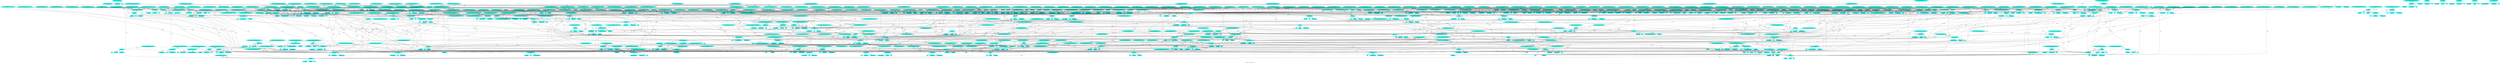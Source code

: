 digraph  {
	graph [label="My facebook ego friendship network"];
	node [label="\N"];
	"Renata Santos Guarani Kaiowá"	 [color="#02F3DD",
		style=filled];
	72746	 [color="#02F3F1",
		label="Renata Santos Guarani Kaiowá",
		style=filled];
	"Renata Santos Guarani Kaiowá" -> 72746	 [label=name];
	72747	 [color="#02F3F1",
		label=100000076815420,
		style=filled];
	"Renata Santos Guarani Kaiowá" -> 72747	 [label=uid];
	72748	 [color="#02F3F1",
		label=1,
		style=filled];
	"Renata Santos Guarani Kaiowá" -> 72748	 [label=posts];
	"Luiz Antônio Gouveia Oliveira"	 [color="#02F3DD",
		style=filled];
	72749	 [color="#02F3F1",
		label="Luiz Antônio Gouveia Oliveira",
		style=filled];
	"Luiz Antônio Gouveia Oliveira" -> 72749	 [label=name];
	72750	 [color="#02F3F1",
		label=522412502,
		style=filled];
	"Luiz Antônio Gouveia Oliveira" -> 72750	 [label=uid];
	72751	 [color="#02F3F1",
		label=1,
		style=filled];
	"Luiz Antônio Gouveia Oliveira" -> 72751	 [label=posts];
	"Gustavo Vidigal"	 [color="#02F3DD",
		style=filled];
	"Luiz Antônio Gouveia Oliveira" -> "Gustavo Vidigal"	 [label=friend];
	"Oswaldo Reis Junior"	 [color="#02F3DD",
		style=filled];
	"Oswaldo Reis Junior" -> "Luiz Antônio Gouveia Oliveira"	 [label=friend];
	72752	 [color="#02F3F1",
		label="Oswaldo Reis Junior",
		style=filled];
	"Oswaldo Reis Junior" -> 72752	 [label=name];
	72753	 [color="#02F3F1",
		label=100005100963605,
		style=filled];
	"Oswaldo Reis Junior" -> 72753	 [label=uid];
	72754	 [color="#02F3F1",
		label=0,
		style=filled];
	"Oswaldo Reis Junior" -> 72754	 [label=posts];
	"Tarciana Portella"	 [color="#02F3DD",
		style=filled];
	"Oswaldo Reis Junior" -> "Tarciana Portella"	 [label=friend];
	"Afonso Oliveira"	 [color="#02F3DD",
		style=filled];
	72755	 [color="#02F3F1",
		label="Afonso Oliveira",
		style=filled];
	"Afonso Oliveira" -> 72755	 [label=name];
	72756	 [color="#02F3F1",
		label=100002676570427,
		style=filled];
	"Afonso Oliveira" -> 72756	 [label=uid];
	72757	 [color="#02F3F1",
		label=1,
		style=filled];
	"Afonso Oliveira" -> 72757	 [label=posts];
	"Adriano Araújo"	 [color="#02F3DD",
		style=filled];
	"Adriano Araújo" -> "Afonso Oliveira"	 [label=friend];
	72758	 [color="#02F3F1",
		label="Adriano Araújo",
		style=filled];
	"Adriano Araújo" -> 72758	 [label=name];
	72759	 [color="#02F3F1",
		label=1352225203,
		style=filled];
	"Adriano Araújo" -> 72759	 [label=uid];
	72760	 [color="#02F3F1",
		label=0,
		style=filled];
	"Adriano Araújo" -> 72760	 [label=posts];
	"Thiago Laranjeiras"	 [color="#02F3DD",
		style=filled];
	"Adriano Araújo" -> "Thiago Laranjeiras"	 [label=friend];
	"Leonardo Chaves"	 [color="#02F3DD",
		style=filled];
	"Adriano Araújo" -> "Leonardo Chaves"	 [label=friend];
	"Beto Azoubel"	 [color="#02F3DD",
		style=filled];
	"Adriano Araújo" -> "Beto Azoubel"	 [label=friend];
	"Adriano Araújo" -> "Tarciana Portella"	 [label=friend];
	"Alexandre Barbalho"	 [color="#02F3DD",
		style=filled];
	"Adriano Araújo" -> "Alexandre Barbalho"	 [label=friend];
	"Luciana Guilherme"	 [color="#02F3DD",
		style=filled];
	"Adriano Araújo" -> "Luciana Guilherme"	 [label=friend];
	"Gilberto Freyre Neto"	 [color="#02F3DD",
		style=filled];
	"Gilberto Freyre Neto" -> "Afonso Oliveira"	 [label=friend];
	72761	 [color="#02F3F1",
		label="Gilberto Freyre Neto",
		style=filled];
	"Gilberto Freyre Neto" -> 72761	 [label=name];
	72762	 [color="#02F3F1",
		label=100001020928340,
		style=filled];
	"Gilberto Freyre Neto" -> 72762	 [label=uid];
	72763	 [color="#02F3F1",
		label=0,
		style=filled];
	"Gilberto Freyre Neto" -> 72763	 [label=posts];
	"Gilberto Freyre Neto" -> "Tarciana Portella"	 [label=friend];
	"Simone Simonek"	 [color="#02F3DD",
		style=filled];
	"Simone Simonek" -> "Afonso Oliveira"	 [label=friend];
	72764	 [color="#02F3F1",
		label="Simone Simonek",
		style=filled];
	"Simone Simonek" -> 72764	 [label=name];
	72765	 [color="#02F3F1",
		label=1816568263,
		style=filled];
	"Simone Simonek" -> 72765	 [label=uid];
	72766	 [color="#02F3F1",
		label=4,
		style=filled];
	"Simone Simonek" -> 72766	 [label=posts];
	"Simone Simonek" -> "Thiago Laranjeiras"	 [label=friend];
	"Eco Passaporte"	 [color="#02F3DD",
		style=filled];
	"Simone Simonek" -> "Eco Passaporte"	 [label=friend];
	"Simone Simonek" -> "Tarciana Portella"	 [label=friend];
	"Lílian Ferreira"	 [color="#02F3DD",
		style=filled];
	"Simone Simonek" -> "Lílian Ferreira"	 [label=friend];
	"Marcos Buccini"	 [color="#02F3DD",
		style=filled];
	"Simone Simonek" -> "Marcos Buccini"	 [label=friend];
	"Ede Alves"	 [color="#02F3DD",
		style=filled];
	"Simone Simonek" -> "Ede Alves"	 [label=friend];
	"Flávio Barbosa"	 [color="#02F3DD",
		style=filled];
	"Simone Simonek" -> "Flávio Barbosa"	 [label=friend];
	"Leonardo Salazar"	 [color="#02F3DD",
		style=filled];
	"Simone Simonek" -> "Leonardo Salazar"	 [label=friend];
	"Gilson Do Turismo"	 [color="#02F3DD",
		style=filled];
	"Gilson Do Turismo" -> "Afonso Oliveira"	 [label=friend];
	72767	 [color="#02F3F1",
		label="Gilson Do Turismo",
		style=filled];
	"Gilson Do Turismo" -> 72767	 [label=name];
	72768	 [color="#02F3F1",
		label=100001299080042,
		style=filled];
	"Gilson Do Turismo" -> 72768	 [label=uid];
	72769	 [color="#02F3F1",
		label=0,
		style=filled];
	"Gilson Do Turismo" -> 72769	 [label=posts];
	"Nice Lima"	 [color="#02F3DD",
		style=filled];
	"Nice Lima" -> "Afonso Oliveira"	 [label=friend];
	72770	 [color="#02F3F1",
		label="Nice Lima",
		style=filled];
	"Nice Lima" -> 72770	 [label=name];
	72771	 [color="#02F3F1",
		label=100001942917462,
		style=filled];
	"Nice Lima" -> 72771	 [label=uid];
	72772	 [color="#02F3F1",
		label=3,
		style=filled];
	"Nice Lima" -> 72772	 [label=posts];
	"Caio Dornelas"	 [color="#02F3DD",
		style=filled];
	"Nice Lima" -> "Caio Dornelas"	 [label=friend];
	"Alexandre Santos"	 [color="#02F3DD",
		style=filled];
	"Nice Lima" -> "Alexandre Santos"	 [label=friend];
	"Thiago Laranjeiras" -> "Afonso Oliveira"	 [label=friend];
	"Thiago Laranjeiras" -> "Nice Lima"	 [label=friend];
	72773	 [color="#02F3F1",
		label="Thiago Laranjeiras",
		style=filled];
	"Thiago Laranjeiras" -> 72773	 [label=name];
	72774	 [color="#02F3F1",
		label=100000127522291,
		style=filled];
	"Thiago Laranjeiras" -> 72774	 [label=uid];
	72775	 [color="#02F3F1",
		label=2,
		style=filled];
	"Thiago Laranjeiras" -> 72775	 [label=posts];
	"João Paulo Seixas"	 [color="#02F3DD",
		style=filled];
	"Thiago Laranjeiras" -> "João Paulo Seixas"	 [label=friend];
	"Thiago Laranjeiras" -> "Tarciana Portella"	 [label=friend];
	"Thiago Laranjeiras" -> "Caio Dornelas"	 [label=friend];
	"Veronica Ribeiro"	 [color="#02F3DD",
		style=filled];
	"Veronica Ribeiro" -> "Afonso Oliveira"	 [label=friend];
	"Veronica Ribeiro" -> "Simone Simonek"	 [label=friend];
	72776	 [color="#02F3F1",
		label="Veronica Ribeiro",
		style=filled];
	"Veronica Ribeiro" -> 72776	 [label=name];
	72777	 [color="#02F3F1",
		label=1317197075,
		style=filled];
	"Veronica Ribeiro" -> 72777	 [label=uid];
	72778	 [color="#02F3F1",
		label=2,
		style=filled];
	"Veronica Ribeiro" -> 72778	 [label=posts];
	"Veronica Ribeiro" -> "Eco Passaporte"	 [label=friend];
	"Veronica Ribeiro" -> "Beto Azoubel"	 [label=friend];
	"Veronica Ribeiro" -> "Tarciana Portella"	 [label=friend];
	"Lala Claudia Deheinzelin"	 [color="#02F3DD",
		style=filled];
	"Veronica Ribeiro" -> "Lala Claudia Deheinzelin"	 [label=friend];
	"Thiago Honorato"	 [color="#02F3DD",
		style=filled];
	"Veronica Ribeiro" -> "Thiago Honorato"	 [label=friend];
	"Veronica Ribeiro" -> "Luciana Guilherme"	 [label=friend];
	"Jair Pedrosa"	 [color="#02F3DD",
		style=filled];
	"Veronica Ribeiro" -> "Jair Pedrosa"	 [label=friend];
	"Mariângela Borba"	 [color="#02F3DD",
		style=filled];
	"Veronica Ribeiro" -> "Mariângela Borba"	 [label=friend];
	"Veronica Ribeiro" -> "Ede Alves"	 [label=friend];
	"Vítor Andrade"	 [color="#02F3DD",
		style=filled];
	"Veronica Ribeiro" -> "Vítor Andrade"	 [label=friend];
	"André Soares"	 [color="#02F3DD",
		style=filled];
	"Veronica Ribeiro" -> "André Soares"	 [label=friend];
	"Renata Stolarski Gamelo"	 [color="#02F3DD",
		style=filled];
	"Veronica Ribeiro" -> "Renata Stolarski Gamelo"	 [label=friend];
	72779	 [color="#02F3F1",
		label="Eco Passaporte",
		style=filled];
	"Eco Passaporte" -> 72779	 [label=name];
	72780	 [color="#02F3F1",
		label=100004965936784,
		style=filled];
	"Eco Passaporte" -> 72780	 [label=uid];
	72781	 [color="#02F3F1",
		label=3,
		style=filled];
	"Eco Passaporte" -> 72781	 [label=posts];
	"Luiz Roberto"	 [color="#02F3DD",
		style=filled];
	"Luiz Roberto" -> "Eco Passaporte"	 [label=friend];
	72782	 [color="#02F3F1",
		label="Luiz Roberto",
		style=filled];
	"Luiz Roberto" -> 72782	 [label=name];
	72783	 [color="#02F3F1",
		label=100001186233521,
		style=filled];
	"Luiz Roberto" -> 72783	 [label=uid];
	72784	 [color="#02F3F1",
		label=3,
		style=filled];
	"Luiz Roberto" -> 72784	 [label=posts];
	"Luiz Roberto" -> "Tarciana Portella"	 [label=friend];
	"Thiago Skárnio"	 [color="#02F3DD",
		style=filled];
	"Thiago Skárnio" -> "Thiago Skárnio"	 [label=friend];
	72785	 [color="#02F3F1",
		label="Thiago Skárnio",
		style=filled];
	"Thiago Skárnio" -> 72785	 [label=name];
	72786	 [color="#02F3F1",
		label=100000805004346,
		style=filled];
	"Thiago Skárnio" -> 72786	 [label=uid];
	72787	 [color="#02F3F1",
		label=1,
		style=filled];
	"Thiago Skárnio" -> 72787	 [label=posts];
	72788	 [color="#02F3F1",
		label="Leonardo Chaves",
		style=filled];
	"Leonardo Chaves" -> 72788	 [label=name];
	72789	 [color="#02F3F1",
		label=1639093279,
		style=filled];
	"Leonardo Chaves" -> 72789	 [label=uid];
	72790	 [color="#02F3F1",
		label=1,
		style=filled];
	"Leonardo Chaves" -> 72790	 [label=posts];
	"João Paulo Seixas" -> "João Paulo Seixas"	 [label=friend];
	72791	 [color="#02F3F1",
		label="João Paulo Seixas",
		style=filled];
	"João Paulo Seixas" -> 72791	 [label=name];
	72792	 [color="#02F3F1",
		label=100001772438614,
		style=filled];
	"João Paulo Seixas" -> 72792	 [label=uid];
	72793	 [color="#02F3F1",
		label=9,
		style=filled];
	"João Paulo Seixas" -> 72793	 [label=posts];
	"João Paulo Seixas" -> "Tarciana Portella"	 [label=friend];
	"Maíra Brandão"	 [color="#02F3DD",
		style=filled];
	"Maíra Brandão" -> "João Paulo Seixas"	 [label=friend];
	72794	 [color="#02F3F1",
		label="Maíra Brandão",
		style=filled];
	"Maíra Brandão" -> 72794	 [label=name];
	72795	 [color="#02F3F1",
		label=1132036856,
		style=filled];
	"Maíra Brandão" -> 72795	 [label=uid];
	72796	 [color="#02F3F1",
		label=0,
		style=filled];
	"Maíra Brandão" -> 72796	 [label=posts];
	"Animapaulisa Aurellio"	 [color="#02F3DD",
		style=filled];
	"Animapaulisa Aurellio" -> "João Paulo Seixas"	 [label=friend];
	72797	 [color="#02F3F1",
		label="Animapaulisa Aurellio",
		style=filled];
	"Animapaulisa Aurellio" -> 72797	 [label=name];
	72798	 [color="#02F3F1",
		label=100001645361900,
		style=filled];
	"Animapaulisa Aurellio" -> 72798	 [label=uid];
	72799	 [color="#02F3F1",
		label=2,
		style=filled];
	"Animapaulisa Aurellio" -> 72799	 [label=posts];
	72800	 [color="#02F3F1",
		label="Beto Azoubel",
		style=filled];
	"Beto Azoubel" -> 72800	 [label=name];
	72801	 [color="#02F3F1",
		label=1385523446,
		style=filled];
	"Beto Azoubel" -> 72801	 [label=uid];
	72802	 [color="#02F3F1",
		label=5,
		style=filled];
	"Beto Azoubel" -> 72802	 [label=posts];
	"Beto Azoubel" -> "Tarciana Portella"	 [label=friend];
	"Luciano Goncalo"	 [color="#02F3DD",
		style=filled];
	"Beto Azoubel" -> "Luciano Goncalo"	 [label=friend];
	"Paulo Cunha"	 [color="#02F3DD",
		style=filled];
	"Beto Azoubel" -> "Paulo Cunha"	 [label=friend];
	"Beto Azoubel" -> "Alexandre Santos"	 [label=friend];
	"Humberto Cunha"	 [color="#02F3DD",
		style=filled];
	72803	 [color="#02F3F1",
		label="Humberto Cunha",
		style=filled];
	"Humberto Cunha" -> 72803	 [label=name];
	72804	 [color="#02F3F1",
		label=100000366402948,
		style=filled];
	"Humberto Cunha" -> 72804	 [label=uid];
	72805	 [color="#02F3F1",
		label=1,
		style=filled];
	"Humberto Cunha" -> 72805	 [label=posts];
	"Humberto Cunha" -> "Alexandre Barbalho"	 [label=friend];
	"Claudio Machado"	 [color="#02F3DD",
		style=filled];
	"Claudio Machado" -> "Humberto Cunha"	 [label=friend];
	72806	 [color="#02F3F1",
		label="Claudio Machado",
		style=filled];
	"Claudio Machado" -> 72806	 [label=name];
	72807	 [color="#02F3F1",
		label=610653486,
		style=filled];
	"Claudio Machado" -> 72807	 [label=uid];
	72808	 [color="#02F3F1",
		label=0,
		style=filled];
	"Claudio Machado" -> 72808	 [label=posts];
	"Claudio Machado" -> "Tarciana Portella"	 [label=friend];
	"Moacyr A. Alves Junior"	 [color="#02F3DD",
		style=filled];
	"Claudio Machado" -> "Moacyr A. Alves Junior"	 [label=friend];
	"Claudio Machado" -> "Alexandre Barbalho"	 [label=friend];
	"Claudio Machado" -> "Jair Pedrosa"	 [label=friend];
	"Tatti Carvalho"	 [color="#02F3DD",
		style=filled];
	"Claudio Machado" -> "Tatti Carvalho"	 [label=friend];
	"Claudio Machado" -> "Leonardo Salazar"	 [label=friend];
	"Tarciana Portella" -> "Simone Simonek"	 [label=friend];
	"Tarciana Portella" -> "Nice Lima"	 [label=friend];
	"Tarciana Portella" -> "Thiago Laranjeiras"	 [label=friend];
	"Tarciana Portella" -> "Veronica Ribeiro"	 [label=friend];
	"Tarciana Portella" -> "Luiz Roberto"	 [label=friend];
	"Tarciana Portella" -> "João Paulo Seixas"	 [label=friend];
	"Tarciana Portella" -> "Beto Azoubel"	 [label=friend];
	"Tarciana Portella" -> "Tarciana Portella"	 [label=friend];
	72809	 [color="#02F3F1",
		label="Tarciana Portella",
		style=filled];
	"Tarciana Portella" -> 72809	 [label=name];
	72810	 [color="#02F3F1",
		label=1111060123,
		style=filled];
	"Tarciana Portella" -> 72810	 [label=uid];
	72811	 [color="#02F3F1",
		label=62,
		style=filled];
	"Tarciana Portella" -> 72811	 [label=posts];
	"Tarciana Portella" -> "Moacyr A. Alves Junior"	 [label=friend];
	"Tarciana Portella" -> "Alexandre Barbalho"	 [label=friend];
	"Isabela Morais"	 [color="#02F3DD",
		style=filled];
	"Tarciana Portella" -> "Isabela Morais"	 [label=friend];
	"Tarciana Portella" -> "Luciano Goncalo"	 [label=friend];
	"Tarciana Portella" -> "Lala Claudia Deheinzelin"	 [label=friend];
	"Tarciana Portella" -> "Marcos Buccini"	 [label=friend];
	"Tarciana Portella" -> "Caio Dornelas"	 [label=friend];
	"Sebba Cavalcante"	 [color="#02F3DD",
		style=filled];
	"Tarciana Portella" -> "Sebba Cavalcante"	 [label=friend];
	"Decio Coutinho"	 [color="#02F3DD",
		style=filled];
	"Tarciana Portella" -> "Decio Coutinho"	 [label=friend];
	"Epaminondas Correa"	 [color="#02F3DD",
		style=filled];
	"Tarciana Portella" -> "Epaminondas Correa"	 [label=friend];
	"Tarciana Portella" -> "Gustavo Vidigal"	 [label=friend];
	"Bruno Mendonça"	 [color="#02F3DD",
		style=filled];
	"Tarciana Portella" -> "Bruno Mendonça"	 [label=friend];
	"Tarciana Portella" -> "Luciana Guilherme"	 [label=friend];
	"Antonio Leal"	 [color="#02F3DD",
		style=filled];
	"Tarciana Portella" -> "Antonio Leal"	 [label=friend];
	"Tarciana Portella" -> "Jair Pedrosa"	 [label=friend];
	"Tarciana Portella" -> "Mariângela Borba"	 [label=friend];
	"Tarciana Portella" -> "Ede Alves"	 [label=friend];
	"Tarciana Portella" -> "Flávio Barbosa"	 [label=friend];
	"Tarciana Portella" -> "Paulo Cunha"	 [label=friend];
	"Juliana Naltchadjian"	 [color="#02F3DD",
		style=filled];
	"Tarciana Portella" -> "Juliana Naltchadjian"	 [label=friend];
	"Tarciana Portella" -> "Alexandre Santos"	 [label=friend];
	"Belén Elisa Díaz Pérez"	 [color="#02F3DD",
		style=filled];
	"Tarciana Portella" -> "Belén Elisa Díaz Pérez"	 [label=friend];
	"Rosângela Rocha"	 [color="#02F3DD",
		style=filled];
	"Tarciana Portella" -> "Rosângela Rocha"	 [label=friend];
	"Tarciana Portella" -> "Tatti Carvalho"	 [label=friend];
	"Wellington de Melo"	 [color="#02F3DD",
		style=filled];
	"Tarciana Portella" -> "Wellington de Melo"	 [label=friend];
	"Ana Carla Fonseca Cainha"	 [color="#02F3DD",
		style=filled];
	"Tarciana Portella" -> "Ana Carla Fonseca Cainha"	 [label=friend];
	"Tarciana Portella" -> "Vítor Andrade"	 [label=friend];
	"Tarciana Portella" -> "André Soares"	 [label=friend];
	"Instituto InterCidadania"	 [color="#02F3DD",
		style=filled];
	"Tarciana Portella" -> "Instituto InterCidadania"	 [label=friend];
	"Laia Laboratório"	 [color="#02F3DD",
		style=filled];
	"Tarciana Portella" -> "Laia Laboratório"	 [label=friend];
	"Willamy Tenório"	 [color="#02F3DD",
		style=filled];
	"Tarciana Portella" -> "Willamy Tenório"	 [label=friend];
	"Uirá Porã"	 [color="#02F3DD",
		style=filled];
	"Tarciana Portella" -> "Uirá Porã"	 [label=friend];
	"Samantha Mourão"	 [color="#02F3DD",
		style=filled];
	"Tarciana Portella" -> "Samantha Mourão"	 [label=friend];
	"Gerino Xavier"	 [color="#02F3DD",
		style=filled];
	"Tarciana Portella" -> "Gerino Xavier"	 [label=friend];
	"Dennis Pereira"	 [color="#02F3DD",
		style=filled];
	"Tarciana Portella" -> "Dennis Pereira"	 [label=friend];
	"Edinéa Alcântara"	 [color="#02F3DD",
		style=filled];
	"Tarciana Portella" -> "Edinéa Alcântara"	 [label=friend];
	"Canal Capibaribe"	 [color="#02F3DD",
		style=filled];
	"Tarciana Portella" -> "Canal Capibaribe"	 [label=friend];
	"Wecsley Mariano"	 [color="#02F3DD",
		style=filled];
	"Tarciana Portella" -> "Wecsley Mariano"	 [label=friend];
	"Thomás Cairo"	 [color="#02F3DD",
		style=filled];
	"Tarciana Portella" -> "Thomás Cairo"	 [label=friend];
	"Wilma Nóbrega"	 [color="#02F3DD",
		style=filled];
	"Tarciana Portella" -> "Wilma Nóbrega"	 [label=friend];
	"Tarciana Portella" -> "Renata Stolarski Gamelo"	 [label=friend];
	"Tarciana Portella" -> "Leonardo Salazar"	 [label=friend];
	"Gustavo Santos"	 [color="#02F3DD",
		style=filled];
	"Tarciana Portella" -> "Gustavo Santos"	 [label=friend];
	"Moacyr A. Alves Junior" -> "Tarciana Portella"	 [label=friend];
	72812	 [color="#02F3F1",
		label="Moacyr A. Alves Junior",
		style=filled];
	"Moacyr A. Alves Junior" -> 72812	 [label=name];
	72813	 [color="#02F3F1",
		label=1775854546,
		style=filled];
	"Moacyr A. Alves Junior" -> 72813	 [label=uid];
	72814	 [color="#02F3F1",
		label=1,
		style=filled];
	"Moacyr A. Alves Junior" -> 72814	 [label=posts];
	"Lílian Ferreira" -> "Simone Simonek"	 [label=friend];
	"Lílian Ferreira" -> "João Paulo Seixas"	 [label=friend];
	"Lílian Ferreira" -> "Beto Azoubel"	 [label=friend];
	"Lílian Ferreira" -> "Tarciana Portella"	 [label=friend];
	72815	 [color="#02F3F1",
		label="Lílian Ferreira",
		style=filled];
	"Lílian Ferreira" -> 72815	 [label=name];
	72816	 [color="#02F3F1",
		label=1700693802,
		style=filled];
	"Lílian Ferreira" -> 72816	 [label=uid];
	72817	 [color="#02F3F1",
		label=1,
		style=filled];
	"Lílian Ferreira" -> 72817	 [label=posts];
	"Lílian Ferreira" -> "Alexandre Barbalho"	 [label=friend];
	"Igor Rafailov"	 [color="#02F3DD",
		style=filled];
	"Lílian Ferreira" -> "Igor Rafailov"	 [label=friend];
	"Lílian Ferreira" -> "Luciano Goncalo"	 [label=friend];
	"Lílian Ferreira" -> "Lala Claudia Deheinzelin"	 [label=friend];
	"Lílian Ferreira" -> "Marcos Buccini"	 [label=friend];
	"Lílian Ferreira" -> "Sebba Cavalcante"	 [label=friend];
	"Lílian Ferreira" -> "Ede Alves"	 [label=friend];
	"Lílian Ferreira" -> "Juliana Naltchadjian"	 [label=friend];
	"Lílian Ferreira" -> "Belén Elisa Díaz Pérez"	 [label=friend];
	"Lílian Ferreira" -> "Wecsley Mariano"	 [label=friend];
	"Centro Macambira"	 [color="#02F3DD",
		style=filled];
	"Centro Macambira" -> "Tarciana Portella"	 [label=friend];
	72818	 [color="#02F3F1",
		label="Centro Macambira",
		style=filled];
	"Centro Macambira" -> 72818	 [label=name];
	72819	 [color="#02F3F1",
		label=100000835483710,
		style=filled];
	"Centro Macambira" -> 72819	 [label=uid];
	72820	 [color="#02F3F1",
		label=0,
		style=filled];
	"Centro Macambira" -> 72820	 [label=posts];
	"Andre Gatti"	 [color="#02F3DD",
		style=filled];
	"Andre Gatti" -> "Tarciana Portella"	 [label=friend];
	72821	 [color="#02F3F1",
		label="Andre Gatti",
		style=filled];
	"Andre Gatti" -> 72821	 [label=name];
	72822	 [color="#02F3F1",
		label=100001326678931,
		style=filled];
	"Andre Gatti" -> 72822	 [label=uid];
	72823	 [color="#02F3F1",
		label=0,
		style=filled];
	"Andre Gatti" -> 72823	 [label=posts];
	"Alexandre Barbalho" -> "Alexandre Barbalho"	 [label=friend];
	72824	 [color="#02F3F1",
		label="Alexandre Barbalho",
		style=filled];
	"Alexandre Barbalho" -> 72824	 [label=name];
	72825	 [color="#02F3F1",
		label=100002210876741,
		style=filled];
	"Alexandre Barbalho" -> 72825	 [label=uid];
	72826	 [color="#02F3F1",
		label=5,
		style=filled];
	"Alexandre Barbalho" -> 72826	 [label=posts];
	"Ana Cláudia Dias Vasconcelos"	 [color="#02F3DD",
		style=filled];
	"Ana Cláudia Dias Vasconcelos" -> "Luiz Roberto"	 [label=friend];
	"Ana Cláudia Dias Vasconcelos" -> "Tarciana Portella"	 [label=friend];
	"Ana Cláudia Dias Vasconcelos" -> "Alexandre Barbalho"	 [label=friend];
	72827	 [color="#02F3F1",
		label="Ana Cláudia Dias Vasconcelos",
		style=filled];
	"Ana Cláudia Dias Vasconcelos" -> 72827	 [label=name];
	72828	 [color="#02F3F1",
		label=100000017581888,
		style=filled];
	"Ana Cláudia Dias Vasconcelos" -> 72828	 [label=uid];
	72829	 [color="#02F3F1",
		label=0,
		style=filled];
	"Ana Cláudia Dias Vasconcelos" -> 72829	 [label=posts];
	"Ana Cláudia Dias Vasconcelos" -> "Isabela Morais"	 [label=friend];
	"Ana Cláudia Dias Vasconcelos" -> "Sebba Cavalcante"	 [label=friend];
	"Ana Cláudia Dias Vasconcelos" -> "Paulo Cunha"	 [label=friend];
	"Ana Cláudia Dias Vasconcelos" -> "Laia Laboratório"	 [label=friend];
	"Ana Cláudia Dias Vasconcelos" -> "Gerino Xavier"	 [label=friend];
	"Lina Luz"	 [color="#02F3DD",
		style=filled];
	"Lina Luz" -> "Alexandre Barbalho"	 [label=friend];
	72830	 [color="#02F3F1",
		label="Lina Luz",
		style=filled];
	"Lina Luz" -> 72830	 [label=name];
	72831	 [color="#02F3F1",
		label=740973930,
		style=filled];
	"Lina Luz" -> 72831	 [label=uid];
	72832	 [color="#02F3F1",
		label=0,
		style=filled];
	"Lina Luz" -> 72832	 [label=posts];
	"Sergio Bicudo Veras"	 [color="#02F3DD",
		style=filled];
	"Sergio Bicudo Veras" -> "Tarciana Portella"	 [label=friend];
	72833	 [color="#02F3F1",
		label="Sergio Bicudo Veras",
		style=filled];
	"Sergio Bicudo Veras" -> 72833	 [label=name];
	72834	 [color="#02F3F1",
		label=788428170,
		style=filled];
	"Sergio Bicudo Veras" -> 72834	 [label=uid];
	72835	 [color="#02F3F1",
		label=0,
		style=filled];
	"Sergio Bicudo Veras" -> 72835	 [label=posts];
	"Sergio Bicudo Veras" -> "Isabela Morais"	 [label=friend];
	"Sergio Bicudo Veras" -> "Luciana Guilherme"	 [label=friend];
	"Isabela Morais" -> "Tarciana Portella"	 [label=friend];
	72836	 [color="#02F3F1",
		label="Isabela Morais",
		style=filled];
	"Isabela Morais" -> 72836	 [label=name];
	72837	 [color="#02F3F1",
		label=100002437301741,
		style=filled];
	"Isabela Morais" -> 72837	 [label=uid];
	72838	 [color="#02F3F1",
		label=2,
		style=filled];
	"Isabela Morais" -> 72838	 [label=posts];
	"Alfredo Galamba"	 [color="#02F3DD",
		style=filled];
	"Alfredo Galamba" -> "Tarciana Portella"	 [label=friend];
	72839	 [color="#02F3F1",
		label="Alfredo Galamba",
		style=filled];
	"Alfredo Galamba" -> 72839	 [label=name];
	72840	 [color="#02F3F1",
		label=100000708390124,
		style=filled];
	"Alfredo Galamba" -> 72840	 [label=uid];
	72841	 [color="#02F3F1",
		label=0,
		style=filled];
	"Alfredo Galamba" -> 72841	 [label=posts];
	"Alfredo Galamba" -> "Marcos Buccini"	 [label=friend];
	"Alfredo Galamba" -> "Ede Alves"	 [label=friend];
	"Alfredo Galamba" -> "Leonardo Salazar"	 [label=friend];
	"Igor Rafailov" -> "Veronica Ribeiro"	 [label=friend];
	"Igor Rafailov" -> "Tarciana Portella"	 [label=friend];
	72842	 [color="#02F3F1",
		label="Igor Rafailov",
		style=filled];
	"Igor Rafailov" -> 72842	 [label=name];
	72843	 [color="#02F3F1",
		label=1053199408,
		style=filled];
	"Igor Rafailov" -> 72843	 [label=uid];
	72844	 [color="#02F3F1",
		label=1,
		style=filled];
	"Igor Rafailov" -> 72844	 [label=posts];
	"Igor Rafailov" -> "Uirá Porã"	 [label=friend];
	"Ana Claudia Frazão"	 [color="#02F3DD",
		style=filled];
	"Ana Claudia Frazão" -> "Tarciana Portella"	 [label=friend];
	72845	 [color="#02F3F1",
		label="Ana Claudia Frazão",
		style=filled];
	"Ana Claudia Frazão" -> 72845	 [label=name];
	72846	 [color="#02F3F1",
		label=100002054098220,
		style=filled];
	"Ana Claudia Frazão" -> 72846	 [label=uid];
	72847	 [color="#02F3F1",
		label=0,
		style=filled];
	"Ana Claudia Frazão" -> 72847	 [label=posts];
	"Ana Claudia Frazão" -> "Paulo Cunha"	 [label=friend];
	"Ana Claudia Frazão" -> "Renata Stolarski Gamelo"	 [label=friend];
	"Jonara Medeiros"	 [color="#02F3DD",
		style=filled];
	"Jonara Medeiros" -> "Tarciana Portella"	 [label=friend];
	72848	 [color="#02F3F1",
		label="Jonara Medeiros",
		style=filled];
	"Jonara Medeiros" -> 72848	 [label=name];
	72849	 [color="#02F3F1",
		label=1205206338,
		style=filled];
	"Jonara Medeiros" -> 72849	 [label=uid];
	72850	 [color="#02F3F1",
		label=0,
		style=filled];
	"Jonara Medeiros" -> 72850	 [label=posts];
	"Luciana Araújo Araújo"	 [color="#02F3DD",
		style=filled];
	"Luciana Araújo Araújo" -> "Beto Azoubel"	 [label=friend];
	"Luciana Araújo Araújo" -> "Tarciana Portella"	 [label=friend];
	72851	 [color="#02F3F1",
		label="Luciana Araújo Araújo",
		style=filled];
	"Luciana Araújo Araújo" -> 72851	 [label=name];
	72852	 [color="#02F3F1",
		label=100001365571908,
		style=filled];
	"Luciana Araújo Araújo" -> 72852	 [label=uid];
	72853	 [color="#02F3F1",
		label=0,
		style=filled];
	"Luciana Araújo Araújo" -> 72853	 [label=posts];
	"Vania Brayner"	 [color="#02F3DD",
		style=filled];
	"Vania Brayner" -> "Tarciana Portella"	 [label=friend];
	72854	 [color="#02F3F1",
		label="Vania Brayner",
		style=filled];
	"Vania Brayner" -> 72854	 [label=name];
	72855	 [color="#02F3F1",
		label=100000860745665,
		style=filled];
	"Vania Brayner" -> 72855	 [label=uid];
	72856	 [color="#02F3F1",
		label=0,
		style=filled];
	"Vania Brayner" -> 72856	 [label=posts];
	"Vania Brayner" -> "Bruno Mendonça"	 [label=friend];
	"Vania Brayner" -> "Uirá Porã"	 [label=friend];
	"Luciano Goncalo" -> "Beto Azoubel"	 [label=friend];
	"Luciano Goncalo" -> "Tarciana Portella"	 [label=friend];
	"Luciano Goncalo" -> "Isabela Morais"	 [label=friend];
	72857	 [color="#02F3F1",
		label="Luciano Goncalo",
		style=filled];
	"Luciano Goncalo" -> 72857	 [label=name];
	72858	 [color="#02F3F1",
		label=1683784035,
		style=filled];
	"Luciano Goncalo" -> 72858	 [label=uid];
	72859	 [color="#02F3F1",
		label=2,
		style=filled];
	"Luciano Goncalo" -> 72859	 [label=posts];
	"Luciano Goncalo" -> "Marcos Buccini"	 [label=friend];
	"Luciano Goncalo" -> "Caio Dornelas"	 [label=friend];
	"Luciano Goncalo" -> "Luciana Guilherme"	 [label=friend];
	"Luciano Goncalo" -> "Paulo Cunha"	 [label=friend];
	"Luciano Goncalo" -> "Instituto InterCidadania"	 [label=friend];
	"Luciano Goncalo" -> "Canal Capibaribe"	 [label=friend];
	"James Görgen"	 [color="#02F3DD",
		style=filled];
	"James Görgen" -> "Tarciana Portella"	 [label=friend];
	72860	 [color="#02F3F1",
		label="James Görgen",
		style=filled];
	"James Görgen" -> 72860	 [label=name];
	72861	 [color="#02F3F1",
		label=100001186983383,
		style=filled];
	"James Görgen" -> 72861	 [label=uid];
	72862	 [color="#02F3F1",
		label=0,
		style=filled];
	"James Görgen" -> 72862	 [label=posts];
	"James Görgen" -> "Uirá Porã"	 [label=friend];
	72863	 [color="#02F3F1",
		label="Lala Claudia Deheinzelin",
		style=filled];
	"Lala Claudia Deheinzelin" -> 72863	 [label=name];
	72864	 [color="#02F3F1",
		label=1096810827,
		style=filled];
	"Lala Claudia Deheinzelin" -> 72864	 [label=uid];
	72865	 [color="#02F3F1",
		label=2,
		style=filled];
	"Lala Claudia Deheinzelin" -> 72865	 [label=posts];
	"Economia Criativa"	 [color="#02F3DD",
		style=filled];
	"Economia Criativa" -> "Beto Azoubel"	 [label=friend];
	"Economia Criativa" -> "Moacyr A. Alves Junior"	 [label=friend];
	"Economia Criativa" -> "Lala Claudia Deheinzelin"	 [label=friend];
	72866	 [color="#02F3F1",
		label="Economia Criativa",
		style=filled];
	"Economia Criativa" -> 72866	 [label=name];
	72867	 [color="#02F3F1",
		label=100003112287430,
		style=filled];
	"Economia Criativa" -> 72867	 [label=uid];
	72868	 [color="#02F3F1",
		label=0,
		style=filled];
	"Economia Criativa" -> 72868	 [label=posts];
	72869	 [color="#02F3F1",
		label="Marcos Buccini",
		style=filled];
	"Marcos Buccini" -> 72869	 [label=name];
	72870	 [color="#02F3F1",
		label=100002532735716,
		style=filled];
	"Marcos Buccini" -> 72870	 [label=uid];
	72871	 [color="#02F3F1",
		label=2,
		style=filled];
	"Marcos Buccini" -> 72871	 [label=posts];
	"Caio Dornelas" -> "Nice Lima"	 [label=friend];
	"Caio Dornelas" -> "Tarciana Portella"	 [label=friend];
	"Caio Dornelas" -> "Caio Dornelas"	 [label=friend];
	72872	 [color="#02F3F1",
		label="Caio Dornelas",
		style=filled];
	"Caio Dornelas" -> 72872	 [label=name];
	72873	 [color="#02F3F1",
		label=100001816781181,
		style=filled];
	"Caio Dornelas" -> 72873	 [label=uid];
	72874	 [color="#02F3F1",
		label=1,
		style=filled];
	"Caio Dornelas" -> 72874	 [label=posts];
	"Alejandro Vargas"	 [color="#02F3DD",
		style=filled];
	"Caio Dornelas" -> "Alejandro Vargas"	 [label=friend];
	"Caio Dornelas" -> "Paulo Cunha"	 [label=friend];
	"Caio Dornelas" -> "Rosângela Rocha"	 [label=friend];
	"Caio Dornelas" -> "Canal Capibaribe"	 [label=friend];
	"Fábio Henrique Lima De Almeida"	 [color="#02F3DD",
		style=filled];
	"Fábio Henrique Lima De Almeida" -> "Tarciana Portella"	 [label=friend];
	72875	 [color="#02F3F1",
		label="Fábio Henrique Lima De Almeida",
		style=filled];
	"Fábio Henrique Lima De Almeida" -> 72875	 [label=name];
	72876	 [color="#02F3F1",
		label=100001071675302,
		style=filled];
	"Fábio Henrique Lima De Almeida" -> 72876	 [label=uid];
	72877	 [color="#02F3F1",
		label=0,
		style=filled];
	"Fábio Henrique Lima De Almeida" -> 72877	 [label=posts];
	"Regi Dubeux"	 [color="#02F3DD",
		style=filled];
	"Regi Dubeux" -> "Veronica Ribeiro"	 [label=friend];
	"Regi Dubeux" -> "Beto Azoubel"	 [label=friend];
	"Regi Dubeux" -> "Tarciana Portella"	 [label=friend];
	72878	 [color="#02F3F1",
		label="Regi Dubeux",
		style=filled];
	"Regi Dubeux" -> 72878	 [label=name];
	72879	 [color="#02F3F1",
		label=100003319999954,
		style=filled];
	"Regi Dubeux" -> 72879	 [label=uid];
	72880	 [color="#02F3F1",
		label=1,
		style=filled];
	"Regi Dubeux" -> 72880	 [label=posts];
	"Regi Dubeux" -> "Bruno Mendonça"	 [label=friend];
	"Regi Dubeux" -> "Uirá Porã"	 [label=friend];
	72881	 [color="#02F3F1",
		label="Sebba Cavalcante",
		style=filled];
	"Sebba Cavalcante" -> 72881	 [label=name];
	72882	 [color="#02F3F1",
		label=100000699546181,
		style=filled];
	"Sebba Cavalcante" -> 72882	 [label=uid];
	72883	 [color="#02F3F1",
		label=1,
		style=filled];
	"Sebba Cavalcante" -> 72883	 [label=posts];
	"Rejane Trindade"	 [color="#02F3DD",
		style=filled];
	"Rejane Trindade" -> "Sebba Cavalcante"	 [label=friend];
	72884	 [color="#02F3F1",
		label="Rejane Trindade",
		style=filled];
	"Rejane Trindade" -> 72884	 [label=name];
	72885	 [color="#02F3F1",
		label=1176092522,
		style=filled];
	"Rejane Trindade" -> 72885	 [label=uid];
	72886	 [color="#02F3F1",
		label=0,
		style=filled];
	"Rejane Trindade" -> 72886	 [label=posts];
	"Rejane Trindade" -> "Alexandre Santos"	 [label=friend];
	"Eduardo Melo"	 [color="#02F3DD",
		style=filled];
	"Eduardo Melo" -> "Sebba Cavalcante"	 [label=friend];
	72887	 [color="#02F3F1",
		label="Eduardo Melo",
		style=filled];
	"Eduardo Melo" -> 72887	 [label=name];
	72888	 [color="#02F3F1",
		label=100001095521331,
		style=filled];
	"Eduardo Melo" -> 72888	 [label=uid];
	72889	 [color="#02F3F1",
		label=0,
		style=filled];
	"Eduardo Melo" -> 72889	 [label=posts];
	"Maria Duda"	 [color="#02F3DD",
		style=filled];
	"Maria Duda" -> "Sebba Cavalcante"	 [label=friend];
	72890	 [color="#02F3F1",
		label="Maria Duda",
		style=filled];
	"Maria Duda" -> 72890	 [label=name];
	72891	 [color="#02F3F1",
		label=571364441,
		style=filled];
	"Maria Duda" -> 72891	 [label=uid];
	72892	 [color="#02F3F1",
		label=0,
		style=filled];
	"Maria Duda" -> 72892	 [label=posts];
	"Lu Azevedo"	 [color="#02F3DD",
		style=filled];
	"Lu Azevedo" -> "Tarciana Portella"	 [label=friend];
	"Lu Azevedo" -> "Sebba Cavalcante"	 [label=friend];
	72893	 [color="#02F3F1",
		label="Lu Azevedo",
		style=filled];
	"Lu Azevedo" -> 72893	 [label=name];
	72894	 [color="#02F3F1",
		label=100001090962235,
		style=filled];
	"Lu Azevedo" -> 72894	 [label=uid];
	72895	 [color="#02F3F1",
		label=0,
		style=filled];
	"Lu Azevedo" -> 72895	 [label=posts];
	"Angela Tribuzi"	 [color="#02F3DD",
		style=filled];
	"Angela Tribuzi" -> "Sebba Cavalcante"	 [label=friend];
	72896	 [color="#02F3F1",
		label="Angela Tribuzi",
		style=filled];
	"Angela Tribuzi" -> 72896	 [label=name];
	72897	 [color="#02F3F1",
		label=1224671916,
		style=filled];
	"Angela Tribuzi" -> 72897	 [label=uid];
	72898	 [color="#02F3F1",
		label=0,
		style=filled];
	"Angela Tribuzi" -> 72898	 [label=posts];
	"Decio Coutinho" -> "João Paulo Seixas"	 [label=friend];
	"Decio Coutinho" -> "Tarciana Portella"	 [label=friend];
	"Decio Coutinho" -> "Alexandre Barbalho"	 [label=friend];
	"Decio Coutinho" -> "Luciano Goncalo"	 [label=friend];
	72899	 [color="#02F3F1",
		label="Decio Coutinho",
		style=filled];
	"Decio Coutinho" -> 72899	 [label=name];
	72900	 [color="#02F3F1",
		label=100000380921624,
		style=filled];
	"Decio Coutinho" -> 72900	 [label=uid];
	72901	 [color="#02F3F1",
		label=2,
		style=filled];
	"Decio Coutinho" -> 72901	 [label=posts];
	"Decio Coutinho" -> "Jair Pedrosa"	 [label=friend];
	"Decio Coutinho" -> "Willamy Tenório"	 [label=friend];
	"Decio Coutinho" -> "Thomás Cairo"	 [label=friend];
	"Decio Coutinho" -> "Wilma Nóbrega"	 [label=friend];
	"Decio Coutinho" -> "Leonardo Salazar"	 [label=friend];
	"Paulo Augusto de Azevedo"	 [color="#02F3DD",
		style=filled];
	"Paulo Augusto de Azevedo" -> "Decio Coutinho"	 [label=friend];
	72902	 [color="#02F3F1",
		label="Paulo Augusto de Azevedo",
		style=filled];
	"Paulo Augusto de Azevedo" -> 72902	 [label=name];
	72903	 [color="#02F3F1",
		label=1698529463,
		style=filled];
	"Paulo Augusto de Azevedo" -> 72903	 [label=uid];
	72904	 [color="#02F3F1",
		label=0,
		style=filled];
	"Paulo Augusto de Azevedo" -> 72904	 [label=posts];
	"Janine Malanski"	 [color="#02F3DD",
		style=filled];
	"Janine Malanski" -> "Tarciana Portella"	 [label=friend];
	72905	 [color="#02F3F1",
		label="Janine Malanski",
		style=filled];
	"Janine Malanski" -> 72905	 [label=name];
	72906	 [color="#02F3F1",
		label=1767896215,
		style=filled];
	"Janine Malanski" -> 72906	 [label=uid];
	72907	 [color="#02F3F1",
		label=0,
		style=filled];
	"Janine Malanski" -> 72907	 [label=posts];
	"Pedro Luna"	 [color="#02F3DD",
		style=filled];
	"Pedro Luna" -> "Tarciana Portella"	 [label=friend];
	72908	 [color="#02F3F1",
		label="Pedro Luna",
		style=filled];
	"Pedro Luna" -> 72908	 [label=name];
	72909	 [color="#02F3F1",
		label=1329845869,
		style=filled];
	"Pedro Luna" -> 72909	 [label=uid];
	72910	 [color="#02F3F1",
		label=0,
		style=filled];
	"Pedro Luna" -> 72910	 [label=posts];
	72911	 [color="#02F3F1",
		label="Thiago Honorato",
		style=filled];
	"Thiago Honorato" -> 72911	 [label=name];
	72912	 [color="#02F3F1",
		label=100002064247926,
		style=filled];
	"Thiago Honorato" -> 72912	 [label=uid];
	72913	 [color="#02F3F1",
		label=8,
		style=filled];
	"Thiago Honorato" -> 72913	 [label=posts];
	72914	 [color="#02F3F1",
		label="Epaminondas Correa",
		style=filled];
	"Epaminondas Correa" -> 72914	 [label=name];
	72915	 [color="#02F3F1",
		label=100001103335090,
		style=filled];
	"Epaminondas Correa" -> 72915	 [label=uid];
	72916	 [color="#02F3F1",
		label=1,
		style=filled];
	"Epaminondas Correa" -> 72916	 [label=posts];
	"Gustavo Vidigal" -> "João Paulo Seixas"	 [label=friend];
	"Gustavo Vidigal" -> "Tarciana Portella"	 [label=friend];
	"Gustavo Vidigal" -> "Moacyr A. Alves Junior"	 [label=friend];
	"Gustavo Vidigal" -> "Lala Claudia Deheinzelin"	 [label=friend];
	72917	 [color="#02F3F1",
		label="Gustavo Vidigal",
		style=filled];
	"Gustavo Vidigal" -> 72917	 [label=name];
	72918	 [color="#02F3F1",
		label=100003167729136,
		style=filled];
	"Gustavo Vidigal" -> 72918	 [label=uid];
	72919	 [color="#02F3F1",
		label=2,
		style=filled];
	"Gustavo Vidigal" -> 72919	 [label=posts];
	"Gustavo Vidigal" -> "Luciana Guilherme"	 [label=friend];
	"Gustavo Vidigal" -> "Mariângela Borba"	 [label=friend];
	"Francisco Tupy"	 [color="#02F3DD",
		style=filled];
	"Francisco Tupy" -> "Moacyr A. Alves Junior"	 [label=friend];
	72920	 [color="#02F3F1",
		label="Francisco Tupy",
		style=filled];
	"Francisco Tupy" -> 72920	 [label=name];
	72921	 [color="#02F3F1",
		label=1254960404,
		style=filled];
	"Francisco Tupy" -> 72921	 [label=uid];
	72922	 [color="#02F3F1",
		label=0,
		style=filled];
	"Francisco Tupy" -> 72922	 [label=posts];
	"Tara Economist"	 [color="#02F3DD",
		style=filled];
	72923	 [color="#02F3F1",
		label="Tara Economist",
		style=filled];
	"Tara Economist" -> 72923	 [label=name];
	72924	 [color="#02F3F1",
		label=100004902099498,
		style=filled];
	"Tara Economist" -> 72924	 [label=uid];
	72925	 [color="#02F3F1",
		label=2,
		style=filled];
	"Tara Economist" -> 72925	 [label=posts];
	"Danilo Lucio"	 [color="#02F3DD",
		style=filled];
	"Danilo Lucio" -> "Luiz Roberto"	 [label=friend];
	"Danilo Lucio" -> "João Paulo Seixas"	 [label=friend];
	"Danilo Lucio" -> "Tarciana Portella"	 [label=friend];
	"Danilo Lucio" -> "Luciano Goncalo"	 [label=friend];
	"Danilo Lucio" -> "Caio Dornelas"	 [label=friend];
	72926	 [color="#02F3F1",
		label="Danilo Lucio",
		style=filled];
	"Danilo Lucio" -> 72926	 [label=name];
	72927	 [color="#02F3F1",
		label=100001253438641,
		style=filled];
	"Danilo Lucio" -> 72927	 [label=uid];
	72928	 [color="#02F3F1",
		label=0,
		style=filled];
	"Danilo Lucio" -> 72928	 [label=posts];
	"Joana Mendonça"	 [color="#02F3DD",
		style=filled];
	"Joana Mendonça" -> "Tarciana Portella"	 [label=friend];
	"Joana Mendonça" -> "Caio Dornelas"	 [label=friend];
	72929	 [color="#02F3F1",
		label="Joana Mendonça",
		style=filled];
	"Joana Mendonça" -> 72929	 [label=name];
	72930	 [color="#02F3F1",
		label=1131656096,
		style=filled];
	"Joana Mendonça" -> 72930	 [label=uid];
	72931	 [color="#02F3F1",
		label=0,
		style=filled];
	"Joana Mendonça" -> 72931	 [label=posts];
	"Hanna Godoy"	 [color="#02F3DD",
		style=filled];
	"Hanna Godoy" -> "Tarciana Portella"	 [label=friend];
	72932	 [color="#02F3F1",
		label="Hanna Godoy",
		style=filled];
	"Hanna Godoy" -> 72932	 [label=name];
	72933	 [color="#02F3F1",
		label=100002501649692,
		style=filled];
	"Hanna Godoy" -> 72933	 [label=uid];
	72934	 [color="#02F3F1",
		label=0,
		style=filled];
	"Hanna Godoy" -> 72934	 [label=posts];
	72935	 [color="#02F3F1",
		label="Bruno Mendonça",
		style=filled];
	"Bruno Mendonça" -> 72935	 [label=name];
	72936	 [color="#02F3F1",
		label=100000195970885,
		style=filled];
	"Bruno Mendonça" -> 72936	 [label=uid];
	72937	 [color="#02F3F1",
		label=1,
		style=filled];
	"Bruno Mendonça" -> 72937	 [label=posts];
	"Alejandro Vargas" -> "Bruno Mendonça"	 [label=friend];
	72938	 [color="#02F3F1",
		label="Alejandro Vargas",
		style=filled];
	"Alejandro Vargas" -> 72938	 [label=name];
	72939	 [color="#02F3F1",
		label=100000542756772,
		style=filled];
	"Alejandro Vargas" -> 72939	 [label=uid];
	72940	 [color="#02F3F1",
		label=1,
		style=filled];
	"Alejandro Vargas" -> 72940	 [label=posts];
	"André Raboni"	 [color="#02F3DD",
		style=filled];
	"Alejandro Vargas" -> "André Raboni"	 [label=friend];
	"Everton Rodrigues"	 [color="#02F3DD",
		style=filled];
	"Everton Rodrigues" -> "Bruno Mendonça"	 [label=friend];
	"Everton Rodrigues" -> "Everton Rodrigues"	 [label=friend];
	72941	 [color="#02F3F1",
		label="Everton Rodrigues",
		style=filled];
	"Everton Rodrigues" -> 72941	 [label=name];
	72942	 [color="#02F3F1",
		label=832259597,
		style=filled];
	"Everton Rodrigues" -> 72942	 [label=uid];
	72943	 [color="#02F3F1",
		label=1,
		style=filled];
	"Everton Rodrigues" -> 72943	 [label=posts];
	"Nayrla Silva"	 [color="#02F3DD",
		style=filled];
	"Nayrla Silva" -> "Tarciana Portella"	 [label=friend];
	"Nayrla Silva" -> "Alexandre Barbalho"	 [label=friend];
	"Nayrla Silva" -> "Bruno Mendonça"	 [label=friend];
	"Nayrla Silva" -> "Everton Rodrigues"	 [label=friend];
	72944	 [color="#02F3F1",
		label="Nayrla Silva",
		style=filled];
	"Nayrla Silva" -> 72944	 [label=name];
	72945	 [color="#02F3F1",
		label=100001400560637,
		style=filled];
	"Nayrla Silva" -> 72945	 [label=uid];
	72946	 [color="#02F3F1",
		label=0,
		style=filled];
	"Nayrla Silva" -> 72946	 [label=posts];
	"Nayrla Silva" -> "Ana Carla Fonseca Cainha"	 [label=friend];
	"Nayrla Silva" -> "Gerino Xavier"	 [label=friend];
	"Nayrla Silva" -> "Thomás Cairo"	 [label=friend];
	"André Raboni" -> "Bruno Mendonça"	 [label=friend];
	"André Raboni" -> "André Raboni"	 [label=friend];
	72947	 [color="#02F3F1",
		label="André Raboni",
		style=filled];
	"André Raboni" -> 72947	 [label=name];
	72948	 [color="#02F3F1",
		label=1049789948,
		style=filled];
	"André Raboni" -> 72948	 [label=uid];
	72949	 [color="#02F3F1",
		label=1,
		style=filled];
	"André Raboni" -> 72949	 [label=posts];
	"Nettü Regert"	 [color="#02F3DD",
		style=filled];
	"Nettü Regert" -> "Bruno Mendonça"	 [label=friend];
	72950	 [color="#02F3F1",
		label="Nettü Regert",
		style=filled];
	"Nettü Regert" -> 72950	 [label=name];
	72951	 [color="#02F3F1",
		label=100000516307972,
		style=filled];
	"Nettü Regert" -> 72951	 [label=uid];
	72952	 [color="#02F3F1",
		label=0,
		style=filled];
	"Nettü Regert" -> 72952	 [label=posts];
	"Moema Vilar"	 [color="#02F3DD",
		style=filled];
	"Moema Vilar" -> "Tarciana Portella"	 [label=friend];
	"Moema Vilar" -> "Bruno Mendonça"	 [label=friend];
	72953	 [color="#02F3F1",
		label="Moema Vilar",
		style=filled];
	"Moema Vilar" -> 72953	 [label=name];
	72954	 [color="#02F3F1",
		label=100001021086081,
		style=filled];
	"Moema Vilar" -> 72954	 [label=uid];
	72955	 [color="#02F3F1",
		label=0,
		style=filled];
	"Moema Vilar" -> 72955	 [label=posts];
	"Moema Vilar" -> "Alexandre Santos"	 [label=friend];
	"Cristiano Ramos"	 [color="#02F3DD",
		style=filled];
	"Cristiano Ramos" -> "Bruno Mendonça"	 [label=friend];
	72956	 [color="#02F3F1",
		label="Cristiano Ramos",
		style=filled];
	"Cristiano Ramos" -> 72956	 [label=name];
	72957	 [color="#02F3F1",
		label=100000682021341,
		style=filled];
	"Cristiano Ramos" -> 72957	 [label=uid];
	72958	 [color="#02F3F1",
		label=0,
		style=filled];
	"Cristiano Ramos" -> 72958	 [label=posts];
	"Luciana Guilherme" -> "Veronica Ribeiro"	 [label=friend];
	"Luciana Guilherme" -> "Tarciana Portella"	 [label=friend];
	"Luciana Guilherme" -> "Alexandre Barbalho"	 [label=friend];
	"Luciana Guilherme" -> "Luciana Guilherme"	 [label=friend];
	72959	 [color="#02F3F1",
		label="Luciana Guilherme",
		style=filled];
	"Luciana Guilherme" -> 72959	 [label=name];
	72960	 [color="#02F3F1",
		label=1198094112,
		style=filled];
	"Luciana Guilherme" -> 72960	 [label=uid];
	72961	 [color="#02F3F1",
		label=3,
		style=filled];
	"Luciana Guilherme" -> 72961	 [label=posts];
	"Luciana Guilherme" -> "Uirá Porã"	 [label=friend];
	72962	 [color="#02F3F1",
		label="Antonio Leal",
		style=filled];
	"Antonio Leal" -> 72962	 [label=name];
	72963	 [color="#02F3F1",
		label=100002203725069,
		style=filled];
	"Antonio Leal" -> 72963	 [label=uid];
	72964	 [color="#02F3F1",
		label=1,
		style=filled];
	"Antonio Leal" -> 72964	 [label=posts];
	"Ivana Bentes"	 [color="#02F3DD",
		style=filled];
	"Ivana Bentes" -> "Everton Rodrigues"	 [label=friend];
	72965	 [color="#02F3F1",
		label="Ivana Bentes",
		style=filled];
	"Ivana Bentes" -> 72965	 [label=name];
	72966	 [color="#02F3F1",
		label=100000701386543,
		style=filled];
	"Ivana Bentes" -> 72966	 [label=uid];
	72967	 [color="#02F3F1",
		label=0,
		style=filled];
	"Ivana Bentes" -> 72967	 [label=posts];
	"Jair Pedrosa" -> "Everton Rodrigues"	 [label=friend];
	72968	 [color="#02F3F1",
		label="Jair Pedrosa",
		style=filled];
	"Jair Pedrosa" -> 72968	 [label=name];
	72969	 [color="#02F3F1",
		label=1610656552,
		style=filled];
	"Jair Pedrosa" -> 72969	 [label=uid];
	72970	 [color="#02F3F1",
		label=2,
		style=filled];
	"Jair Pedrosa" -> 72970	 [label=posts];
	"Mariângela Borba" -> "Tarciana Portella"	 [label=friend];
	"Mariângela Borba" -> "Luciano Goncalo"	 [label=friend];
	72971	 [color="#02F3F1",
		label="Mariângela Borba",
		style=filled];
	"Mariângela Borba" -> 72971	 [label=name];
	72972	 [color="#02F3F1",
		label=100000669150069,
		style=filled];
	"Mariângela Borba" -> 72972	 [label=uid];
	72973	 [color="#02F3F1",
		label=5,
		style=filled];
	"Mariângela Borba" -> 72973	 [label=posts];
	"Ede Alves" -> "Beto Azoubel"	 [label=friend];
	72974	 [color="#02F3F1",
		label="Ede Alves",
		style=filled];
	"Ede Alves" -> 72974	 [label=name];
	72975	 [color="#02F3F1",
		label=1838521664,
		style=filled];
	"Ede Alves" -> 72975	 [label=uid];
	72976	 [color="#02F3F1",
		label=1,
		style=filled];
	"Ede Alves" -> 72976	 [label=posts];
	72977	 [color="#02F3F1",
		label="Flávio Barbosa",
		style=filled];
	"Flávio Barbosa" -> 72977	 [label=name];
	72978	 [color="#02F3F1",
		label=100000343601513,
		style=filled];
	"Flávio Barbosa" -> 72978	 [label=uid];
	72979	 [color="#02F3F1",
		label=1,
		style=filled];
	"Flávio Barbosa" -> 72979	 [label=posts];
	"Flávio Barbosa" -> "Leonardo Salazar"	 [label=friend];
	"Mari Wire"	 [color="#02F3DD",
		style=filled];
	"Mari Wire" -> "Flávio Barbosa"	 [label=friend];
	72980	 [color="#02F3F1",
		label="Mari Wire",
		style=filled];
	"Mari Wire" -> 72980	 [label=name];
	72981	 [color="#02F3F1",
		label=765413424,
		style=filled];
	"Mari Wire" -> 72981	 [label=uid];
	72982	 [color="#02F3F1",
		label=0,
		style=filled];
	"Mari Wire" -> 72982	 [label=posts];
	"Mari Wire" -> "Paulo Cunha"	 [label=friend];
	"Joao Carlos Caribe"	 [color="#02F3DD",
		style=filled];
	"Joao Carlos Caribe" -> "André Raboni"	 [label=friend];
	72983	 [color="#02F3F1",
		label="Joao Carlos Caribe",
		style=filled];
	"Joao Carlos Caribe" -> 72983	 [label=name];
	72984	 [color="#02F3F1",
		label=513962385,
		style=filled];
	"Joao Carlos Caribe" -> 72984	 [label=uid];
	72985	 [color="#02F3F1",
		label=0,
		style=filled];
	"Joao Carlos Caribe" -> 72985	 [label=posts];
	"Luciana Padilha"	 [color="#02F3DD",
		style=filled];
	"Luciana Padilha" -> "Beto Azoubel"	 [label=friend];
	"Luciana Padilha" -> "Luciano Goncalo"	 [label=friend];
	72986	 [color="#02F3F1",
		label="Luciana Padilha",
		style=filled];
	"Luciana Padilha" -> 72986	 [label=name];
	72987	 [color="#02F3F1",
		label=1369582438,
		style=filled];
	"Luciana Padilha" -> 72987	 [label=uid];
	72988	 [color="#02F3F1",
		label=0,
		style=filled];
	"Luciana Padilha" -> 72988	 [label=posts];
	"Patrícia Reis"	 [color="#02F3DD",
		style=filled];
	"Patrícia Reis" -> "Luciano Goncalo"	 [label=friend];
	72989	 [color="#02F3F1",
		label="Patrícia Reis",
		style=filled];
	"Patrícia Reis" -> 72989	 [label=name];
	72990	 [color="#02F3F1",
		label=100000646257118,
		style=filled];
	"Patrícia Reis" -> 72990	 [label=uid];
	72991	 [color="#02F3F1",
		label=0,
		style=filled];
	"Patrícia Reis" -> 72991	 [label=posts];
	"Paulo Cunha" -> "Beto Azoubel"	 [label=friend];
	72992	 [color="#02F3F1",
		label="Paulo Cunha",
		style=filled];
	"Paulo Cunha" -> 72992	 [label=name];
	72993	 [color="#02F3F1",
		label=1457501009,
		style=filled];
	"Paulo Cunha" -> 72993	 [label=uid];
	72994	 [color="#02F3F1",
		label=2,
		style=filled];
	"Paulo Cunha" -> 72994	 [label=posts];
	"Paulo Cunha" -> "Alexandre Santos"	 [label=friend];
	"Mannu Costa"	 [color="#02F3DD",
		style=filled];
	"Mannu Costa" -> "Paulo Cunha"	 [label=friend];
	72995	 [color="#02F3F1",
		label="Mannu Costa",
		style=filled];
	"Mannu Costa" -> 72995	 [label=name];
	72996	 [color="#02F3F1",
		label=100001092344884,
		style=filled];
	"Mannu Costa" -> 72996	 [label=uid];
	72997	 [color="#02F3F1",
		label=0,
		style=filled];
	"Mannu Costa" -> 72997	 [label=posts];
	"Rafaella Ribeiro"	 [color="#02F3DD",
		style=filled];
	"Rafaella Ribeiro" -> "Thiago Honorato"	 [label=friend];
	"Rafaella Ribeiro" -> "Alejandro Vargas"	 [label=friend];
	72998	 [color="#02F3F1",
		label="Rafaella Ribeiro",
		style=filled];
	"Rafaella Ribeiro" -> 72998	 [label=name];
	72999	 [color="#02F3F1",
		label=100001614760066,
		style=filled];
	"Rafaella Ribeiro" -> 72999	 [label=uid];
	73000	 [color="#02F3F1",
		label=0,
		style=filled];
	"Rafaella Ribeiro" -> 73000	 [label=posts];
	"Rossana Pavanelli"	 [color="#02F3DD",
		style=filled];
	"Rossana Pavanelli" -> "Tarciana Portella"	 [label=friend];
	"Rossana Pavanelli" -> "Gustavo Vidigal"	 [label=friend];
	"Rossana Pavanelli" -> "Luciana Guilherme"	 [label=friend];
	73001	 [color="#02F3F1",
		label="Rossana Pavanelli",
		style=filled];
	"Rossana Pavanelli" -> 73001	 [label=name];
	73002	 [color="#02F3F1",
		label=100000375388798,
		style=filled];
	"Rossana Pavanelli" -> 73002	 [label=uid];
	73003	 [color="#02F3F1",
		label=0,
		style=filled];
	"Rossana Pavanelli" -> 73003	 [label=posts];
	"Rossana Pavanelli" -> "Belén Elisa Díaz Pérez"	 [label=friend];
	73004	 [color="#02F3F1",
		label="Juliana Naltchadjian",
		style=filled];
	"Juliana Naltchadjian" -> 73004	 [label=name];
	73005	 [color="#02F3F1",
		label=781874002,
		style=filled];
	"Juliana Naltchadjian" -> 73005	 [label=uid];
	73006	 [color="#02F3F1",
		label=4,
		style=filled];
	"Juliana Naltchadjian" -> 73006	 [label=posts];
	"Alexandre Santos" -> "Alexandre Barbalho"	 [label=friend];
	"Alexandre Santos" -> "Alexandre Santos"	 [label=friend];
	73007	 [color="#02F3F1",
		label="Alexandre Santos",
		style=filled];
	"Alexandre Santos" -> 73007	 [label=name];
	73008	 [color="#02F3F1",
		label=100002392833540,
		style=filled];
	"Alexandre Santos" -> 73008	 [label=uid];
	73009	 [color="#02F3F1",
		label=2,
		style=filled];
	"Alexandre Santos" -> 73009	 [label=posts];
	"Willian Alexandrino"	 [color="#02F3DD",
		style=filled];
	"Willian Alexandrino" -> "Alexandre Santos"	 [label=friend];
	73010	 [color="#02F3F1",
		label="Willian Alexandrino",
		style=filled];
	"Willian Alexandrino" -> 73010	 [label=name];
	73011	 [color="#02F3F1",
		label=733507777,
		style=filled];
	"Willian Alexandrino" -> 73011	 [label=uid];
	73012	 [color="#02F3F1",
		label=0,
		style=filled];
	"Willian Alexandrino" -> 73012	 [label=posts];
	"Thiago Neves"	 [color="#02F3DD",
		style=filled];
	"Thiago Neves" -> "Tarciana Portella"	 [label=friend];
	"Thiago Neves" -> "Alexandre Santos"	 [label=friend];
	73013	 [color="#02F3F1",
		label="Thiago Neves",
		style=filled];
	"Thiago Neves" -> 73013	 [label=name];
	73014	 [color="#02F3F1",
		label=100002053233286,
		style=filled];
	"Thiago Neves" -> 73014	 [label=uid];
	73015	 [color="#02F3F1",
		label=0,
		style=filled];
	"Thiago Neves" -> 73015	 [label=posts];
	"Lucio Mauro Lira"	 [color="#02F3DD",
		style=filled];
	"Thiago Neves" -> "Lucio Mauro Lira"	 [label=friend];
	"Philippe Wollney"	 [color="#02F3DD",
		style=filled];
	"Philippe Wollney" -> "Caio Dornelas"	 [label=friend];
	73016	 [color="#02F3F1",
		label="Philippe Wollney",
		style=filled];
	"Philippe Wollney" -> 73016	 [label=name];
	73017	 [color="#02F3F1",
		label=100002269291161,
		style=filled];
	"Philippe Wollney" -> 73017	 [label=uid];
	73018	 [color="#02F3F1",
		label=0,
		style=filled];
	"Philippe Wollney" -> 73018	 [label=posts];
	"Raquel Monteath"	 [color="#02F3DD",
		style=filled];
	"Raquel Monteath" -> "Caio Dornelas"	 [label=friend];
	73019	 [color="#02F3F1",
		label="Raquel Monteath",
		style=filled];
	"Raquel Monteath" -> 73019	 [label=name];
	73020	 [color="#02F3F1",
		label=1460383510,
		style=filled];
	"Raquel Monteath" -> 73020	 [label=uid];
	73021	 [color="#02F3F1",
		label=0,
		style=filled];
	"Raquel Monteath" -> 73021	 [label=posts];
	"Olga Wanderley"	 [color="#02F3DD",
		style=filled];
	"Olga Wanderley" -> "Caio Dornelas"	 [label=friend];
	73022	 [color="#02F3F1",
		label="Olga Wanderley",
		style=filled];
	"Olga Wanderley" -> 73022	 [label=name];
	73023	 [color="#02F3F1",
		label=100000644401180,
		style=filled];
	"Olga Wanderley" -> 73023	 [label=uid];
	73024	 [color="#02F3F1",
		label=0,
		style=filled];
	"Olga Wanderley" -> 73024	 [label=posts];
	"Vando Rodrigues"	 [color="#02F3DD",
		style=filled];
	"Vando Rodrigues" -> "Simone Simonek"	 [label=friend];
	"Vando Rodrigues" -> "Luiz Roberto"	 [label=friend];
	"Vando Rodrigues" -> "João Paulo Seixas"	 [label=friend];
	"Vando Rodrigues" -> "Beto Azoubel"	 [label=friend];
	"Vando Rodrigues" -> "Tarciana Portella"	 [label=friend];
	"Vando Rodrigues" -> "Alexandre Barbalho"	 [label=friend];
	"Vando Rodrigues" -> "Isabela Morais"	 [label=friend];
	"Vando Rodrigues" -> "Gustavo Vidigal"	 [label=friend];
	"Vando Rodrigues" -> "Luciana Guilherme"	 [label=friend];
	"Vando Rodrigues" -> "Jair Pedrosa"	 [label=friend];
	"Vando Rodrigues" -> "Alexandre Santos"	 [label=friend];
	73025	 [color="#02F3F1",
		label="Vando Rodrigues",
		style=filled];
	"Vando Rodrigues" -> 73025	 [label=name];
	73026	 [color="#02F3F1",
		label=1739577760,
		style=filled];
	"Vando Rodrigues" -> 73026	 [label=uid];
	73027	 [color="#02F3F1",
		label=0,
		style=filled];
	"Vando Rodrigues" -> 73027	 [label=posts];
	"Vando Rodrigues" -> "Belén Elisa Díaz Pérez"	 [label=friend];
	"Vando Rodrigues" -> "Ana Carla Fonseca Cainha"	 [label=friend];
	"Natascha Zacheo Fachim"	 [color="#02F3DD",
		style=filled];
	"Vando Rodrigues" -> "Natascha Zacheo Fachim"	 [label=friend];
	"Vando Rodrigues" -> "Wilma Nóbrega"	 [label=friend];
	"Vando Rodrigues" -> "Leonardo Salazar"	 [label=friend];
	"Manuella Duque"	 [color="#02F3DD",
		style=filled];
	"Manuella Duque" -> "Luiz Roberto"	 [label=friend];
	73028	 [color="#02F3F1",
		label="Manuella Duque",
		style=filled];
	"Manuella Duque" -> 73028	 [label=name];
	73029	 [color="#02F3F1",
		label=100001517685512,
		style=filled];
	"Manuella Duque" -> 73029	 [label=uid];
	73030	 [color="#02F3F1",
		label=0,
		style=filled];
	"Manuella Duque" -> 73030	 [label=posts];
	"Zilda Borges"	 [color="#02F3DD",
		style=filled];
	"Zilda Borges" -> "Beto Azoubel"	 [label=friend];
	"Zilda Borges" -> "Tarciana Portella"	 [label=friend];
	"Zilda Borges" -> "Juliana Naltchadjian"	 [label=friend];
	73031	 [color="#02F3F1",
		label="Zilda Borges",
		style=filled];
	"Zilda Borges" -> 73031	 [label=name];
	73032	 [color="#02F3F1",
		label=100001956054193,
		style=filled];
	"Zilda Borges" -> 73032	 [label=uid];
	73033	 [color="#02F3F1",
		label=0,
		style=filled];
	"Zilda Borges" -> 73033	 [label=posts];
	"Mariana Soldi"	 [color="#02F3DD",
		style=filled];
	"Mariana Soldi" -> "Tarciana Portella"	 [label=friend];
	73034	 [color="#02F3F1",
		label="Mariana Soldi",
		style=filled];
	"Mariana Soldi" -> 73034	 [label=name];
	73035	 [color="#02F3F1",
		label=548475089,
		style=filled];
	"Mariana Soldi" -> 73035	 [label=uid];
	73036	 [color="#02F3F1",
		label=0,
		style=filled];
	"Mariana Soldi" -> 73036	 [label=posts];
	"Rafaela Cappai"	 [color="#02F3DD",
		style=filled];
	"Rafaela Cappai" -> "Tarciana Portella"	 [label=friend];
	73037	 [color="#02F3F1",
		label="Rafaela Cappai",
		style=filled];
	"Rafaela Cappai" -> 73037	 [label=name];
	73038	 [color="#02F3F1",
		label=1312695016,
		style=filled];
	"Rafaela Cappai" -> 73038	 [label=uid];
	73039	 [color="#02F3F1",
		label=0,
		style=filled];
	"Rafaela Cappai" -> 73039	 [label=posts];
	"Jessica Miranda"	 [color="#02F3DD",
		style=filled];
	"Jessica Miranda" -> "João Paulo Seixas"	 [label=friend];
	"Jessica Miranda" -> "Tarciana Portella"	 [label=friend];
	"Jessica Miranda" -> "Lala Claudia Deheinzelin"	 [label=friend];
	73040	 [color="#02F3F1",
		label="Jessica Miranda",
		style=filled];
	"Jessica Miranda" -> 73040	 [label=name];
	73041	 [color="#02F3F1",
		label=1842685287,
		style=filled];
	"Jessica Miranda" -> 73041	 [label=uid];
	73042	 [color="#02F3F1",
		label=0,
		style=filled];
	"Jessica Miranda" -> 73042	 [label=posts];
	"Jessica Miranda" -> "Instituto InterCidadania"	 [label=friend];
	"Silvia De Abreu Gomes"	 [color="#02F3DD",
		style=filled];
	"Silvia De Abreu Gomes" -> "Tarciana Portella"	 [label=friend];
	73043	 [color="#02F3F1",
		label="Silvia De Abreu Gomes",
		style=filled];
	"Silvia De Abreu Gomes" -> 73043	 [label=name];
	73044	 [color="#02F3F1",
		label=1644781057,
		style=filled];
	"Silvia De Abreu Gomes" -> 73044	 [label=uid];
	73045	 [color="#02F3F1",
		label=0,
		style=filled];
	"Silvia De Abreu Gomes" -> 73045	 [label=posts];
	"Jenifer Pinheiro"	 [color="#02F3DD",
		style=filled];
	"Jenifer Pinheiro" -> "Veronica Ribeiro"	 [label=friend];
	"Jenifer Pinheiro" -> "Tarciana Portella"	 [label=friend];
	73046	 [color="#02F3F1",
		label="Jenifer Pinheiro",
		style=filled];
	"Jenifer Pinheiro" -> 73046	 [label=name];
	73047	 [color="#02F3F1",
		label=100000380860930,
		style=filled];
	"Jenifer Pinheiro" -> 73047	 [label=uid];
	73048	 [color="#02F3F1",
		label=0,
		style=filled];
	"Jenifer Pinheiro" -> 73048	 [label=posts];
	"Mauricio Correa Silva"	 [color="#02F3DD",
		style=filled];
	"Jenifer Pinheiro" -> "Mauricio Correa Silva"	 [label=friend];
	"Jenifer Pinheiro" -> "Uirá Porã"	 [label=friend];
	"Cristina Lins"	 [color="#02F3DD",
		style=filled];
	"Cristina Lins" -> "Tarciana Portella"	 [label=friend];
	73049	 [color="#02F3F1",
		label="Cristina Lins",
		style=filled];
	"Cristina Lins" -> 73049	 [label=name];
	73050	 [color="#02F3F1",
		label=100000643166305,
		style=filled];
	"Cristina Lins" -> 73050	 [label=uid];
	73051	 [color="#02F3F1",
		label=0,
		style=filled];
	"Cristina Lins" -> 73051	 [label=posts];
	"Drica Veloso"	 [color="#02F3DD",
		style=filled];
	"Drica Veloso" -> "Tarciana Portella"	 [label=friend];
	73052	 [color="#02F3F1",
		label="Drica Veloso",
		style=filled];
	"Drica Veloso" -> 73052	 [label=name];
	73053	 [color="#02F3F1",
		label=100000418043138,
		style=filled];
	"Drica Veloso" -> 73053	 [label=uid];
	73054	 [color="#02F3F1",
		label=0,
		style=filled];
	"Drica Veloso" -> 73054	 [label=posts];
	"Belén Elisa Díaz Pérez" -> "Belén Elisa Díaz Pérez"	 [label=friend];
	73055	 [color="#02F3F1",
		label="Belén Elisa Díaz Pérez",
		style=filled];
	"Belén Elisa Díaz Pérez" -> 73055	 [label=name];
	73056	 [color="#02F3F1",
		label=100002548018401,
		style=filled];
	"Belén Elisa Díaz Pérez" -> 73056	 [label=uid];
	73057	 [color="#02F3F1",
		label=4,
		style=filled];
	"Belén Elisa Díaz Pérez" -> 73057	 [label=posts];
	73058	 [color="#02F3F1",
		label="Rosângela Rocha",
		style=filled];
	"Rosângela Rocha" -> 73058	 [label=name];
	73059	 [color="#02F3F1",
		label=683091566,
		style=filled];
	"Rosângela Rocha" -> 73059	 [label=uid];
	73060	 [color="#02F3F1",
		label=2,
		style=filled];
	"Rosângela Rocha" -> 73060	 [label=posts];
	"Tatti Carvalho" -> "Tarciana Portella"	 [label=friend];
	"Tatti Carvalho" -> "Rosângela Rocha"	 [label=friend];
	73061	 [color="#02F3F1",
		label="Tatti Carvalho",
		style=filled];
	"Tatti Carvalho" -> 73061	 [label=name];
	73062	 [color="#02F3F1",
		label=815438329,
		style=filled];
	"Tatti Carvalho" -> 73062	 [label=uid];
	73063	 [color="#02F3F1",
		label=1,
		style=filled];
	"Tatti Carvalho" -> 73063	 [label=posts];
	"Mariana Kaiowá Mesquita"	 [color="#02F3DD",
		style=filled];
	"Mariana Kaiowá Mesquita" -> "Rosângela Rocha"	 [label=friend];
	73064	 [color="#02F3F1",
		label="Mariana Kaiowá Mesquita",
		style=filled];
	"Mariana Kaiowá Mesquita" -> 73064	 [label=name];
	73065	 [color="#02F3F1",
		label=1236636464,
		style=filled];
	"Mariana Kaiowá Mesquita" -> 73065	 [label=uid];
	73066	 [color="#02F3F1",
		label=0,
		style=filled];
	"Mariana Kaiowá Mesquita" -> 73066	 [label=posts];
	"Solange Lima"	 [color="#02F3DD",
		style=filled];
	"Solange Lima" -> "Rosângela Rocha"	 [label=friend];
	73067	 [color="#02F3F1",
		label="Solange Lima",
		style=filled];
	"Solange Lima" -> 73067	 [label=name];
	73068	 [color="#02F3F1",
		label=1825398197,
		style=filled];
	"Solange Lima" -> 73068	 [label=uid];
	73069	 [color="#02F3F1",
		label=0,
		style=filled];
	"Solange Lima" -> 73069	 [label=posts];
	"Rodrigo Mendes Bessone"	 [color="#02F3DD",
		style=filled];
	"Rodrigo Mendes Bessone" -> "Tarciana Portella"	 [label=friend];
	73070	 [color="#02F3F1",
		label="Rodrigo Mendes Bessone",
		style=filled];
	"Rodrigo Mendes Bessone" -> 73070	 [label=name];
	73071	 [color="#02F3F1",
		label=638803249,
		style=filled];
	"Rodrigo Mendes Bessone" -> 73071	 [label=uid];
	73072	 [color="#02F3F1",
		label=0,
		style=filled];
	"Rodrigo Mendes Bessone" -> 73072	 [label=posts];
	"Rodrigo Mendes Bessone" -> "Vítor Andrade"	 [label=friend];
	"Graziele Ferreira"	 [color="#02F3DD",
		style=filled];
	"Graziele Ferreira" -> "Tarciana Portella"	 [label=friend];
	73073	 [color="#02F3F1",
		label="Graziele Ferreira",
		style=filled];
	"Graziele Ferreira" -> 73073	 [label=name];
	73074	 [color="#02F3F1",
		label=100001688572146,
		style=filled];
	"Graziele Ferreira" -> 73074	 [label=uid];
	73075	 [color="#02F3F1",
		label=0,
		style=filled];
	"Graziele Ferreira" -> 73075	 [label=posts];
	"Saskia Sa"	 [color="#02F3DD",
		style=filled];
	"Saskia Sa" -> "Tarciana Portella"	 [label=friend];
	73076	 [color="#02F3F1",
		label="Saskia Sa",
		style=filled];
	"Saskia Sa" -> 73076	 [label=name];
	73077	 [color="#02F3F1",
		label=1823250605,
		style=filled];
	"Saskia Sa" -> 73077	 [label=uid];
	73078	 [color="#02F3F1",
		label=0,
		style=filled];
	"Saskia Sa" -> 73078	 [label=posts];
	"Jose Bertotti"	 [color="#02F3DD",
		style=filled];
	"Jose Bertotti" -> "Tarciana Portella"	 [label=friend];
	73079	 [color="#02F3F1",
		label="Jose Bertotti",
		style=filled];
	"Jose Bertotti" -> 73079	 [label=name];
	73080	 [color="#02F3F1",
		label=100002255649844,
		style=filled];
	"Jose Bertotti" -> 73080	 [label=uid];
	73081	 [color="#02F3F1",
		label=0,
		style=filled];
	"Jose Bertotti" -> 73081	 [label=posts];
	"Jose Bertotti" -> "Renata Stolarski Gamelo"	 [label=friend];
	"Victor Hugo Rocha"	 [color="#02F3DD",
		style=filled];
	"Victor Hugo Rocha" -> "Tarciana Portella"	 [label=friend];
	73082	 [color="#02F3F1",
		label="Victor Hugo Rocha",
		style=filled];
	"Victor Hugo Rocha" -> 73082	 [label=name];
	73083	 [color="#02F3F1",
		label=100001547743082,
		style=filled];
	"Victor Hugo Rocha" -> 73083	 [label=uid];
	73084	 [color="#02F3F1",
		label=0,
		style=filled];
	"Victor Hugo Rocha" -> 73084	 [label=posts];
	"Marcelo Ikeda"	 [color="#02F3DD",
		style=filled];
	"Marcelo Ikeda" -> "Tarciana Portella"	 [label=friend];
	73085	 [color="#02F3F1",
		label="Marcelo Ikeda",
		style=filled];
	"Marcelo Ikeda" -> 73085	 [label=name];
	73086	 [color="#02F3F1",
		label=100001104617736,
		style=filled];
	"Marcelo Ikeda" -> 73086	 [label=uid];
	73087	 [color="#02F3F1",
		label=0,
		style=filled];
	"Marcelo Ikeda" -> 73087	 [label=posts];
	"Bernardo Teshima"	 [color="#02F3DD",
		style=filled];
	"Bernardo Teshima" -> "Tarciana Portella"	 [label=friend];
	73088	 [color="#02F3F1",
		label="Bernardo Teshima",
		style=filled];
	"Bernardo Teshima" -> 73088	 [label=name];
	73089	 [color="#02F3F1",
		label=1838113969,
		style=filled];
	"Bernardo Teshima" -> 73089	 [label=uid];
	73090	 [color="#02F3F1",
		label=0,
		style=filled];
	"Bernardo Teshima" -> 73090	 [label=posts];
	"Americo Cordula"	 [color="#02F3DD",
		style=filled];
	"Bernardo Teshima" -> "Americo Cordula"	 [label=friend];
	"Bernardo Teshima" -> "Wellington de Melo"	 [label=friend];
	73091	 [color="#02F3F1",
		label="Americo Cordula",
		style=filled];
	"Americo Cordula" -> 73091	 [label=name];
	73092	 [color="#02F3F1",
		label=790739540,
		style=filled];
	"Americo Cordula" -> 73092	 [label=uid];
	73093	 [color="#02F3F1",
		label=1,
		style=filled];
	"Americo Cordula" -> 73093	 [label=posts];
	"Wellington de Melo" -> "Tarciana Portella"	 [label=friend];
	73094	 [color="#02F3F1",
		label="Wellington de Melo",
		style=filled];
	"Wellington de Melo" -> 73094	 [label=name];
	73095	 [color="#02F3F1",
		label=100002193124791,
		style=filled];
	"Wellington de Melo" -> 73095	 [label=uid];
	73096	 [color="#02F3F1",
		label=1,
		style=filled];
	"Wellington de Melo" -> 73096	 [label=posts];
	73097	 [color="#02F3F1",
		label="Ana Carla Fonseca Cainha",
		style=filled];
	"Ana Carla Fonseca Cainha" -> 73097	 [label=name];
	73098	 [color="#02F3F1",
		label=1042215192,
		style=filled];
	"Ana Carla Fonseca Cainha" -> 73098	 [label=uid];
	73099	 [color="#02F3F1",
		label=1,
		style=filled];
	"Ana Carla Fonseca Cainha" -> 73099	 [label=posts];
	"Francisco Saboya"	 [color="#02F3DD",
		style=filled];
	"Francisco Saboya" -> "Beto Azoubel"	 [label=friend];
	73100	 [color="#02F3F1",
		label="Francisco Saboya",
		style=filled];
	"Francisco Saboya" -> 73100	 [label=name];
	73101	 [color="#02F3F1",
		label=100000218207623,
		style=filled];
	"Francisco Saboya" -> 73101	 [label=uid];
	73102	 [color="#02F3F1",
		label=0,
		style=filled];
	"Francisco Saboya" -> 73102	 [label=posts];
	"Vítor Andrade" -> "Vítor Andrade"	 [label=friend];
	73103	 [color="#02F3F1",
		label="Vítor Andrade",
		style=filled];
	"Vítor Andrade" -> 73103	 [label=name];
	73104	 [color="#02F3F1",
		label=793612563,
		style=filled];
	"Vítor Andrade" -> 73104	 [label=uid];
	73105	 [color="#02F3F1",
		label=2,
		style=filled];
	"Vítor Andrade" -> 73105	 [label=posts];
	"Eiran Simis"	 [color="#02F3DD",
		style=filled];
	"Eiran Simis" -> "Vítor Andrade"	 [label=friend];
	73106	 [color="#02F3F1",
		label="Eiran Simis",
		style=filled];
	"Eiran Simis" -> 73106	 [label=name];
	73107	 [color="#02F3F1",
		label=696441575,
		style=filled];
	"Eiran Simis" -> 73107	 [label=uid];
	73108	 [color="#02F3F1",
		label=0,
		style=filled];
	"Eiran Simis" -> 73108	 [label=posts];
	"Mauricio Correa Silva" -> "Luciana Guilherme"	 [label=friend];
	"Mauricio Correa Silva" -> "Vítor Andrade"	 [label=friend];
	73109	 [color="#02F3F1",
		label="Mauricio Correa Silva",
		style=filled];
	"Mauricio Correa Silva" -> 73109	 [label=name];
	73110	 [color="#02F3F1",
		label=1789418663,
		style=filled];
	"Mauricio Correa Silva" -> 73110	 [label=uid];
	73111	 [color="#02F3F1",
		label=1,
		style=filled];
	"Mauricio Correa Silva" -> 73111	 [label=posts];
	"André Soares" -> "João Paulo Seixas"	 [label=friend];
	73112	 [color="#02F3F1",
		label="André Soares",
		style=filled];
	"André Soares" -> 73112	 [label=name];
	73113	 [color="#02F3F1",
		label=648074517,
		style=filled];
	"André Soares" -> 73113	 [label=uid];
	73114	 [color="#02F3F1",
		label=1,
		style=filled];
	"André Soares" -> 73114	 [label=posts];
	"André Martinez"	 [color="#02F3DD",
		style=filled];
	"André Martinez" -> "Thiago Laranjeiras"	 [label=friend];
	"André Martinez" -> "Luciana Guilherme"	 [label=friend];
	73115	 [color="#02F3F1",
		label="André Martinez",
		style=filled];
	"André Martinez" -> 73115	 [label=name];
	73116	 [color="#02F3F1",
		label=1658800004,
		style=filled];
	"André Martinez" -> 73116	 [label=uid];
	73117	 [color="#02F3F1",
		label=0,
		style=filled];
	"André Martinez" -> 73117	 [label=posts];
	"André Martinez" -> "Instituto InterCidadania"	 [label=friend];
	"Lucas Foster"	 [color="#02F3DD",
		style=filled];
	"Lucas Foster" -> "Luciana Guilherme"	 [label=friend];
	73118	 [color="#02F3F1",
		label="Lucas Foster",
		style=filled];
	"Lucas Foster" -> 73118	 [label=name];
	73119	 [color="#02F3F1",
		label=555340293,
		style=filled];
	"Lucas Foster" -> 73119	 [label=uid];
	73120	 [color="#02F3F1",
		label=0,
		style=filled];
	"Lucas Foster" -> 73120	 [label=posts];
	"Jorge Cerveira Pinto"	 [color="#02F3DD",
		style=filled];
	"Jorge Cerveira Pinto" -> "Luciana Guilherme"	 [label=friend];
	73121	 [color="#02F3F1",
		label="Jorge Cerveira Pinto",
		style=filled];
	"Jorge Cerveira Pinto" -> 73121	 [label=name];
	73122	 [color="#02F3F1",
		label=591523438,
		style=filled];
	"Jorge Cerveira Pinto" -> 73122	 [label=uid];
	73123	 [color="#02F3F1",
		label=0,
		style=filled];
	"Jorge Cerveira Pinto" -> 73123	 [label=posts];
	"Carla Costa"	 [color="#02F3DD",
		style=filled];
	"Carla Costa" -> "Luciana Guilherme"	 [label=friend];
	73124	 [color="#02F3F1",
		label="Carla Costa",
		style=filled];
	"Carla Costa" -> 73124	 [label=name];
	73125	 [color="#02F3F1",
		label=1210872044,
		style=filled];
	"Carla Costa" -> 73125	 [label=uid];
	73126	 [color="#02F3F1",
		label=0,
		style=filled];
	"Carla Costa" -> 73126	 [label=posts];
	73127	 [color="#02F3F1",
		label="Instituto InterCidadania",
		style=filled];
	"Instituto InterCidadania" -> 73127	 [label=name];
	73128	 [color="#02F3F1",
		label=100002326614854,
		style=filled];
	"Instituto InterCidadania" -> 73128	 [label=uid];
	73129	 [color="#02F3F1",
		label=1,
		style=filled];
	"Instituto InterCidadania" -> 73129	 [label=posts];
	"Laia Laboratório" -> "João Paulo Seixas"	 [label=friend];
	"Laia Laboratório" -> "Instituto InterCidadania"	 [label=friend];
	73130	 [color="#02F3F1",
		label="Laia Laboratório",
		style=filled];
	"Laia Laboratório" -> 73130	 [label=name];
	73131	 [color="#02F3F1",
		label=100002230098447,
		style=filled];
	"Laia Laboratório" -> 73131	 [label=uid];
	73132	 [color="#02F3F1",
		label=1,
		style=filled];
	"Laia Laboratório" -> 73132	 [label=posts];
	"Willamy Tenório" -> "Thiago Laranjeiras"	 [label=friend];
	"Willamy Tenório" -> "João Paulo Seixas"	 [label=friend];
	"Willamy Tenório" -> "Tarciana Portella"	 [label=friend];
	"Willamy Tenório" -> "Instituto InterCidadania"	 [label=friend];
	"Willamy Tenório" -> "Laia Laboratório"	 [label=friend];
	"Willamy Tenório" -> "Willamy Tenório"	 [label=friend];
	73133	 [color="#02F3F1",
		label="Willamy Tenório",
		style=filled];
	"Willamy Tenório" -> 73133	 [label=name];
	73134	 [color="#02F3F1",
		label=100000651568500,
		style=filled];
	"Willamy Tenório" -> 73134	 [label=uid];
	73135	 [color="#02F3F1",
		label=1,
		style=filled];
	"Willamy Tenório" -> 73135	 [label=posts];
	"Uirá Porã" -> "Tarciana Portella"	 [label=friend];
	"Uirá Porã" -> "Uirá Porã"	 [label=friend];
	73136	 [color="#02F3F1",
		label="Uirá Porã",
		style=filled];
	"Uirá Porã" -> 73136	 [label=name];
	73137	 [color="#02F3F1",
		label=582803802,
		style=filled];
	"Uirá Porã" -> 73137	 [label=uid];
	73138	 [color="#02F3F1",
		label=2,
		style=filled];
	"Uirá Porã" -> 73138	 [label=posts];
	"Uirá Porã" -> "Thomás Cairo"	 [label=friend];
	"Edivane Bactista"	 [color="#02F3DD",
		style=filled];
	"Edivane Bactista" -> "Tarciana Portella"	 [label=friend];
	"Edivane Bactista" -> "Uirá Porã"	 [label=friend];
	73139	 [color="#02F3F1",
		label="Edivane Bactista",
		style=filled];
	"Edivane Bactista" -> 73139	 [label=name];
	73140	 [color="#02F3F1",
		label=1353256744,
		style=filled];
	"Edivane Bactista" -> 73140	 [label=uid];
	73141	 [color="#02F3F1",
		label=0,
		style=filled];
	"Edivane Bactista" -> 73141	 [label=posts];
	"Juliana Sá"	 [color="#02F3DD",
		style=filled];
	"Juliana Sá" -> "Uirá Porã"	 [label=friend];
	73142	 [color="#02F3F1",
		label="Juliana Sá",
		style=filled];
	"Juliana Sá" -> 73142	 [label=name];
	73143	 [color="#02F3F1",
		label=1574285710,
		style=filled];
	"Juliana Sá" -> 73143	 [label=uid];
	73144	 [color="#02F3F1",
		label=0,
		style=filled];
	"Juliana Sá" -> 73144	 [label=posts];
	"Samantha Mourão" -> "Uirá Porã"	 [label=friend];
	73145	 [color="#02F3F1",
		label="Samantha Mourão",
		style=filled];
	"Samantha Mourão" -> 73145	 [label=name];
	73146	 [color="#02F3F1",
		label=1088402872,
		style=filled];
	"Samantha Mourão" -> 73146	 [label=uid];
	73147	 [color="#02F3F1",
		label=1,
		style=filled];
	"Samantha Mourão" -> 73147	 [label=posts];
	"Leonardo Barbosa Rossato"	 [color="#02F3DD",
		style=filled];
	"Leonardo Barbosa Rossato" -> "Tarciana Portella"	 [label=friend];
	"Leonardo Barbosa Rossato" -> "Uirá Porã"	 [label=friend];
	73148	 [color="#02F3F1",
		label="Leonardo Barbosa Rossato",
		style=filled];
	"Leonardo Barbosa Rossato" -> 73148	 [label=name];
	73149	 [color="#02F3F1",
		label=1146995946,
		style=filled];
	"Leonardo Barbosa Rossato" -> 73149	 [label=uid];
	73150	 [color="#02F3F1",
		label=0,
		style=filled];
	"Leonardo Barbosa Rossato" -> 73150	 [label=posts];
	"Natália Ribeiro Barreto"	 [color="#02F3DD",
		style=filled];
	"Natália Ribeiro Barreto" -> "Isabela Morais"	 [label=friend];
	73151	 [color="#02F3F1",
		label="Natália Ribeiro Barreto",
		style=filled];
	"Natália Ribeiro Barreto" -> 73151	 [label=name];
	73152	 [color="#02F3F1",
		label=100002822180255,
		style=filled];
	"Natália Ribeiro Barreto" -> 73152	 [label=uid];
	73153	 [color="#02F3F1",
		label=0,
		style=filled];
	"Natália Ribeiro Barreto" -> 73153	 [label=posts];
	"Laressa Eurich"	 [color="#02F3DD",
		style=filled];
	"Laressa Eurich" -> "Tarciana Portella"	 [label=friend];
	73154	 [color="#02F3F1",
		label="Laressa Eurich",
		style=filled];
	"Laressa Eurich" -> 73154	 [label=name];
	73155	 [color="#02F3F1",
		label=100001447681239,
		style=filled];
	"Laressa Eurich" -> 73155	 [label=uid];
	73156	 [color="#02F3F1",
		label=0,
		style=filled];
	"Laressa Eurich" -> 73156	 [label=posts];
	"Laressa Eurich" -> "Thomás Cairo"	 [label=friend];
	"Laressa Eurich" -> "Leonardo Salazar"	 [label=friend];
	"Paulo Tarcisio Magalhães"	 [color="#02F3DD",
		style=filled];
	"Paulo Tarcisio Magalhães" -> "Tarciana Portella"	 [label=friend];
	"Paulo Tarcisio Magalhães" -> "Alexandre Barbalho"	 [label=friend];
	73157	 [color="#02F3F1",
		label="Paulo Tarcisio Magalhães",
		style=filled];
	"Paulo Tarcisio Magalhães" -> 73157	 [label=name];
	73158	 [color="#02F3F1",
		label=1424168800,
		style=filled];
	"Paulo Tarcisio Magalhães" -> 73158	 [label=uid];
	73159	 [color="#02F3F1",
		label=0,
		style=filled];
	"Paulo Tarcisio Magalhães" -> 73159	 [label=posts];
	73160	 [color="#02F3F1",
		label="Gerino Xavier",
		style=filled];
	"Gerino Xavier" -> 73160	 [label=name];
	73161	 [color="#02F3F1",
		label=1371966738,
		style=filled];
	"Gerino Xavier" -> 73161	 [label=uid];
	73162	 [color="#02F3F1",
		label=1,
		style=filled];
	"Gerino Xavier" -> 73162	 [label=posts];
	73163	 [color="#02F3F1",
		label="Dennis Pereira",
		style=filled];
	"Dennis Pereira" -> 73163	 [label=name];
	73164	 [color="#02F3F1",
		label=100001744910182,
		style=filled];
	"Dennis Pereira" -> 73164	 [label=uid];
	73165	 [color="#02F3F1",
		label=1,
		style=filled];
	"Dennis Pereira" -> 73165	 [label=posts];
	73166	 [color="#02F3F1",
		label="Natascha Zacheo Fachim",
		style=filled];
	"Natascha Zacheo Fachim" -> 73166	 [label=name];
	73167	 [color="#02F3F1",
		label=100000263266146,
		style=filled];
	"Natascha Zacheo Fachim" -> 73167	 [label=uid];
	73168	 [color="#02F3F1",
		label=2,
		style=filled];
	"Natascha Zacheo Fachim" -> 73168	 [label=posts];
	"Jonathan Monteiro"	 [color="#02F3DD",
		style=filled];
	"Jonathan Monteiro" -> "Decio Coutinho"	 [label=friend];
	73169	 [color="#02F3F1",
		label="Jonathan Monteiro",
		style=filled];
	"Jonathan Monteiro" -> 73169	 [label=name];
	73170	 [color="#02F3F1",
		label=100001188057667,
		style=filled];
	"Jonathan Monteiro" -> 73170	 [label=uid];
	73171	 [color="#02F3F1",
		label=0,
		style=filled];
	"Jonathan Monteiro" -> 73171	 [label=posts];
	"Amelia Campello"	 [color="#02F3DD",
		style=filled];
	"Amelia Campello" -> "Tarciana Portella"	 [label=friend];
	"Amelia Campello" -> "Alexandre Santos"	 [label=friend];
	73172	 [color="#02F3F1",
		label="Amelia Campello",
		style=filled];
	"Amelia Campello" -> 73172	 [label=name];
	73173	 [color="#02F3F1",
		label=100002583214531,
		style=filled];
	"Amelia Campello" -> 73173	 [label=uid];
	73174	 [color="#02F3F1",
		label=0,
		style=filled];
	"Amelia Campello" -> 73174	 [label=posts];
	73175	 [color="#02F3F1",
		label="Edinéa Alcântara",
		style=filled];
	"Edinéa Alcântara" -> 73175	 [label=name];
	73176	 [color="#02F3F1",
		label=752307355,
		style=filled];
	"Edinéa Alcântara" -> 73176	 [label=uid];
	73177	 [color="#02F3F1",
		label=2,
		style=filled];
	"Edinéa Alcântara" -> 73177	 [label=posts];
	"Larissa Almeida"	 [color="#02F3DD",
		style=filled];
	73178	 [color="#02F3F1",
		label="Larissa Almeida",
		style=filled];
	"Larissa Almeida" -> 73178	 [label=name];
	73179	 [color="#02F3F1",
		label=1061794791,
		style=filled];
	"Larissa Almeida" -> 73179	 [label=uid];
	73180	 [color="#02F3F1",
		label=1,
		style=filled];
	"Larissa Almeida" -> 73180	 [label=posts];
	"Mychelle Jacob"	 [color="#02F3DD",
		style=filled];
	"Mychelle Jacob" -> "João Paulo Seixas"	 [label=friend];
	73181	 [color="#02F3F1",
		label="Mychelle Jacob",
		style=filled];
	"Mychelle Jacob" -> 73181	 [label=name];
	73182	 [color="#02F3F1",
		label=100000112494539,
		style=filled];
	"Mychelle Jacob" -> 73182	 [label=uid];
	73183	 [color="#02F3F1",
		label=0,
		style=filled];
	"Mychelle Jacob" -> 73183	 [label=posts];
	"Henrique Silveira"	 [color="#02F3DD",
		style=filled];
	73184	 [color="#02F3F1",
		label="Henrique Silveira",
		style=filled];
	"Henrique Silveira" -> 73184	 [label=name];
	73185	 [color="#02F3F1",
		label=100000163175703,
		style=filled];
	"Henrique Silveira" -> 73185	 [label=uid];
	73186	 [color="#02F3F1",
		label=1,
		style=filled];
	"Henrique Silveira" -> 73186	 [label=posts];
	"Flammarion Cysneiros Junior"	 [color="#02F3DD",
		style=filled];
	"Flammarion Cysneiros Junior" -> "Vítor Andrade"	 [label=friend];
	73187	 [color="#02F3F1",
		label="Flammarion Cysneiros Junior",
		style=filled];
	"Flammarion Cysneiros Junior" -> 73187	 [label=name];
	73188	 [color="#02F3F1",
		label=100002254419605,
		style=filled];
	"Flammarion Cysneiros Junior" -> 73188	 [label=uid];
	73189	 [color="#02F3F1",
		label=0,
		style=filled];
	"Flammarion Cysneiros Junior" -> 73189	 [label=posts];
	"Laila Guarani-Kaiowá Manuelle"	 [color="#02F3DD",
		style=filled];
	"Laila Guarani-Kaiowá Manuelle" -> "Alejandro Vargas"	 [label=friend];
	73190	 [color="#02F3F1",
		label="Laila Guarani-Kaiowá Manuelle",
		style=filled];
	"Laila Guarani-Kaiowá Manuelle" -> 73190	 [label=name];
	73191	 [color="#02F3F1",
		label=1713144485,
		style=filled];
	"Laila Guarani-Kaiowá Manuelle" -> 73191	 [label=uid];
	73192	 [color="#02F3F1",
		label=0,
		style=filled];
	"Laila Guarani-Kaiowá Manuelle" -> 73192	 [label=posts];
	"Myrian Isis"	 [color="#02F3DD",
		style=filled];
	"Myrian Isis" -> "Alejandro Vargas"	 [label=friend];
	73193	 [color="#02F3F1",
		label="Myrian Isis",
		style=filled];
	"Myrian Isis" -> 73193	 [label=name];
	73194	 [color="#02F3F1",
		label=100001548679199,
		style=filled];
	"Myrian Isis" -> 73194	 [label=uid];
	73195	 [color="#02F3F1",
		label=0,
		style=filled];
	"Myrian Isis" -> 73195	 [label=posts];
	"Canal Capibaribe" -> "Canal Capibaribe"	 [label=friend];
	73196	 [color="#02F3F1",
		label="Canal Capibaribe",
		style=filled];
	"Canal Capibaribe" -> 73196	 [label=name];
	73197	 [color="#02F3F1",
		label=100001626667471,
		style=filled];
	"Canal Capibaribe" -> 73197	 [label=uid];
	73198	 [color="#02F3F1",
		label=2,
		style=filled];
	"Canal Capibaribe" -> 73198	 [label=posts];
	"Caroline Mariga"	 [color="#02F3DD",
		style=filled];
	73199	 [color="#02F3F1",
		label="Caroline Mariga",
		style=filled];
	"Caroline Mariga" -> 73199	 [label=name];
	73200	 [color="#02F3F1",
		label=575665265,
		style=filled];
	"Caroline Mariga" -> 73200	 [label=uid];
	73201	 [color="#02F3F1",
		label=1,
		style=filled];
	"Caroline Mariga" -> 73201	 [label=posts];
	"Ecomuseu de Maranguape"	 [color="#02F3DD",
		style=filled];
	73202	 [color="#02F3F1",
		label="Ecomuseu de Maranguape",
		style=filled];
	"Ecomuseu de Maranguape" -> 73202	 [label=name];
	73203	 [color="#02F3F1",
		label=100002441093968,
		style=filled];
	"Ecomuseu de Maranguape" -> 73203	 [label=uid];
	73204	 [color="#02F3F1",
		label=1,
		style=filled];
	"Ecomuseu de Maranguape" -> 73204	 [label=posts];
	73205	 [color="#02F3F1",
		label="Lucio Mauro Lira",
		style=filled];
	"Lucio Mauro Lira" -> 73205	 [label=name];
	73206	 [color="#02F3F1",
		label=100000304186891,
		style=filled];
	"Lucio Mauro Lira" -> 73206	 [label=uid];
	73207	 [color="#02F3F1",
		label=1,
		style=filled];
	"Lucio Mauro Lira" -> 73207	 [label=posts];
	"Chico Egídio"	 [color="#02F3DD",
		style=filled];
	"Chico Egídio" -> "Lucio Mauro Lira"	 [label=friend];
	73208	 [color="#02F3F1",
		label="Chico Egídio",
		style=filled];
	"Chico Egídio" -> 73208	 [label=name];
	73209	 [color="#02F3F1",
		label=1356369103,
		style=filled];
	"Chico Egídio" -> 73209	 [label=uid];
	73210	 [color="#02F3F1",
		label=0,
		style=filled];
	"Chico Egídio" -> 73210	 [label=posts];
	"Danielle Spinelli"	 [color="#02F3DD",
		style=filled];
	"Danielle Spinelli" -> "Lucio Mauro Lira"	 [label=friend];
	73211	 [color="#02F3F1",
		label="Danielle Spinelli",
		style=filled];
	"Danielle Spinelli" -> 73211	 [label=name];
	73212	 [color="#02F3F1",
		label=100000239202343,
		style=filled];
	"Danielle Spinelli" -> 73212	 [label=uid];
	73213	 [color="#02F3F1",
		label=0,
		style=filled];
	"Danielle Spinelli" -> 73213	 [label=posts];
	"Wecsley Mariano" -> "Tarciana Portella"	 [label=friend];
	73214	 [color="#02F3F1",
		label="Wecsley Mariano",
		style=filled];
	"Wecsley Mariano" -> 73214	 [label=name];
	73215	 [color="#02F3F1",
		label=100001319373091,
		style=filled];
	"Wecsley Mariano" -> 73215	 [label=uid];
	73216	 [color="#02F3F1",
		label=1,
		style=filled];
	"Wecsley Mariano" -> 73216	 [label=posts];
	"Fatima Maia"	 [color="#02F3DD",
		style=filled];
	"Fatima Maia" -> "Uirá Porã"	 [label=friend];
	73217	 [color="#02F3F1",
		label="Fatima Maia",
		style=filled];
	"Fatima Maia" -> 73217	 [label=name];
	73218	 [color="#02F3F1",
		label=1103352263,
		style=filled];
	"Fatima Maia" -> 73218	 [label=uid];
	73219	 [color="#02F3F1",
		label=0,
		style=filled];
	"Fatima Maia" -> 73219	 [label=posts];
	"Thomás Cairo" -> "Thomás Cairo"	 [label=friend];
	73220	 [color="#02F3F1",
		label="Thomás Cairo",
		style=filled];
	"Thomás Cairo" -> 73220	 [label=name];
	73221	 [color="#02F3F1",
		label=1282877790,
		style=filled];
	"Thomás Cairo" -> 73221	 [label=uid];
	73222	 [color="#02F3F1",
		label=1,
		style=filled];
	"Thomás Cairo" -> 73222	 [label=posts];
	"Egeu Laus"	 [color="#02F3DD",
		style=filled];
	"Egeu Laus" -> "Tarciana Portella"	 [label=friend];
	"Egeu Laus" -> "Thomás Cairo"	 [label=friend];
	73223	 [color="#02F3F1",
		label="Egeu Laus",
		style=filled];
	"Egeu Laus" -> 73223	 [label=name];
	73224	 [color="#02F3F1",
		label=1460761373,
		style=filled];
	"Egeu Laus" -> 73224	 [label=uid];
	73225	 [color="#02F3F1",
		label=0,
		style=filled];
	"Egeu Laus" -> 73225	 [label=posts];
	"Egeu Laus" -> "Wilma Nóbrega"	 [label=friend];
	"Josiane Figueira de Oliveira"	 [color="#02F3DD",
		style=filled];
	"Josiane Figueira de Oliveira" -> "Eco Passaporte"	 [label=friend];
	73226	 [color="#02F3F1",
		label="Josiane Figueira de Oliveira",
		style=filled];
	"Josiane Figueira de Oliveira" -> 73226	 [label=name];
	73227	 [color="#02F3F1",
		label=1619889998,
		style=filled];
	"Josiane Figueira de Oliveira" -> 73227	 [label=uid];
	73228	 [color="#02F3F1",
		label=0,
		style=filled];
	"Josiane Figueira de Oliveira" -> 73228	 [label=posts];
	"Andréa Pereira"	 [color="#02F3DD",
		style=filled];
	"Andréa Pereira" -> "Tarciana Portella"	 [label=friend];
	73229	 [color="#02F3F1",
		label="Andréa Pereira",
		style=filled];
	"Andréa Pereira" -> 73229	 [label=name];
	73230	 [color="#02F3F1",
		label=1127709963,
		style=filled];
	"Andréa Pereira" -> 73230	 [label=uid];
	73231	 [color="#02F3F1",
		label=0,
		style=filled];
	"Andréa Pereira" -> 73231	 [label=posts];
	"Marcelo Serra Diniz"	 [color="#02F3DD",
		style=filled];
	"Marcelo Serra Diniz" -> "Tarciana Portella"	 [label=friend];
	73232	 [color="#02F3F1",
		label="Marcelo Serra Diniz",
		style=filled];
	"Marcelo Serra Diniz" -> 73232	 [label=name];
	73233	 [color="#02F3F1",
		label=100004533480964,
		style=filled];
	"Marcelo Serra Diniz" -> 73233	 [label=uid];
	73234	 [color="#02F3F1",
		label=0,
		style=filled];
	"Marcelo Serra Diniz" -> 73234	 [label=posts];
	"Liduina Lins"	 [color="#02F3DD",
		style=filled];
	"Liduina Lins" -> "Tarciana Portella"	 [label=friend];
	73235	 [color="#02F3F1",
		label="Liduina Lins",
		style=filled];
	"Liduina Lins" -> 73235	 [label=name];
	73236	 [color="#02F3F1",
		label=1607283718,
		style=filled];
	"Liduina Lins" -> 73236	 [label=uid];
	73237	 [color="#02F3F1",
		label=0,
		style=filled];
	"Liduina Lins" -> 73237	 [label=posts];
	"Flávia Gomes"	 [color="#02F3DD",
		style=filled];
	"Flávia Gomes" -> "Tarciana Portella"	 [label=friend];
	73238	 [color="#02F3F1",
		label="Flávia Gomes",
		style=filled];
	"Flávia Gomes" -> 73238	 [label=name];
	73239	 [color="#02F3F1",
		label=100000182506333,
		style=filled];
	"Flávia Gomes" -> 73239	 [label=uid];
	73240	 [color="#02F3F1",
		label=0,
		style=filled];
	"Flávia Gomes" -> 73240	 [label=posts];
	73241	 [color="#02F3F1",
		label="Wilma Nóbrega",
		style=filled];
	"Wilma Nóbrega" -> 73241	 [label=name];
	73242	 [color="#02F3F1",
		label=1524034403,
		style=filled];
	"Wilma Nóbrega" -> 73242	 [label=uid];
	73243	 [color="#02F3F1",
		label=1,
		style=filled];
	"Wilma Nóbrega" -> 73243	 [label=posts];
	"Isabella Madeira"	 [color="#02F3DD",
		style=filled];
	"Isabella Madeira" -> "Tarciana Portella"	 [label=friend];
	73244	 [color="#02F3F1",
		label="Isabella Madeira",
		style=filled];
	"Isabella Madeira" -> 73244	 [label=name];
	73245	 [color="#02F3F1",
		label=100000191305451,
		style=filled];
	"Isabella Madeira" -> 73245	 [label=uid];
	73246	 [color="#02F3F1",
		label=0,
		style=filled];
	"Isabella Madeira" -> 73246	 [label=posts];
	"Anita Dubeux"	 [color="#02F3DD",
		style=filled];
	"Anita Dubeux" -> "Tarciana Portella"	 [label=friend];
	73247	 [color="#02F3F1",
		label="Anita Dubeux",
		style=filled];
	"Anita Dubeux" -> 73247	 [label=name];
	73248	 [color="#02F3F1",
		label=100000681134014,
		style=filled];
	"Anita Dubeux" -> 73248	 [label=uid];
	73249	 [color="#02F3F1",
		label=0,
		style=filled];
	"Anita Dubeux" -> 73249	 [label=posts];
	"Sergio Guedes"	 [color="#02F3DD",
		style=filled];
	"Sergio Guedes" -> "Tarciana Portella"	 [label=friend];
	73250	 [color="#02F3F1",
		label="Sergio Guedes",
		style=filled];
	"Sergio Guedes" -> 73250	 [label=name];
	73251	 [color="#02F3F1",
		label=1281429765,
		style=filled];
	"Sergio Guedes" -> 73251	 [label=uid];
	73252	 [color="#02F3F1",
		label=0,
		style=filled];
	"Sergio Guedes" -> 73252	 [label=posts];
	"João Carlon"	 [color="#02F3DD",
		style=filled];
	"João Carlon" -> "João Paulo Seixas"	 [label=friend];
	73253	 [color="#02F3F1",
		label="João Carlon",
		style=filled];
	"João Carlon" -> 73253	 [label=name];
	73254	 [color="#02F3F1",
		label=100000106047008,
		style=filled];
	"João Carlon" -> 73254	 [label=uid];
	73255	 [color="#02F3F1",
		label=0,
		style=filled];
	"João Carlon" -> 73255	 [label=posts];
	"Rafael Leite"	 [color="#02F3DD",
		style=filled];
	"Rafael Leite" -> "Tarciana Portella"	 [label=friend];
	73256	 [color="#02F3F1",
		label="Rafael Leite",
		style=filled];
	"Rafael Leite" -> 73256	 [label=name];
	73257	 [color="#02F3F1",
		label=1344052982,
		style=filled];
	"Rafael Leite" -> 73257	 [label=uid];
	73258	 [color="#02F3F1",
		label=0,
		style=filled];
	"Rafael Leite" -> 73258	 [label=posts];
	"Alberto Amaral"	 [color="#02F3DD",
		style=filled];
	"Alberto Amaral" -> "Tarciana Portella"	 [label=friend];
	73259	 [color="#02F3F1",
		label="Alberto Amaral",
		style=filled];
	"Alberto Amaral" -> 73259	 [label=name];
	73260	 [color="#02F3F1",
		label=100000006811474,
		style=filled];
	"Alberto Amaral" -> 73260	 [label=uid];
	73261	 [color="#02F3F1",
		label=0,
		style=filled];
	"Alberto Amaral" -> 73261	 [label=posts];
	"Regina Cunha"	 [color="#02F3DD",
		style=filled];
	"Regina Cunha" -> "Tarciana Portella"	 [label=friend];
	73262	 [color="#02F3F1",
		label="Regina Cunha",
		style=filled];
	"Regina Cunha" -> 73262	 [label=name];
	73263	 [color="#02F3F1",
		label=550283637,
		style=filled];
	"Regina Cunha" -> 73263	 [label=uid];
	73264	 [color="#02F3F1",
		label=0,
		style=filled];
	"Regina Cunha" -> 73264	 [label=posts];
	"Williams Sant'anna"	 [color="#02F3DD",
		style=filled];
	"Williams Sant'anna" -> "Tarciana Portella"	 [label=friend];
	73265	 [color="#02F3F1",
		label="Williams Sant'anna",
		style=filled];
	"Williams Sant'anna" -> 73265	 [label=name];
	73266	 [color="#02F3F1",
		label=100001508965859,
		style=filled];
	"Williams Sant'anna" -> 73266	 [label=uid];
	73267	 [color="#02F3F1",
		label=0,
		style=filled];
	"Williams Sant'anna" -> 73267	 [label=posts];
	"Hermano Ramos"	 [color="#02F3DD",
		style=filled];
	"Hermano Ramos" -> "Willamy Tenório"	 [label=friend];
	73268	 [color="#02F3F1",
		label="Hermano Ramos",
		style=filled];
	"Hermano Ramos" -> 73268	 [label=name];
	73269	 [color="#02F3F1",
		label=100000620894845,
		style=filled];
	"Hermano Ramos" -> 73269	 [label=uid];
	73270	 [color="#02F3F1",
		label=0,
		style=filled];
	"Hermano Ramos" -> 73270	 [label=posts];
	"Alexandre Henrique"	 [color="#02F3DD",
		style=filled];
	"Alexandre Henrique" -> "Willamy Tenório"	 [label=friend];
	73271	 [color="#02F3F1",
		label="Alexandre Henrique",
		style=filled];
	"Alexandre Henrique" -> 73271	 [label=name];
	73272	 [color="#02F3F1",
		label=100002379949527,
		style=filled];
	"Alexandre Henrique" -> 73272	 [label=uid];
	73273	 [color="#02F3F1",
		label=0,
		style=filled];
	"Alexandre Henrique" -> 73273	 [label=posts];
	73274	 [color="#02F3F1",
		label="Renata Stolarski Gamelo",
		style=filled];
	"Renata Stolarski Gamelo" -> 73274	 [label=name];
	73275	 [color="#02F3F1",
		label=1227812955,
		style=filled];
	"Renata Stolarski Gamelo" -> 73275	 [label=uid];
	73276	 [color="#02F3F1",
		label=1,
		style=filled];
	"Renata Stolarski Gamelo" -> 73276	 [label=posts];
	73277	 [color="#02F3F1",
		label="Leonardo Salazar",
		style=filled];
	"Leonardo Salazar" -> 73277	 [label=name];
	73278	 [color="#02F3F1",
		label=100001729743644,
		style=filled];
	"Leonardo Salazar" -> 73278	 [label=uid];
	73279	 [color="#02F3F1",
		label=2,
		style=filled];
	"Leonardo Salazar" -> 73279	 [label=posts];
	"Wagner Carvalho Marroquim"	 [color="#02F3DD",
		style=filled];
	"Wagner Carvalho Marroquim" -> "João Paulo Seixas"	 [label=friend];
	73280	 [color="#02F3F1",
		label="Wagner Carvalho Marroquim",
		style=filled];
	"Wagner Carvalho Marroquim" -> 73280	 [label=name];
	73281	 [color="#02F3F1",
		label=100001982133534,
		style=filled];
	"Wagner Carvalho Marroquim" -> 73281	 [label=uid];
	73282	 [color="#02F3F1",
		label=0,
		style=filled];
	"Wagner Carvalho Marroquim" -> 73282	 [label=posts];
	73283	 [color="#02F3F1",
		label="Gustavo Santos",
		style=filled];
	"Gustavo Santos" -> 73283	 [label=name];
	73284	 [color="#02F3F1",
		label=1029834388,
		style=filled];
	"Gustavo Santos" -> 73284	 [label=uid];
	73285	 [color="#02F3F1",
		label=1,
		style=filled];
	"Gustavo Santos" -> 73285	 [label=posts];
	"Carolina Palhares"	 [color="#02F3DD",
		style=filled];
	"Carolina Palhares" -> "Tarciana Portella"	 [label=friend];
	73286	 [color="#02F3F1",
		label="Carolina Palhares",
		style=filled];
	"Carolina Palhares" -> 73286	 [label=name];
	73287	 [color="#02F3F1",
		label=767916574,
		style=filled];
	"Carolina Palhares" -> 73287	 [label=uid];
	73288	 [color="#02F3F1",
		label=0,
		style=filled];
	"Carolina Palhares" -> 73288	 [label=posts];
	"Friendship 100005100963605-522412502"	 [color="#02F3DD",
		style=filled];
	"Friendship 100005100963605-522412502" -> "Luiz Antônio Gouveia Oliveira"	 [label=member];
	"Friendship 100005100963605-522412502" -> "Oswaldo Reis Junior"	 [label=member];
	"Friendship 1352225203-100002676570427"	 [color="#02F3DD",
		style=filled];
	"Friendship 1352225203-100002676570427" -> "Afonso Oliveira"	 [label=member];
	"Friendship 1352225203-100002676570427" -> "Adriano Araújo"	 [label=member];
	"Friendship 100001020928340-100002676570427"	 [color="#02F3DD",
		style=filled];
	"Friendship 100001020928340-100002676570427" -> "Afonso Oliveira"	 [label=member];
	"Friendship 100001020928340-100002676570427" -> "Gilberto Freyre Neto"	 [label=member];
	"Friendship 1816568263-100002676570427"	 [color="#02F3DD",
		style=filled];
	"Friendship 1816568263-100002676570427" -> "Afonso Oliveira"	 [label=member];
	"Friendship 1816568263-100002676570427" -> "Simone Simonek"	 [label=member];
	"Friendship 100001299080042-100002676570427"	 [color="#02F3DD",
		style=filled];
	"Friendship 100001299080042-100002676570427" -> "Afonso Oliveira"	 [label=member];
	"Friendship 100001299080042-100002676570427" -> "Gilson Do Turismo"	 [label=member];
	"Friendship 100001942917462-100002676570427"	 [color="#02F3DD",
		style=filled];
	"Friendship 100001942917462-100002676570427" -> "Afonso Oliveira"	 [label=member];
	"Friendship 100001942917462-100002676570427" -> "Nice Lima"	 [label=member];
	"Friendship 100000127522291-100002676570427"	 [color="#02F3DD",
		style=filled];
	"Friendship 100000127522291-100002676570427" -> "Afonso Oliveira"	 [label=member];
	"Friendship 100000127522291-100002676570427" -> "Thiago Laranjeiras"	 [label=member];
	"Friendship 1317197075-100002676570427"	 [color="#02F3DD",
		style=filled];
	"Friendship 1317197075-100002676570427" -> "Afonso Oliveira"	 [label=member];
	"Friendship 1317197075-100002676570427" -> "Veronica Ribeiro"	 [label=member];
	"Friendship 100001186233521-100004965936784"	 [color="#02F3DD",
		style=filled];
	"Friendship 100001186233521-100004965936784" -> "Eco Passaporte"	 [label=member];
	"Friendship 100001186233521-100004965936784" -> "Luiz Roberto"	 [label=member];
	"Friendship 1317197075-100004965936784"	 [color="#02F3DD",
		style=filled];
	"Friendship 1317197075-100004965936784" -> "Veronica Ribeiro"	 [label=member];
	"Friendship 1317197075-100004965936784" -> "Eco Passaporte"	 [label=member];
	"Friendship 1816568263-100004965936784"	 [color="#02F3DD",
		style=filled];
	"Friendship 1816568263-100004965936784" -> "Simone Simonek"	 [label=member];
	"Friendship 1816568263-100004965936784" -> "Eco Passaporte"	 [label=member];
	"Friendship 100000805004346-100000805004346"	 [color="#02F3DD",
		style=filled];
	"Friendship 100000805004346-100000805004346" -> "Thiago Skárnio"	 [label=member];
	"Friendship 100000805004346-100000805004346" -> "Thiago Skárnio"	 [label=member];
	"Friendship 1352225203-1639093279"	 [color="#02F3DD",
		style=filled];
	"Friendship 1352225203-1639093279" -> "Adriano Araújo"	 [label=member];
	"Friendship 1352225203-1639093279" -> "Leonardo Chaves"	 [label=member];
	"Friendship 1132036856-100001772438614"	 [color="#02F3DD",
		style=filled];
	"Friendship 1132036856-100001772438614" -> "João Paulo Seixas"	 [label=member];
	"Friendship 1132036856-100001772438614" -> "Maíra Brandão"	 [label=member];
	"Friendship 100001645361900-100001772438614"	 [color="#02F3DD",
		style=filled];
	"Friendship 100001645361900-100001772438614" -> "João Paulo Seixas"	 [label=member];
	"Friendship 100001645361900-100001772438614" -> "Animapaulisa Aurellio"	 [label=member];
	"Friendship 100001772438614-100001772438614"	 [color="#02F3DD",
		style=filled];
	"Friendship 100001772438614-100001772438614" -> "João Paulo Seixas"	 [label=member];
	"Friendship 100001772438614-100001772438614" -> "João Paulo Seixas"	 [label=member];
	"Friendship 1352225203-1385523446"	 [color="#02F3DD",
		style=filled];
	"Friendship 1352225203-1385523446" -> "Adriano Araújo"	 [label=member];
	"Friendship 1352225203-1385523446" -> "Beto Azoubel"	 [label=member];
	"Friendship 610653486-100000366402948"	 [color="#02F3DD",
		style=filled];
	"Friendship 610653486-100000366402948" -> "Humberto Cunha"	 [label=member];
	"Friendship 610653486-100000366402948" -> "Claudio Machado"	 [label=member];
	"Friendship 1775854546-1111060123"	 [color="#02F3DD",
		style=filled];
	"Friendship 1775854546-1111060123" -> "Tarciana Portella"	 [label=member];
	"Friendship 1775854546-1111060123" -> "Moacyr A. Alves Junior"	 [label=member];
	"Friendship 610653486-1111060123"	 [color="#02F3DD",
		style=filled];
	"Friendship 610653486-1111060123" -> "Claudio Machado"	 [label=member];
	"Friendship 610653486-1111060123" -> "Tarciana Portella"	 [label=member];
	"Friendship 1700693802-1111060123"	 [color="#02F3DD",
		style=filled];
	"Friendship 1700693802-1111060123" -> "Tarciana Portella"	 [label=member];
	"Friendship 1700693802-1111060123" -> "Lílian Ferreira"	 [label=member];
	"Friendship 100000835483710-1111060123"	 [color="#02F3DD",
		style=filled];
	"Friendship 100000835483710-1111060123" -> "Tarciana Portella"	 [label=member];
	"Friendship 100000835483710-1111060123" -> "Centro Macambira"	 [label=member];
	"Friendship 100001326678931-1111060123"	 [color="#02F3DD",
		style=filled];
	"Friendship 100001326678931-1111060123" -> "Tarciana Portella"	 [label=member];
	"Friendship 100001326678931-1111060123" -> "Andre Gatti"	 [label=member];
	"Friendship 1111060123-1111060123"	 [color="#02F3DD",
		style=filled];
	"Friendship 1111060123-1111060123" -> "Tarciana Portella"	 [label=member];
	"Friendship 1111060123-1111060123" -> "Tarciana Portella"	 [label=member];
	"Friendship 1111060123-100002210876741"	 [color="#02F3DD",
		style=filled];
	"Friendship 1111060123-100002210876741" -> "Tarciana Portella"	 [label=member];
	"Friendship 1111060123-100002210876741" -> "Alexandre Barbalho"	 [label=member];
	"Friendship 1352225203-100002210876741"	 [color="#02F3DD",
		style=filled];
	"Friendship 1352225203-100002210876741" -> "Adriano Araújo"	 [label=member];
	"Friendship 1352225203-100002210876741" -> "Alexandre Barbalho"	 [label=member];
	"Friendship 100000017581888-100002210876741"	 [color="#02F3DD",
		style=filled];
	"Friendship 100000017581888-100002210876741" -> "Alexandre Barbalho"	 [label=member];
	"Friendship 100000017581888-100002210876741" -> "Ana Cláudia Dias Vasconcelos"	 [label=member];
	"Friendship 610653486-100002210876741"	 [color="#02F3DD",
		style=filled];
	"Friendship 610653486-100002210876741" -> "Claudio Machado"	 [label=member];
	"Friendship 610653486-100002210876741" -> "Alexandre Barbalho"	 [label=member];
	"Friendship 1700693802-100002210876741"	 [color="#02F3DD",
		style=filled];
	"Friendship 1700693802-100002210876741" -> "Lílian Ferreira"	 [label=member];
	"Friendship 1700693802-100002210876741" -> "Alexandre Barbalho"	 [label=member];
	"Friendship 740973930-100002210876741"	 [color="#02F3DD",
		style=filled];
	"Friendship 740973930-100002210876741" -> "Alexandre Barbalho"	 [label=member];
	"Friendship 740973930-100002210876741" -> "Lina Luz"	 [label=member];
	"Friendship 100001772438614-1111060123"	 [color="#02F3DD",
		style=filled];
	"Friendship 100001772438614-1111060123" -> "João Paulo Seixas"	 [label=member];
	"Friendship 100001772438614-1111060123" -> "Tarciana Portella"	 [label=member];
	"Friendship 788428170-1111060123"	 [color="#02F3DD",
		style=filled];
	"Friendship 788428170-1111060123" -> "Tarciana Portella"	 [label=member];
	"Friendship 788428170-1111060123" -> "Sergio Bicudo Veras"	 [label=member];
	"Friendship 100001186233521-1111060123"	 [color="#02F3DD",
		style=filled];
	"Friendship 100001186233521-1111060123" -> "Luiz Roberto"	 [label=member];
	"Friendship 100001186233521-1111060123" -> "Tarciana Portella"	 [label=member];
	"Friendship 1816568263-1111060123"	 [color="#02F3DD",
		style=filled];
	"Friendship 1816568263-1111060123" -> "Simone Simonek"	 [label=member];
	"Friendship 1816568263-1111060123" -> "Tarciana Portella"	 [label=member];
	"Friendship 100002437301741-1111060123"	 [color="#02F3DD",
		style=filled];
	"Friendship 100002437301741-1111060123" -> "Tarciana Portella"	 [label=member];
	"Friendship 100002437301741-1111060123" -> "Isabela Morais"	 [label=member];
	"Friendship 100000708390124-1111060123"	 [color="#02F3DD",
		style=filled];
	"Friendship 100000708390124-1111060123" -> "Tarciana Portella"	 [label=member];
	"Friendship 100000708390124-1111060123" -> "Alfredo Galamba"	 [label=member];
	"Friendship 1053199408-1111060123"	 [color="#02F3DD",
		style=filled];
	"Friendship 1053199408-1111060123" -> "Tarciana Portella"	 [label=member];
	"Friendship 1053199408-1111060123" -> "Igor Rafailov"	 [label=member];
	"Friendship 100000017581888-1111060123"	 [color="#02F3DD",
		style=filled];
	"Friendship 100000017581888-1111060123" -> "Tarciana Portella"	 [label=member];
	"Friendship 100000017581888-1111060123" -> "Ana Cláudia Dias Vasconcelos"	 [label=member];
	"Friendship 100002054098220-1111060123"	 [color="#02F3DD",
		style=filled];
	"Friendship 100002054098220-1111060123" -> "Tarciana Portella"	 [label=member];
	"Friendship 100002054098220-1111060123" -> "Ana Claudia Frazão"	 [label=member];
	"Friendship 1205206338-1111060123"	 [color="#02F3DD",
		style=filled];
	"Friendship 1205206338-1111060123" -> "Tarciana Portella"	 [label=member];
	"Friendship 1205206338-1111060123" -> "Jonara Medeiros"	 [label=member];
	"Friendship 100001365571908-1111060123"	 [color="#02F3DD",
		style=filled];
	"Friendship 100001365571908-1111060123" -> "Tarciana Portella"	 [label=member];
	"Friendship 100001365571908-1111060123" -> "Luciana Araújo Araújo"	 [label=member];
	"Friendship 100000860745665-1111060123"	 [color="#02F3DD",
		style=filled];
	"Friendship 100000860745665-1111060123" -> "Tarciana Portella"	 [label=member];
	"Friendship 100000860745665-1111060123" -> "Vania Brayner"	 [label=member];
	"Friendship 1683784035-1111060123"	 [color="#02F3DD",
		style=filled];
	"Friendship 1683784035-1111060123" -> "Tarciana Portella"	 [label=member];
	"Friendship 1683784035-1111060123" -> "Luciano Goncalo"	 [label=member];
	"Friendship 100001186983383-1111060123"	 [color="#02F3DD",
		style=filled];
	"Friendship 100001186983383-1111060123" -> "Tarciana Portella"	 [label=member];
	"Friendship 100001186983383-1111060123" -> "James Görgen"	 [label=member];
	"Friendship 100003112287430-1096810827"	 [color="#02F3DD",
		style=filled];
	"Friendship 100003112287430-1096810827" -> "Lala Claudia Deheinzelin"	 [label=member];
	"Friendship 100003112287430-1096810827" -> "Economia Criativa"	 [label=member];
	"Friendship 1700693802-1096810827"	 [color="#02F3DD",
		style=filled];
	"Friendship 1700693802-1096810827" -> "Lílian Ferreira"	 [label=member];
	"Friendship 1700693802-1096810827" -> "Lala Claudia Deheinzelin"	 [label=member];
	"Friendship 1111060123-100002532735716"	 [color="#02F3DD",
		style=filled];
	"Friendship 1111060123-100002532735716" -> "Tarciana Portella"	 [label=member];
	"Friendship 1111060123-100002532735716" -> "Marcos Buccini"	 [label=member];
	"Friendship 1700693802-100002532735716"	 [color="#02F3DD",
		style=filled];
	"Friendship 1700693802-100002532735716" -> "Lílian Ferreira"	 [label=member];
	"Friendship 1700693802-100002532735716" -> "Marcos Buccini"	 [label=member];
	"Friendship 100001816781181-1111060123"	 [color="#02F3DD",
		style=filled];
	"Friendship 100001816781181-1111060123" -> "Tarciana Portella"	 [label=member];
	"Friendship 100001816781181-1111060123" -> "Caio Dornelas"	 [label=member];
	"Friendship 100001071675302-1111060123"	 [color="#02F3DD",
		style=filled];
	"Friendship 100001071675302-1111060123" -> "Tarciana Portella"	 [label=member];
	"Friendship 100001071675302-1111060123" -> "Fábio Henrique Lima De Almeida"	 [label=member];
	"Friendship 100003319999954-1111060123"	 [color="#02F3DD",
		style=filled];
	"Friendship 100003319999954-1111060123" -> "Tarciana Portella"	 [label=member];
	"Friendship 100003319999954-1111060123" -> "Regi Dubeux"	 [label=member];
	"Friendship 1111060123-100000699546181"	 [color="#02F3DD",
		style=filled];
	"Friendship 1111060123-100000699546181" -> "Tarciana Portella"	 [label=member];
	"Friendship 1111060123-100000699546181" -> "Sebba Cavalcante"	 [label=member];
	"Friendship 1700693802-100000699546181"	 [color="#02F3DD",
		style=filled];
	"Friendship 1700693802-100000699546181" -> "Lílian Ferreira"	 [label=member];
	"Friendship 1700693802-100000699546181" -> "Sebba Cavalcante"	 [label=member];
	"Friendship 1176092522-100000699546181"	 [color="#02F3DD",
		style=filled];
	"Friendship 1176092522-100000699546181" -> "Sebba Cavalcante"	 [label=member];
	"Friendship 1176092522-100000699546181" -> "Rejane Trindade"	 [label=member];
	"Friendship 100001095521331-100000699546181"	 [color="#02F3DD",
		style=filled];
	"Friendship 100001095521331-100000699546181" -> "Sebba Cavalcante"	 [label=member];
	"Friendship 100001095521331-100000699546181" -> "Eduardo Melo"	 [label=member];
	"Friendship 571364441-100000699546181"	 [color="#02F3DD",
		style=filled];
	"Friendship 571364441-100000699546181" -> "Sebba Cavalcante"	 [label=member];
	"Friendship 571364441-100000699546181" -> "Maria Duda"	 [label=member];
	"Friendship 100001090962235-100000699546181"	 [color="#02F3DD",
		style=filled];
	"Friendship 100001090962235-100000699546181" -> "Sebba Cavalcante"	 [label=member];
	"Friendship 100001090962235-100000699546181" -> "Lu Azevedo"	 [label=member];
	"Friendship 1224671916-100000699546181"	 [color="#02F3DD",
		style=filled];
	"Friendship 1224671916-100000699546181" -> "Sebba Cavalcante"	 [label=member];
	"Friendship 1224671916-100000699546181" -> "Angela Tribuzi"	 [label=member];
	"Friendship 100000017581888-100000699546181"	 [color="#02F3DD",
		style=filled];
	"Friendship 100000017581888-100000699546181" -> "Ana Cláudia Dias Vasconcelos"	 [label=member];
	"Friendship 100000017581888-100000699546181" -> "Sebba Cavalcante"	 [label=member];
	"Friendship 1111060123-100000380921624"	 [color="#02F3DD",
		style=filled];
	"Friendship 1111060123-100000380921624" -> "Tarciana Portella"	 [label=member];
	"Friendship 1111060123-100000380921624" -> "Decio Coutinho"	 [label=member];
	"Friendship 1698529463-100000380921624"	 [color="#02F3DD",
		style=filled];
	"Friendship 1698529463-100000380921624" -> "Decio Coutinho"	 [label=member];
	"Friendship 1698529463-100000380921624" -> "Paulo Augusto de Azevedo"	 [label=member];
	"Friendship 1385523446-1111060123"	 [color="#02F3DD",
		style=filled];
	"Friendship 1385523446-1111060123" -> "Beto Azoubel"	 [label=member];
	"Friendship 1385523446-1111060123" -> "Tarciana Portella"	 [label=member];
	"Friendship 1767896215-1111060123"	 [color="#02F3DD",
		style=filled];
	"Friendship 1767896215-1111060123" -> "Tarciana Portella"	 [label=member];
	"Friendship 1767896215-1111060123" -> "Janine Malanski"	 [label=member];
	"Friendship 1329845869-1111060123"	 [color="#02F3DD",
		style=filled];
	"Friendship 1329845869-1111060123" -> "Tarciana Portella"	 [label=member];
	"Friendship 1329845869-1111060123" -> "Pedro Luna"	 [label=member];
	"Friendship 1111060123-100001103335090"	 [color="#02F3DD",
		style=filled];
	"Friendship 1111060123-100001103335090" -> "Tarciana Portella"	 [label=member];
	"Friendship 1111060123-100001103335090" -> "Epaminondas Correa"	 [label=member];
	"Friendship 1111060123-1775854546"	 [color="#02F3DD",
		style=filled];
	"Friendship 1111060123-1775854546" -> "Tarciana Portella"	 [label=member];
	"Friendship 1111060123-1775854546" -> "Moacyr A. Alves Junior"	 [label=member];
	"Friendship 100003167729136-1775854546"	 [color="#02F3DD",
		style=filled];
	"Friendship 100003167729136-1775854546" -> "Moacyr A. Alves Junior"	 [label=member];
	"Friendship 100003167729136-1775854546" -> "Gustavo Vidigal"	 [label=member];
	"Friendship 100003112287430-1775854546"	 [color="#02F3DD",
		style=filled];
	"Friendship 100003112287430-1775854546" -> "Moacyr A. Alves Junior"	 [label=member];
	"Friendship 100003112287430-1775854546" -> "Economia Criativa"	 [label=member];
	"Friendship 610653486-1775854546"	 [color="#02F3DD",
		style=filled];
	"Friendship 610653486-1775854546" -> "Claudio Machado"	 [label=member];
	"Friendship 610653486-1775854546" -> "Moacyr A. Alves Junior"	 [label=member];
	"Friendship 1254960404-1775854546"	 [color="#02F3DD",
		style=filled];
	"Friendship 1254960404-1775854546" -> "Moacyr A. Alves Junior"	 [label=member];
	"Friendship 1254960404-1775854546" -> "Francisco Tupy"	 [label=member];
	"Friendship 1111060123-1816568263"	 [color="#02F3DD",
		style=filled];
	"Friendship 1111060123-1816568263" -> "Simone Simonek"	 [label=member];
	"Friendship 1111060123-1816568263" -> "Tarciana Portella"	 [label=member];
	"Friendship 100001253438641-1111060123"	 [color="#02F3DD",
		style=filled];
	"Friendship 100001253438641-1111060123" -> "Tarciana Portella"	 [label=member];
	"Friendship 100001253438641-1111060123" -> "Danilo Lucio"	 [label=member];
	"Friendship 1131656096-1111060123"	 [color="#02F3DD",
		style=filled];
	"Friendship 1131656096-1111060123" -> "Tarciana Portella"	 [label=member];
	"Friendship 1131656096-1111060123" -> "Joana Mendonça"	 [label=member];
	"Friendship 1317197075-1111060123"	 [color="#02F3DD",
		style=filled];
	"Friendship 1317197075-1111060123" -> "Veronica Ribeiro"	 [label=member];
	"Friendship 1317197075-1111060123" -> "Tarciana Portella"	 [label=member];
	"Friendship 100002501649692-1111060123"	 [color="#02F3DD",
		style=filled];
	"Friendship 100002501649692-1111060123" -> "Tarciana Portella"	 [label=member];
	"Friendship 100002501649692-1111060123" -> "Hanna Godoy"	 [label=member];
	"Friendship 100000542756772-100000195970885"	 [color="#02F3DD",
		style=filled];
	"Friendship 100000542756772-100000195970885" -> "Bruno Mendonça"	 [label=member];
	"Friendship 100000542756772-100000195970885" -> "Alejandro Vargas"	 [label=member];
	"Friendship 832259597-100000195970885"	 [color="#02F3DD",
		style=filled];
	"Friendship 832259597-100000195970885" -> "Bruno Mendonça"	 [label=member];
	"Friendship 832259597-100000195970885" -> "Everton Rodrigues"	 [label=member];
	"Friendship 100003319999954-100000195970885"	 [color="#02F3DD",
		style=filled];
	"Friendship 100003319999954-100000195970885" -> "Regi Dubeux"	 [label=member];
	"Friendship 100003319999954-100000195970885" -> "Bruno Mendonça"	 [label=member];
	"Friendship 100001400560637-100000195970885"	 [color="#02F3DD",
		style=filled];
	"Friendship 100001400560637-100000195970885" -> "Bruno Mendonça"	 [label=member];
	"Friendship 100001400560637-100000195970885" -> "Nayrla Silva"	 [label=member];
	"Friendship 100000860745665-100000195970885"	 [color="#02F3DD",
		style=filled];
	"Friendship 100000860745665-100000195970885" -> "Vania Brayner"	 [label=member];
	"Friendship 100000860745665-100000195970885" -> "Bruno Mendonça"	 [label=member];
	"Friendship 1049789948-100000195970885"	 [color="#02F3DD",
		style=filled];
	"Friendship 1049789948-100000195970885" -> "Bruno Mendonça"	 [label=member];
	"Friendship 1049789948-100000195970885" -> "André Raboni"	 [label=member];
	"Friendship 1111060123-100000195970885"	 [color="#02F3DD",
		style=filled];
	"Friendship 1111060123-100000195970885" -> "Tarciana Portella"	 [label=member];
	"Friendship 1111060123-100000195970885" -> "Bruno Mendonça"	 [label=member];
	"Friendship 100000516307972-100000195970885"	 [color="#02F3DD",
		style=filled];
	"Friendship 100000516307972-100000195970885" -> "Bruno Mendonça"	 [label=member];
	"Friendship 100000516307972-100000195970885" -> "Nettü Regert"	 [label=member];
	"Friendship 100001021086081-100000195970885"	 [color="#02F3DD",
		style=filled];
	"Friendship 100001021086081-100000195970885" -> "Bruno Mendonça"	 [label=member];
	"Friendship 100001021086081-100000195970885" -> "Moema Vilar"	 [label=member];
	"Friendship 100000682021341-100000195970885"	 [color="#02F3DD",
		style=filled];
	"Friendship 100000682021341-100000195970885" -> "Bruno Mendonça"	 [label=member];
	"Friendship 100000682021341-100000195970885" -> "Cristiano Ramos"	 [label=member];
	"Friendship 1317197075-1198094112"	 [color="#02F3DD",
		style=filled];
	"Friendship 1317197075-1198094112" -> "Veronica Ribeiro"	 [label=member];
	"Friendship 1317197075-1198094112" -> "Luciana Guilherme"	 [label=member];
	"Friendship 1111060123-100002203725069"	 [color="#02F3DD",
		style=filled];
	"Friendship 1111060123-100002203725069" -> "Tarciana Portella"	 [label=member];
	"Friendship 1111060123-100002203725069" -> "Antonio Leal"	 [label=member];
	"Friendship 100001021086081-1111060123"	 [color="#02F3DD",
		style=filled];
	"Friendship 100001021086081-1111060123" -> "Tarciana Portella"	 [label=member];
	"Friendship 100001021086081-1111060123" -> "Moema Vilar"	 [label=member];
	"Friendship 100001400560637-1111060123"	 [color="#02F3DD",
		style=filled];
	"Friendship 100001400560637-1111060123" -> "Tarciana Portella"	 [label=member];
	"Friendship 100001400560637-1111060123" -> "Nayrla Silva"	 [label=member];
	"Friendship 100000701386543-832259597"	 [color="#02F3DD",
		style=filled];
	"Friendship 100000701386543-832259597" -> "Everton Rodrigues"	 [label=member];
	"Friendship 100000701386543-832259597" -> "Ivana Bentes"	 [label=member];
	"Friendship 832259597-832259597"	 [color="#02F3DD",
		style=filled];
	"Friendship 832259597-832259597" -> "Everton Rodrigues"	 [label=member];
	"Friendship 832259597-832259597" -> "Everton Rodrigues"	 [label=member];
	"Friendship 100001400560637-832259597"	 [color="#02F3DD",
		style=filled];
	"Friendship 100001400560637-832259597" -> "Everton Rodrigues"	 [label=member];
	"Friendship 100001400560637-832259597" -> "Nayrla Silva"	 [label=member];
	"Friendship 1610656552-832259597"	 [color="#02F3DD",
		style=filled];
	"Friendship 1610656552-832259597" -> "Everton Rodrigues"	 [label=member];
	"Friendship 1610656552-832259597" -> "Jair Pedrosa"	 [label=member];
	"Friendship 1111060123-1610656552"	 [color="#02F3DD",
		style=filled];
	"Friendship 1111060123-1610656552" -> "Tarciana Portella"	 [label=member];
	"Friendship 1111060123-1610656552" -> "Jair Pedrosa"	 [label=member];
	"Friendship 1816568263-100002532735716"	 [color="#02F3DD",
		style=filled];
	"Friendship 1816568263-100002532735716" -> "Simone Simonek"	 [label=member];
	"Friendship 1816568263-100002532735716" -> "Marcos Buccini"	 [label=member];
	"Friendship 1683784035-100002532735716"	 [color="#02F3DD",
		style=filled];
	"Friendship 1683784035-100002532735716" -> "Luciano Goncalo"	 [label=member];
	"Friendship 1683784035-100002532735716" -> "Marcos Buccini"	 [label=member];
	"Friendship 100000708390124-100002532735716"	 [color="#02F3DD",
		style=filled];
	"Friendship 100000708390124-100002532735716" -> "Alfredo Galamba"	 [label=member];
	"Friendship 100000708390124-100002532735716" -> "Marcos Buccini"	 [label=member];
	"Friendship 1111060123-100000669150069"	 [color="#02F3DD",
		style=filled];
	"Friendship 1111060123-100000669150069" -> "Tarciana Portella"	 [label=member];
	"Friendship 1111060123-100000669150069" -> "Mariângela Borba"	 [label=member];
	"Friendship 1317197075-100000669150069"	 [color="#02F3DD",
		style=filled];
	"Friendship 1317197075-100000669150069" -> "Veronica Ribeiro"	 [label=member];
	"Friendship 1317197075-100000669150069" -> "Mariângela Borba"	 [label=member];
	"Friendship 1111060123-1838521664"	 [color="#02F3DD",
		style=filled];
	"Friendship 1111060123-1838521664" -> "Tarciana Portella"	 [label=member];
	"Friendship 1111060123-1838521664" -> "Ede Alves"	 [label=member];
	"Friendship 1816568263-1838521664"	 [color="#02F3DD",
		style=filled];
	"Friendship 1816568263-1838521664" -> "Simone Simonek"	 [label=member];
	"Friendship 1816568263-1838521664" -> "Ede Alves"	 [label=member];
	"Friendship 1700693802-1838521664"	 [color="#02F3DD",
		style=filled];
	"Friendship 1700693802-1838521664" -> "Lílian Ferreira"	 [label=member];
	"Friendship 1700693802-1838521664" -> "Ede Alves"	 [label=member];
	"Friendship 100000708390124-1838521664"	 [color="#02F3DD",
		style=filled];
	"Friendship 100000708390124-1838521664" -> "Alfredo Galamba"	 [label=member];
	"Friendship 100000708390124-1838521664" -> "Ede Alves"	 [label=member];
	"Friendship 1317197075-1838521664"	 [color="#02F3DD",
		style=filled];
	"Friendship 1317197075-1838521664" -> "Veronica Ribeiro"	 [label=member];
	"Friendship 1317197075-1838521664" -> "Ede Alves"	 [label=member];
	"Friendship 1111060123-100000343601513"	 [color="#02F3DD",
		style=filled];
	"Friendship 1111060123-100000343601513" -> "Tarciana Portella"	 [label=member];
	"Friendship 1111060123-100000343601513" -> "Flávio Barbosa"	 [label=member];
	"Friendship 1816568263-100000343601513"	 [color="#02F3DD",
		style=filled];
	"Friendship 1816568263-100000343601513" -> "Simone Simonek"	 [label=member];
	"Friendship 1816568263-100000343601513" -> "Flávio Barbosa"	 [label=member];
	"Friendship 765413424-100000343601513"	 [color="#02F3DD",
		style=filled];
	"Friendship 765413424-100000343601513" -> "Flávio Barbosa"	 [label=member];
	"Friendship 765413424-100000343601513" -> "Mari Wire"	 [label=member];
	"Friendship 100000542756772-1049789948"	 [color="#02F3DD",
		style=filled];
	"Friendship 100000542756772-1049789948" -> "Alejandro Vargas"	 [label=member];
	"Friendship 100000542756772-1049789948" -> "André Raboni"	 [label=member];
	"Friendship 513962385-1049789948"	 [color="#02F3DD",
		style=filled];
	"Friendship 513962385-1049789948" -> "André Raboni"	 [label=member];
	"Friendship 513962385-1049789948" -> "Joao Carlos Caribe"	 [label=member];
	"Friendship 1049789948-1049789948"	 [color="#02F3DD",
		style=filled];
	"Friendship 1049789948-1049789948" -> "André Raboni"	 [label=member];
	"Friendship 1049789948-1049789948" -> "André Raboni"	 [label=member];
	"Friendship 1111060123-1683784035"	 [color="#02F3DD",
		style=filled];
	"Friendship 1111060123-1683784035" -> "Tarciana Portella"	 [label=member];
	"Friendship 1111060123-1683784035" -> "Luciano Goncalo"	 [label=member];
	"Friendship 1700693802-1683784035"	 [color="#02F3DD",
		style=filled];
	"Friendship 1700693802-1683784035" -> "Lílian Ferreira"	 [label=member];
	"Friendship 1700693802-1683784035" -> "Luciano Goncalo"	 [label=member];
	"Friendship 1369582438-1683784035"	 [color="#02F3DD",
		style=filled];
	"Friendship 1369582438-1683784035" -> "Luciano Goncalo"	 [label=member];
	"Friendship 1369582438-1683784035" -> "Luciana Padilha"	 [label=member];
	"Friendship 100000669150069-1683784035"	 [color="#02F3DD",
		style=filled];
	"Friendship 100000669150069-1683784035" -> "Luciano Goncalo"	 [label=member];
	"Friendship 100000669150069-1683784035" -> "Mariângela Borba"	 [label=member];
	"Friendship 100001253438641-1683784035"	 [color="#02F3DD",
		style=filled];
	"Friendship 100001253438641-1683784035" -> "Luciano Goncalo"	 [label=member];
	"Friendship 100001253438641-1683784035" -> "Danilo Lucio"	 [label=member];
	"Friendship 1385523446-1683784035"	 [color="#02F3DD",
		style=filled];
	"Friendship 1385523446-1683784035" -> "Beto Azoubel"	 [label=member];
	"Friendship 1385523446-1683784035" -> "Luciano Goncalo"	 [label=member];
	"Friendship 100000646257118-1683784035"	 [color="#02F3DD",
		style=filled];
	"Friendship 100000646257118-1683784035" -> "Luciano Goncalo"	 [label=member];
	"Friendship 100000646257118-1683784035" -> "Patrícia Reis"	 [label=member];
	"Friendship 1111060123-1457501009"	 [color="#02F3DD",
		style=filled];
	"Friendship 1111060123-1457501009" -> "Tarciana Portella"	 [label=member];
	"Friendship 1111060123-1457501009" -> "Paulo Cunha"	 [label=member];
	"Friendship 765413424-1457501009"	 [color="#02F3DD",
		style=filled];
	"Friendship 765413424-1457501009" -> "Mari Wire"	 [label=member];
	"Friendship 765413424-1457501009" -> "Paulo Cunha"	 [label=member];
	"Friendship 100001092344884-1457501009"	 [color="#02F3DD",
		style=filled];
	"Friendship 100001092344884-1457501009" -> "Paulo Cunha"	 [label=member];
	"Friendship 100001092344884-1457501009" -> "Mannu Costa"	 [label=member];
	"Friendship 100001816781181-1457501009"	 [color="#02F3DD",
		style=filled];
	"Friendship 100001816781181-1457501009" -> "Caio Dornelas"	 [label=member];
	"Friendship 100001816781181-1457501009" -> "Paulo Cunha"	 [label=member];
	"Friendship 1683784035-1457501009"	 [color="#02F3DD",
		style=filled];
	"Friendship 1683784035-1457501009" -> "Luciano Goncalo"	 [label=member];
	"Friendship 1683784035-1457501009" -> "Paulo Cunha"	 [label=member];
	"Friendship 100001614760066-100002064247926"	 [color="#02F3DD",
		style=filled];
	"Friendship 100001614760066-100002064247926" -> "Thiago Honorato"	 [label=member];
	"Friendship 100001614760066-100002064247926" -> "Rafaella Ribeiro"	 [label=member];
	"Friendship 1700693802-1053199408"	 [color="#02F3DD",
		style=filled];
	"Friendship 1700693802-1053199408" -> "Lílian Ferreira"	 [label=member];
	"Friendship 1700693802-1053199408" -> "Igor Rafailov"	 [label=member];
	"Friendship 1111060123-1385523446"	 [color="#02F3DD",
		style=filled];
	"Friendship 1111060123-1385523446" -> "Beto Azoubel"	 [label=member];
	"Friendship 1111060123-1385523446" -> "Tarciana Portella"	 [label=member];
	"Friendship 1683784035-1385523446"	 [color="#02F3DD",
		style=filled];
	"Friendship 1683784035-1385523446" -> "Beto Azoubel"	 [label=member];
	"Friendship 1683784035-1385523446" -> "Luciano Goncalo"	 [label=member];
	"Friendship 100003319999954-1385523446"	 [color="#02F3DD",
		style=filled];
	"Friendship 100003319999954-1385523446" -> "Beto Azoubel"	 [label=member];
	"Friendship 100003319999954-1385523446" -> "Regi Dubeux"	 [label=member];
	"Friendship 1111060123-100003167729136"	 [color="#02F3DD",
		style=filled];
	"Friendship 1111060123-100003167729136" -> "Tarciana Portella"	 [label=member];
	"Friendship 1111060123-100003167729136" -> "Gustavo Vidigal"	 [label=member];
	"Friendship 522412502-100003167729136"	 [color="#02F3DD",
		style=filled];
	"Friendship 522412502-100003167729136" -> "Luiz Antônio Gouveia Oliveira"	 [label=member];
	"Friendship 522412502-100003167729136" -> "Gustavo Vidigal"	 [label=member];
	"Friendship 100000375388798-100003167729136"	 [color="#02F3DD",
		style=filled];
	"Friendship 100000375388798-100003167729136" -> "Gustavo Vidigal"	 [label=member];
	"Friendship 100000375388798-100003167729136" -> "Rossana Pavanelli"	 [label=member];
	"Friendship 100003167729136-100000669150069"	 [color="#02F3DD",
		style=filled];
	"Friendship 100003167729136-100000669150069" -> "Gustavo Vidigal"	 [label=member];
	"Friendship 100003167729136-100000669150069" -> "Mariângela Borba"	 [label=member];
	"Friendship 1111060123-781874002"	 [color="#02F3DD",
		style=filled];
	"Friendship 1111060123-781874002" -> "Tarciana Portella"	 [label=member];
	"Friendship 1111060123-781874002" -> "Juliana Naltchadjian"	 [label=member];
	"Friendship 1111060123-100001942917462"	 [color="#02F3DD",
		style=filled];
	"Friendship 1111060123-100001942917462" -> "Nice Lima"	 [label=member];
	"Friendship 1111060123-100001942917462" -> "Tarciana Portella"	 [label=member];
	"Friendship 100000127522291-100001942917462"	 [color="#02F3DD",
		style=filled];
	"Friendship 100000127522291-100001942917462" -> "Nice Lima"	 [label=member];
	"Friendship 100000127522291-100001942917462" -> "Thiago Laranjeiras"	 [label=member];
	"Friendship 100001816781181-100001942917462"	 [color="#02F3DD",
		style=filled];
	"Friendship 100001816781181-100001942917462" -> "Nice Lima"	 [label=member];
	"Friendship 100001816781181-100001942917462" -> "Caio Dornelas"	 [label=member];
	"Friendship 1111060123-100002392833540"	 [color="#02F3DD",
		style=filled];
	"Friendship 1111060123-100002392833540" -> "Tarciana Portella"	 [label=member];
	"Friendship 1111060123-100002392833540" -> "Alexandre Santos"	 [label=member];
	"Friendship 1176092522-100002392833540"	 [color="#02F3DD",
		style=filled];
	"Friendship 1176092522-100002392833540" -> "Rejane Trindade"	 [label=member];
	"Friendship 1176092522-100002392833540" -> "Alexandre Santos"	 [label=member];
	"Friendship 733507777-100002392833540"	 [color="#02F3DD",
		style=filled];
	"Friendship 733507777-100002392833540" -> "Alexandre Santos"	 [label=member];
	"Friendship 733507777-100002392833540" -> "Willian Alexandrino"	 [label=member];
	"Friendship 100001021086081-100002392833540"	 [color="#02F3DD",
		style=filled];
	"Friendship 100001021086081-100002392833540" -> "Moema Vilar"	 [label=member];
	"Friendship 100001021086081-100002392833540" -> "Alexandre Santos"	 [label=member];
	"Friendship 100001942917462-100002392833540"	 [color="#02F3DD",
		style=filled];
	"Friendship 100001942917462-100002392833540" -> "Nice Lima"	 [label=member];
	"Friendship 100001942917462-100002392833540" -> "Alexandre Santos"	 [label=member];
	"Friendship 100002053233286-100002392833540"	 [color="#02F3DD",
		style=filled];
	"Friendship 100002053233286-100002392833540" -> "Alexandre Santos"	 [label=member];
	"Friendship 100002053233286-100002392833540" -> "Thiago Neves"	 [label=member];
	"Friendship 100003112287430-1385523446"	 [color="#02F3DD",
		style=filled];
	"Friendship 100003112287430-1385523446" -> "Beto Azoubel"	 [label=member];
	"Friendship 100003112287430-1385523446" -> "Economia Criativa"	 [label=member];
	"Friendship 1700693802-1385523446"	 [color="#02F3DD",
		style=filled];
	"Friendship 1700693802-1385523446" -> "Beto Azoubel"	 [label=member];
	"Friendship 1700693802-1385523446" -> "Lílian Ferreira"	 [label=member];
	"Friendship 1838521664-1385523446"	 [color="#02F3DD",
		style=filled];
	"Friendship 1838521664-1385523446" -> "Beto Azoubel"	 [label=member];
	"Friendship 1838521664-1385523446" -> "Ede Alves"	 [label=member];
	"Friendship 1111060123-100001816781181"	 [color="#02F3DD",
		style=filled];
	"Friendship 1111060123-100001816781181" -> "Tarciana Portella"	 [label=member];
	"Friendship 1111060123-100001816781181" -> "Caio Dornelas"	 [label=member];
	"Friendship 1131656096-100001816781181"	 [color="#02F3DD",
		style=filled];
	"Friendship 1131656096-100001816781181" -> "Caio Dornelas"	 [label=member];
	"Friendship 1131656096-100001816781181" -> "Joana Mendonça"	 [label=member];
	"Friendship 100001942917462-100001816781181"	 [color="#02F3DD",
		style=filled];
	"Friendship 100001942917462-100001816781181" -> "Nice Lima"	 [label=member];
	"Friendship 100001942917462-100001816781181" -> "Caio Dornelas"	 [label=member];
	"Friendship 100001253438641-100001816781181"	 [color="#02F3DD",
		style=filled];
	"Friendship 100001253438641-100001816781181" -> "Caio Dornelas"	 [label=member];
	"Friendship 100001253438641-100001816781181" -> "Danilo Lucio"	 [label=member];
	"Friendship 100002269291161-100001816781181"	 [color="#02F3DD",
		style=filled];
	"Friendship 100002269291161-100001816781181" -> "Caio Dornelas"	 [label=member];
	"Friendship 100002269291161-100001816781181" -> "Philippe Wollney"	 [label=member];
	"Friendship 1460383510-100001816781181"	 [color="#02F3DD",
		style=filled];
	"Friendship 1460383510-100001816781181" -> "Caio Dornelas"	 [label=member];
	"Friendship 1460383510-100001816781181" -> "Raquel Monteath"	 [label=member];
	"Friendship 1683784035-100001816781181"	 [color="#02F3DD",
		style=filled];
	"Friendship 1683784035-100001816781181" -> "Luciano Goncalo"	 [label=member];
	"Friendship 1683784035-100001816781181" -> "Caio Dornelas"	 [label=member];
	"Friendship 100001816781181-100001816781181"	 [color="#02F3DD",
		style=filled];
	"Friendship 100001816781181-100001816781181" -> "Caio Dornelas"	 [label=member];
	"Friendship 100001816781181-100001816781181" -> "Caio Dornelas"	 [label=member];
	"Friendship 100000644401180-100001816781181"	 [color="#02F3DD",
		style=filled];
	"Friendship 100000644401180-100001816781181" -> "Caio Dornelas"	 [label=member];
	"Friendship 100000644401180-100001816781181" -> "Olga Wanderley"	 [label=member];
	"Friendship 100000127522291-100001816781181"	 [color="#02F3DD",
		style=filled];
	"Friendship 100000127522291-100001816781181" -> "Thiago Laranjeiras"	 [label=member];
	"Friendship 100000127522291-100001816781181" -> "Caio Dornelas"	 [label=member];
	"Friendship 1739577760-100003167729136"	 [color="#02F3DD",
		style=filled];
	"Friendship 1739577760-100003167729136" -> "Gustavo Vidigal"	 [label=member];
	"Friendship 1739577760-100003167729136" -> "Vando Rodrigues"	 [label=member];
	"Friendship 1317197075-1816568263"	 [color="#02F3DD",
		style=filled];
	"Friendship 1317197075-1816568263" -> "Simone Simonek"	 [label=member];
	"Friendship 1317197075-1816568263" -> "Veronica Ribeiro"	 [label=member];
	"Friendship 1111060123-100001186233521"	 [color="#02F3DD",
		style=filled];
	"Friendship 1111060123-100001186233521" -> "Luiz Roberto"	 [label=member];
	"Friendship 1111060123-100001186233521" -> "Tarciana Portella"	 [label=member];
	"Friendship 100001253438641-100001186233521"	 [color="#02F3DD",
		style=filled];
	"Friendship 100001253438641-100001186233521" -> "Luiz Roberto"	 [label=member];
	"Friendship 100001253438641-100001186233521" -> "Danilo Lucio"	 [label=member];
	"Friendship 100001517685512-100001186233521"	 [color="#02F3DD",
		style=filled];
	"Friendship 100001517685512-100001186233521" -> "Luiz Roberto"	 [label=member];
	"Friendship 100001517685512-100001186233521" -> "Manuella Duque"	 [label=member];
	"Friendship 1317197075-100002064247926"	 [color="#02F3DD",
		style=filled];
	"Friendship 1317197075-100002064247926" -> "Veronica Ribeiro"	 [label=member];
	"Friendship 1317197075-100002064247926" -> "Thiago Honorato"	 [label=member];
	"Friendship 100001956054193-781874002"	 [color="#02F3DD",
		style=filled];
	"Friendship 100001956054193-781874002" -> "Juliana Naltchadjian"	 [label=member];
	"Friendship 100001956054193-781874002" -> "Zilda Borges"	 [label=member];
	"Friendship 1352225203-1111060123"	 [color="#02F3DD",
		style=filled];
	"Friendship 1352225203-1111060123" -> "Adriano Araújo"	 [label=member];
	"Friendship 1352225203-1111060123" -> "Tarciana Portella"	 [label=member];
	"Friendship 548475089-1111060123"	 [color="#02F3DD",
		style=filled];
	"Friendship 548475089-1111060123" -> "Tarciana Portella"	 [label=member];
	"Friendship 548475089-1111060123" -> "Mariana Soldi"	 [label=member];
	"Friendship 1312695016-1111060123"	 [color="#02F3DD",
		style=filled];
	"Friendship 1312695016-1111060123" -> "Tarciana Portella"	 [label=member];
	"Friendship 1312695016-1111060123" -> "Rafaela Cappai"	 [label=member];
	"Friendship 1842685287-1111060123"	 [color="#02F3DD",
		style=filled];
	"Friendship 1842685287-1111060123" -> "Tarciana Portella"	 [label=member];
	"Friendship 1842685287-1111060123" -> "Jessica Miranda"	 [label=member];
	"Friendship 1644781057-1111060123"	 [color="#02F3DD",
		style=filled];
	"Friendship 1644781057-1111060123" -> "Tarciana Portella"	 [label=member];
	"Friendship 1644781057-1111060123" -> "Silvia De Abreu Gomes"	 [label=member];
	"Friendship 1739577760-1111060123"	 [color="#02F3DD",
		style=filled];
	"Friendship 1739577760-1111060123" -> "Tarciana Portella"	 [label=member];
	"Friendship 1739577760-1111060123" -> "Vando Rodrigues"	 [label=member];
	"Friendship 100000380860930-1111060123"	 [color="#02F3DD",
		style=filled];
	"Friendship 100000380860930-1111060123" -> "Tarciana Portella"	 [label=member];
	"Friendship 100000380860930-1111060123" -> "Jenifer Pinheiro"	 [label=member];
	"Friendship 100000643166305-1111060123"	 [color="#02F3DD",
		style=filled];
	"Friendship 100000643166305-1111060123" -> "Tarciana Portella"	 [label=member];
	"Friendship 100000643166305-1111060123" -> "Cristina Lins"	 [label=member];
	"Friendship 100000418043138-1111060123"	 [color="#02F3DD",
		style=filled];
	"Friendship 100000418043138-1111060123" -> "Tarciana Portella"	 [label=member];
	"Friendship 100000418043138-1111060123" -> "Drica Veloso"	 [label=member];
	"Friendship 1111060123-100002548018401"	 [color="#02F3DD",
		style=filled];
	"Friendship 1111060123-100002548018401" -> "Tarciana Portella"	 [label=member];
	"Friendship 1111060123-100002548018401" -> "Belén Elisa Díaz Pérez"	 [label=member];
	"Friendship 1739577760-100002548018401"	 [color="#02F3DD",
		style=filled];
	"Friendship 1739577760-100002548018401" -> "Vando Rodrigues"	 [label=member];
	"Friendship 1739577760-100002548018401" -> "Belén Elisa Díaz Pérez"	 [label=member];
	"Friendship 100000375388798-100002548018401"	 [color="#02F3DD",
		style=filled];
	"Friendship 100000375388798-100002548018401" -> "Rossana Pavanelli"	 [label=member];
	"Friendship 100000375388798-100002548018401" -> "Belén Elisa Díaz Pérez"	 [label=member];
	"Friendship 100002548018401-100002548018401"	 [color="#02F3DD",
		style=filled];
	"Friendship 100002548018401-100002548018401" -> "Belén Elisa Díaz Pérez"	 [label=member];
	"Friendship 100002548018401-100002548018401" -> "Belén Elisa Díaz Pérez"	 [label=member];
	"Friendship 1111060123-1198094112"	 [color="#02F3DD",
		style=filled];
	"Friendship 1111060123-1198094112" -> "Tarciana Portella"	 [label=member];
	"Friendship 1111060123-1198094112" -> "Luciana Guilherme"	 [label=member];
	"Friendship 1739577760-1198094112"	 [color="#02F3DD",
		style=filled];
	"Friendship 1739577760-1198094112" -> "Luciana Guilherme"	 [label=member];
	"Friendship 1739577760-1198094112" -> "Vando Rodrigues"	 [label=member];
	"Friendship 100000375388798-1198094112"	 [color="#02F3DD",
		style=filled];
	"Friendship 100000375388798-1198094112" -> "Luciana Guilherme"	 [label=member];
	"Friendship 100000375388798-1198094112" -> "Rossana Pavanelli"	 [label=member];
	"Friendship 1683784035-1198094112"	 [color="#02F3DD",
		style=filled];
	"Friendship 1683784035-1198094112" -> "Luciano Goncalo"	 [label=member];
	"Friendship 1683784035-1198094112" -> "Luciana Guilherme"	 [label=member];
	"Friendship 100001816781181-683091566"	 [color="#02F3DD",
		style=filled];
	"Friendship 100001816781181-683091566" -> "Caio Dornelas"	 [label=member];
	"Friendship 100001816781181-683091566" -> "Rosângela Rocha"	 [label=member];
	"Friendship 815438329-683091566"	 [color="#02F3DD",
		style=filled];
	"Friendship 815438329-683091566" -> "Rosângela Rocha"	 [label=member];
	"Friendship 815438329-683091566" -> "Tatti Carvalho"	 [label=member];
	"Friendship 1236636464-683091566"	 [color="#02F3DD",
		style=filled];
	"Friendship 1236636464-683091566" -> "Rosângela Rocha"	 [label=member];
	"Friendship 1236636464-683091566" -> "Mariana Kaiowá Mesquita"	 [label=member];
	"Friendship 1825398197-683091566"	 [color="#02F3DD",
		style=filled];
	"Friendship 1825398197-683091566" -> "Rosângela Rocha"	 [label=member];
	"Friendship 1825398197-683091566" -> "Solange Lima"	 [label=member];
	"Friendship 1111060123-683091566"	 [color="#02F3DD",
		style=filled];
	"Friendship 1111060123-683091566" -> "Tarciana Portella"	 [label=member];
	"Friendship 1111060123-683091566" -> "Rosângela Rocha"	 [label=member];
	"Friendship 638803249-1111060123"	 [color="#02F3DD",
		style=filled];
	"Friendship 638803249-1111060123" -> "Tarciana Portella"	 [label=member];
	"Friendship 638803249-1111060123" -> "Rodrigo Mendes Bessone"	 [label=member];
	"Friendship 100001688572146-1111060123"	 [color="#02F3DD",
		style=filled];
	"Friendship 100001688572146-1111060123" -> "Tarciana Portella"	 [label=member];
	"Friendship 100001688572146-1111060123" -> "Graziele Ferreira"	 [label=member];
	"Friendship 1823250605-1111060123"	 [color="#02F3DD",
		style=filled];
	"Friendship 1823250605-1111060123" -> "Tarciana Portella"	 [label=member];
	"Friendship 1823250605-1111060123" -> "Saskia Sa"	 [label=member];
	"Friendship 100002255649844-1111060123"	 [color="#02F3DD",
		style=filled];
	"Friendship 100002255649844-1111060123" -> "Tarciana Portella"	 [label=member];
	"Friendship 100002255649844-1111060123" -> "Jose Bertotti"	 [label=member];
	"Friendship 100001547743082-1111060123"	 [color="#02F3DD",
		style=filled];
	"Friendship 100001547743082-1111060123" -> "Tarciana Portella"	 [label=member];
	"Friendship 100001547743082-1111060123" -> "Victor Hugo Rocha"	 [label=member];
	"Friendship 100001104617736-1111060123"	 [color="#02F3DD",
		style=filled];
	"Friendship 100001104617736-1111060123" -> "Tarciana Portella"	 [label=member];
	"Friendship 100001104617736-1111060123" -> "Marcelo Ikeda"	 [label=member];
	"Friendship 1838113969-1111060123"	 [color="#02F3DD",
		style=filled];
	"Friendship 1838113969-1111060123" -> "Tarciana Portella"	 [label=member];
	"Friendship 1838113969-1111060123" -> "Bernardo Teshima"	 [label=member];
	"Friendship 1838113969-790739540"	 [color="#02F3DD",
		style=filled];
	"Friendship 1838113969-790739540" -> "Bernardo Teshima"	 [label=member];
	"Friendship 1838113969-790739540" -> "Americo Cordula"	 [label=member];
	"Friendship 1111060123-100002193124791"	 [color="#02F3DD",
		style=filled];
	"Friendship 1111060123-100002193124791" -> "Tarciana Portella"	 [label=member];
	"Friendship 1111060123-100002193124791" -> "Wellington de Melo"	 [label=member];
	"Friendship 1838113969-100002193124791"	 [color="#02F3DD",
		style=filled];
	"Friendship 1838113969-100002193124791" -> "Bernardo Teshima"	 [label=member];
	"Friendship 1838113969-100002193124791" -> "Wellington de Melo"	 [label=member];
	"Friendship 1111060123-100001772438614"	 [color="#02F3DD",
		style=filled];
	"Friendship 1111060123-100001772438614" -> "João Paulo Seixas"	 [label=member];
	"Friendship 1111060123-100001772438614" -> "Tarciana Portella"	 [label=member];
	"Friendship 1842685287-100001772438614"	 [color="#02F3DD",
		style=filled];
	"Friendship 1842685287-100001772438614" -> "João Paulo Seixas"	 [label=member];
	"Friendship 1842685287-100001772438614" -> "Jessica Miranda"	 [label=member];
	"Friendship 1111060123-1042215192"	 [color="#02F3DD",
		style=filled];
	"Friendship 1111060123-1042215192" -> "Tarciana Portella"	 [label=member];
	"Friendship 1111060123-1042215192" -> "Ana Carla Fonseca Cainha"	 [label=member];
	"Friendship 1739577760-1042215192"	 [color="#02F3DD",
		style=filled];
	"Friendship 1739577760-1042215192" -> "Vando Rodrigues"	 [label=member];
	"Friendship 1739577760-1042215192" -> "Ana Carla Fonseca Cainha"	 [label=member];
	"Friendship 100001400560637-1042215192"	 [color="#02F3DD",
		style=filled];
	"Friendship 100001400560637-1042215192" -> "Nayrla Silva"	 [label=member];
	"Friendship 100001400560637-1042215192" -> "Ana Carla Fonseca Cainha"	 [label=member];
	"Friendship 1739577760-1385523446"	 [color="#02F3DD",
		style=filled];
	"Friendship 1739577760-1385523446" -> "Beto Azoubel"	 [label=member];
	"Friendship 1739577760-1385523446" -> "Vando Rodrigues"	 [label=member];
	"Friendship 1457501009-1385523446"	 [color="#02F3DD",
		style=filled];
	"Friendship 1457501009-1385523446" -> "Beto Azoubel"	 [label=member];
	"Friendship 1457501009-1385523446" -> "Paulo Cunha"	 [label=member];
	"Friendship 100001365571908-1385523446"	 [color="#02F3DD",
		style=filled];
	"Friendship 100001365571908-1385523446" -> "Beto Azoubel"	 [label=member];
	"Friendship 100001365571908-1385523446" -> "Luciana Araújo Araújo"	 [label=member];
	"Friendship 100000218207623-1385523446"	 [color="#02F3DD",
		style=filled];
	"Friendship 100000218207623-1385523446" -> "Beto Azoubel"	 [label=member];
	"Friendship 100000218207623-1385523446" -> "Francisco Saboya"	 [label=member];
	"Friendship 1111060123-1096810827"	 [color="#02F3DD",
		style=filled];
	"Friendship 1111060123-1096810827" -> "Tarciana Portella"	 [label=member];
	"Friendship 1111060123-1096810827" -> "Lala Claudia Deheinzelin"	 [label=member];
	"Friendship 100003167729136-1096810827"	 [color="#02F3DD",
		style=filled];
	"Friendship 100003167729136-1096810827" -> "Lala Claudia Deheinzelin"	 [label=member];
	"Friendship 100003167729136-1096810827" -> "Gustavo Vidigal"	 [label=member];
	"Friendship 1842685287-1096810827"	 [color="#02F3DD",
		style=filled];
	"Friendship 1842685287-1096810827" -> "Lala Claudia Deheinzelin"	 [label=member];
	"Friendship 1842685287-1096810827" -> "Jessica Miranda"	 [label=member];
	"Friendship 1317197075-1096810827"	 [color="#02F3DD",
		style=filled];
	"Friendship 1317197075-1096810827" -> "Veronica Ribeiro"	 [label=member];
	"Friendship 1317197075-1096810827" -> "Lala Claudia Deheinzelin"	 [label=member];
	"Friendship 1111060123-793612563"	 [color="#02F3DD",
		style=filled];
	"Friendship 1111060123-793612563" -> "Tarciana Portella"	 [label=member];
	"Friendship 1111060123-793612563" -> "Vítor Andrade"	 [label=member];
	"Friendship 696441575-793612563"	 [color="#02F3DD",
		style=filled];
	"Friendship 696441575-793612563" -> "Vítor Andrade"	 [label=member];
	"Friendship 696441575-793612563" -> "Eiran Simis"	 [label=member];
	"Friendship 1789418663-793612563"	 [color="#02F3DD",
		style=filled];
	"Friendship 1789418663-793612563" -> "Vítor Andrade"	 [label=member];
	"Friendship 1789418663-793612563" -> "Mauricio Correa Silva"	 [label=member];
	"Friendship 1111060123-648074517"	 [color="#02F3DD",
		style=filled];
	"Friendship 1111060123-648074517" -> "Tarciana Portella"	 [label=member];
	"Friendship 1111060123-648074517" -> "André Soares"	 [label=member];
	"Friendship 1317197075-648074517"	 [color="#02F3DD",
		style=filled];
	"Friendship 1317197075-648074517" -> "Veronica Ribeiro"	 [label=member];
	"Friendship 1317197075-648074517" -> "André Soares"	 [label=member];
	"Friendship 1352225203-1198094112"	 [color="#02F3DD",
		style=filled];
	"Friendship 1352225203-1198094112" -> "Adriano Araújo"	 [label=member];
	"Friendship 1352225203-1198094112" -> "Luciana Guilherme"	 [label=member];
	"Friendship 788428170-1198094112"	 [color="#02F3DD",
		style=filled];
	"Friendship 788428170-1198094112" -> "Sergio Bicudo Veras"	 [label=member];
	"Friendship 788428170-1198094112" -> "Luciana Guilherme"	 [label=member];
	"Friendship 100003167729136-1198094112"	 [color="#02F3DD",
		style=filled];
	"Friendship 100003167729136-1198094112" -> "Gustavo Vidigal"	 [label=member];
	"Friendship 100003167729136-1198094112" -> "Luciana Guilherme"	 [label=member];
	"Friendship 1658800004-1198094112"	 [color="#02F3DD",
		style=filled];
	"Friendship 1658800004-1198094112" -> "Luciana Guilherme"	 [label=member];
	"Friendship 1658800004-1198094112" -> "André Martinez"	 [label=member];
	"Friendship 555340293-1198094112"	 [color="#02F3DD",
		style=filled];
	"Friendship 555340293-1198094112" -> "Luciana Guilherme"	 [label=member];
	"Friendship 555340293-1198094112" -> "Lucas Foster"	 [label=member];
	"Friendship 591523438-1198094112"	 [color="#02F3DD",
		style=filled];
	"Friendship 591523438-1198094112" -> "Luciana Guilherme"	 [label=member];
	"Friendship 591523438-1198094112" -> "Jorge Cerveira Pinto"	 [label=member];
	"Friendship 1789418663-1198094112"	 [color="#02F3DD",
		style=filled];
	"Friendship 1789418663-1198094112" -> "Luciana Guilherme"	 [label=member];
	"Friendship 1789418663-1198094112" -> "Mauricio Correa Silva"	 [label=member];
	"Friendship 1210872044-1198094112"	 [color="#02F3DD",
		style=filled];
	"Friendship 1210872044-1198094112" -> "Luciana Guilherme"	 [label=member];
	"Friendship 1210872044-1198094112" -> "Carla Costa"	 [label=member];
	"Friendship 1198094112-1198094112"	 [color="#02F3DD",
		style=filled];
	"Friendship 1198094112-1198094112" -> "Luciana Guilherme"	 [label=member];
	"Friendship 1198094112-1198094112" -> "Luciana Guilherme"	 [label=member];
	"Friendship 1111060123-100002326614854"	 [color="#02F3DD",
		style=filled];
	"Friendship 1111060123-100002326614854" -> "Tarciana Portella"	 [label=member];
	"Friendship 1111060123-100002326614854" -> "Instituto InterCidadania"	 [label=member];
	"Friendship 1842685287-100002326614854"	 [color="#02F3DD",
		style=filled];
	"Friendship 1842685287-100002326614854" -> "Jessica Miranda"	 [label=member];
	"Friendship 1842685287-100002326614854" -> "Instituto InterCidadania"	 [label=member];
	"Friendship 1683784035-100002326614854"	 [color="#02F3DD",
		style=filled];
	"Friendship 1683784035-100002326614854" -> "Luciano Goncalo"	 [label=member];
	"Friendship 1683784035-100002326614854" -> "Instituto InterCidadania"	 [label=member];
	"Friendship 100002230098447-100002326614854"	 [color="#02F3DD",
		style=filled];
	"Friendship 100002230098447-100002326614854" -> "Instituto InterCidadania"	 [label=member];
	"Friendship 100002230098447-100002326614854" -> "Laia Laboratório"	 [label=member];
	"Friendship 100000651568500-100002326614854"	 [color="#02F3DD",
		style=filled];
	"Friendship 100000651568500-100002326614854" -> "Instituto InterCidadania"	 [label=member];
	"Friendship 100000651568500-100002326614854" -> "Willamy Tenório"	 [label=member];
	"Friendship 1658800004-100002326614854"	 [color="#02F3DD",
		style=filled];
	"Friendship 1658800004-100002326614854" -> "André Martinez"	 [label=member];
	"Friendship 1658800004-100002326614854" -> "Instituto InterCidadania"	 [label=member];
	"Friendship 1111060123-582803802"	 [color="#02F3DD",
		style=filled];
	"Friendship 1111060123-582803802" -> "Tarciana Portella"	 [label=member];
	"Friendship 1111060123-582803802" -> "Uirá Porã"	 [label=member];
	"Friendship 100000380860930-582803802"	 [color="#02F3DD",
		style=filled];
	"Friendship 100000380860930-582803802" -> "Jenifer Pinheiro"	 [label=member];
	"Friendship 100000380860930-582803802" -> "Uirá Porã"	 [label=member];
	"Friendship 1353256744-582803802"	 [color="#02F3DD",
		style=filled];
	"Friendship 1353256744-582803802" -> "Uirá Porã"	 [label=member];
	"Friendship 1353256744-582803802" -> "Edivane Bactista"	 [label=member];
	"Friendship 1053199408-582803802"	 [color="#02F3DD",
		style=filled];
	"Friendship 1053199408-582803802" -> "Igor Rafailov"	 [label=member];
	"Friendship 1053199408-582803802" -> "Uirá Porã"	 [label=member];
	"Friendship 100003319999954-582803802"	 [color="#02F3DD",
		style=filled];
	"Friendship 100003319999954-582803802" -> "Regi Dubeux"	 [label=member];
	"Friendship 100003319999954-582803802" -> "Uirá Porã"	 [label=member];
	"Friendship 1574285710-582803802"	 [color="#02F3DD",
		style=filled];
	"Friendship 1574285710-582803802" -> "Uirá Porã"	 [label=member];
	"Friendship 1574285710-582803802" -> "Juliana Sá"	 [label=member];
	"Friendship 100001186983383-582803802"	 [color="#02F3DD",
		style=filled];
	"Friendship 100001186983383-582803802" -> "James Görgen"	 [label=member];
	"Friendship 100001186983383-582803802" -> "Uirá Porã"	 [label=member];
	"Friendship 100000860745665-582803802"	 [color="#02F3DD",
		style=filled];
	"Friendship 100000860745665-582803802" -> "Vania Brayner"	 [label=member];
	"Friendship 100000860745665-582803802" -> "Uirá Porã"	 [label=member];
	"Friendship 1088402872-582803802"	 [color="#02F3DD",
		style=filled];
	"Friendship 1088402872-582803802" -> "Uirá Porã"	 [label=member];
	"Friendship 1088402872-582803802" -> "Samantha Mourão"	 [label=member];
	"Friendship 1146995946-582803802"	 [color="#02F3DD",
		style=filled];
	"Friendship 1146995946-582803802" -> "Uirá Porã"	 [label=member];
	"Friendship 1146995946-582803802" -> "Leonardo Barbosa Rossato"	 [label=member];
	"Friendship 582803802-582803802"	 [color="#02F3DD",
		style=filled];
	"Friendship 582803802-582803802" -> "Uirá Porã"	 [label=member];
	"Friendship 582803802-582803802" -> "Uirá Porã"	 [label=member];
	"Friendship 788428170-100002437301741"	 [color="#02F3DD",
		style=filled];
	"Friendship 788428170-100002437301741" -> "Sergio Bicudo Veras"	 [label=member];
	"Friendship 788428170-100002437301741" -> "Isabela Morais"	 [label=member];
	"Friendship 1739577760-100002437301741"	 [color="#02F3DD",
		style=filled];
	"Friendship 1739577760-100002437301741" -> "Isabela Morais"	 [label=member];
	"Friendship 1739577760-100002437301741" -> "Vando Rodrigues"	 [label=member];
	"Friendship 1111060123-100002437301741"	 [color="#02F3DD",
		style=filled];
	"Friendship 1111060123-100002437301741" -> "Tarciana Portella"	 [label=member];
	"Friendship 1111060123-100002437301741" -> "Isabela Morais"	 [label=member];
	"Friendship 100000017581888-100002437301741"	 [color="#02F3DD",
		style=filled];
	"Friendship 100000017581888-100002437301741" -> "Ana Cláudia Dias Vasconcelos"	 [label=member];
	"Friendship 100000017581888-100002437301741" -> "Isabela Morais"	 [label=member];
	"Friendship 1683784035-100002437301741"	 [color="#02F3DD",
		style=filled];
	"Friendship 1683784035-100002437301741" -> "Isabela Morais"	 [label=member];
	"Friendship 1683784035-100002437301741" -> "Luciano Goncalo"	 [label=member];
	"Friendship 100002822180255-100002437301741"	 [color="#02F3DD",
		style=filled];
	"Friendship 100002822180255-100002437301741" -> "Isabela Morais"	 [label=member];
	"Friendship 100002822180255-100002437301741" -> "Natália Ribeiro Barreto"	 [label=member];
	"Friendship 100000380860930-1317197075"	 [color="#02F3DD",
		style=filled];
	"Friendship 100000380860930-1317197075" -> "Veronica Ribeiro"	 [label=member];
	"Friendship 100000380860930-1317197075" -> "Jenifer Pinheiro"	 [label=member];
	"Friendship 100003319999954-1317197075"	 [color="#02F3DD",
		style=filled];
	"Friendship 100003319999954-1317197075" -> "Veronica Ribeiro"	 [label=member];
	"Friendship 100003319999954-1317197075" -> "Regi Dubeux"	 [label=member];
	"Friendship 100001447681239-1111060123"	 [color="#02F3DD",
		style=filled];
	"Friendship 100001447681239-1111060123" -> "Tarciana Portella"	 [label=member];
	"Friendship 100001447681239-1111060123" -> "Laressa Eurich"	 [label=member];
	"Friendship 1424168800-1111060123"	 [color="#02F3DD",
		style=filled];
	"Friendship 1424168800-1111060123" -> "Tarciana Portella"	 [label=member];
	"Friendship 1424168800-1111060123" -> "Paulo Tarcisio Magalhães"	 [label=member];
	"Friendship 1111060123-1371966738"	 [color="#02F3DD",
		style=filled];
	"Friendship 1111060123-1371966738" -> "Tarciana Portella"	 [label=member];
	"Friendship 1111060123-1371966738" -> "Gerino Xavier"	 [label=member];
	"Friendship 100001400560637-1371966738"	 [color="#02F3DD",
		style=filled];
	"Friendship 100001400560637-1371966738" -> "Nayrla Silva"	 [label=member];
	"Friendship 100001400560637-1371966738" -> "Gerino Xavier"	 [label=member];
	"Friendship 100000017581888-1371966738"	 [color="#02F3DD",
		style=filled];
	"Friendship 100000017581888-1371966738" -> "Ana Cláudia Dias Vasconcelos"	 [label=member];
	"Friendship 100000017581888-1371966738" -> "Gerino Xavier"	 [label=member];
	"Friendship 1111060123-100001744910182"	 [color="#02F3DD",
		style=filled];
	"Friendship 1111060123-100001744910182" -> "Tarciana Portella"	 [label=member];
	"Friendship 1111060123-100001744910182" -> "Dennis Pereira"	 [label=member];
	"Friendship 100000651568500-100001772438614"	 [color="#02F3DD",
		style=filled];
	"Friendship 100000651568500-100001772438614" -> "João Paulo Seixas"	 [label=member];
	"Friendship 100000651568500-100001772438614" -> "Willamy Tenório"	 [label=member];
	"Friendship 1111060123-1317197075"	 [color="#02F3DD",
		style=filled];
	"Friendship 1111060123-1317197075" -> "Veronica Ribeiro"	 [label=member];
	"Friendship 1111060123-1317197075" -> "Tarciana Portella"	 [label=member];
	"Friendship 1198094112-1317197075"	 [color="#02F3DD",
		style=filled];
	"Friendship 1198094112-1317197075" -> "Veronica Ribeiro"	 [label=member];
	"Friendship 1198094112-1317197075" -> "Luciana Guilherme"	 [label=member];
	"Friendship 1053199408-1317197075"	 [color="#02F3DD",
		style=filled];
	"Friendship 1053199408-1317197075" -> "Veronica Ribeiro"	 [label=member];
	"Friendship 1053199408-1317197075" -> "Igor Rafailov"	 [label=member];
	"Friendship 1111060123-1088402872"	 [color="#02F3DD",
		style=filled];
	"Friendship 1111060123-1088402872" -> "Tarciana Portella"	 [label=member];
	"Friendship 1111060123-1088402872" -> "Samantha Mourão"	 [label=member];
	"Friendship 1424168800-100002210876741"	 [color="#02F3DD",
		style=filled];
	"Friendship 1424168800-100002210876741" -> "Alexandre Barbalho"	 [label=member];
	"Friendship 1424168800-100002210876741" -> "Paulo Tarcisio Magalhães"	 [label=member];
	"Friendship 1111060123-100002230098447"	 [color="#02F3DD",
		style=filled];
	"Friendship 1111060123-100002230098447" -> "Tarciana Portella"	 [label=member];
	"Friendship 1111060123-100002230098447" -> "Laia Laboratório"	 [label=member];
	"Friendship 100000651568500-100002230098447"	 [color="#02F3DD",
		style=filled];
	"Friendship 100000651568500-100002230098447" -> "Laia Laboratório"	 [label=member];
	"Friendship 100000651568500-100002230098447" -> "Willamy Tenório"	 [label=member];
	"Friendship 100000017581888-100002230098447"	 [color="#02F3DD",
		style=filled];
	"Friendship 100000017581888-100002230098447" -> "Ana Cláudia Dias Vasconcelos"	 [label=member];
	"Friendship 100000017581888-100002230098447" -> "Laia Laboratório"	 [label=member];
	"Friendship 100001188057667-100000380921624"	 [color="#02F3DD",
		style=filled];
	"Friendship 100001188057667-100000380921624" -> "Decio Coutinho"	 [label=member];
	"Friendship 100001188057667-100000380921624" -> "Jonathan Monteiro"	 [label=member];
	"Friendship 100000380860930-1789418663"	 [color="#02F3DD",
		style=filled];
	"Friendship 100000380860930-1789418663" -> "Jenifer Pinheiro"	 [label=member];
	"Friendship 100000380860930-1789418663" -> "Mauricio Correa Silva"	 [label=member];
	"Friendship 1739577760-100002392833540"	 [color="#02F3DD",
		style=filled];
	"Friendship 1739577760-100002392833540" -> "Alexandre Santos"	 [label=member];
	"Friendship 1739577760-100002392833540" -> "Vando Rodrigues"	 [label=member];
	"Friendship 100002583214531-100002392833540"	 [color="#02F3DD",
		style=filled];
	"Friendship 100002583214531-100002392833540" -> "Alexandre Santos"	 [label=member];
	"Friendship 100002583214531-100002392833540" -> "Amelia Campello"	 [label=member];
	"Friendship 1385523446-100002392833540"	 [color="#02F3DD",
		style=filled];
	"Friendship 1385523446-100002392833540" -> "Beto Azoubel"	 [label=member];
	"Friendship 1385523446-100002392833540" -> "Alexandre Santos"	 [label=member];
	"Friendship 1457501009-100002392833540"	 [color="#02F3DD",
		style=filled];
	"Friendship 1457501009-100002392833540" -> "Paulo Cunha"	 [label=member];
	"Friendship 1457501009-100002392833540" -> "Alexandre Santos"	 [label=member];
	"Friendship 100002392833540-100002392833540"	 [color="#02F3DD",
		style=filled];
	"Friendship 100002392833540-100002392833540" -> "Alexandre Santos"	 [label=member];
	"Friendship 100002392833540-100002392833540" -> "Alexandre Santos"	 [label=member];
	"Friendship 1111060123-752307355"	 [color="#02F3DD",
		style=filled];
	"Friendship 1111060123-752307355" -> "Tarciana Portella"	 [label=member];
	"Friendship 1111060123-752307355" -> "Edinéa Alcântara"	 [label=member];
	"Friendship 100001020928340-1111060123"	 [color="#02F3DD",
		style=filled];
	"Friendship 100001020928340-1111060123" -> "Gilberto Freyre Neto"	 [label=member];
	"Friendship 100001020928340-1111060123" -> "Tarciana Portella"	 [label=member];
	"Friendship 1816568263-1700693802"	 [color="#02F3DD",
		style=filled];
	"Friendship 1816568263-1700693802" -> "Simone Simonek"	 [label=member];
	"Friendship 1816568263-1700693802" -> "Lílian Ferreira"	 [label=member];
	"Friendship 1700693802-100001772438614"	 [color="#02F3DD",
		style=filled];
	"Friendship 1700693802-100001772438614" -> "João Paulo Seixas"	 [label=member];
	"Friendship 1700693802-100001772438614" -> "Lílian Ferreira"	 [label=member];
	"Friendship 100000112494539-100001772438614"	 [color="#02F3DD",
		style=filled];
	"Friendship 100000112494539-100001772438614" -> "João Paulo Seixas"	 [label=member];
	"Friendship 100000112494539-100001772438614" -> "Mychelle Jacob"	 [label=member];
	"Friendship 638803249-793612563"	 [color="#02F3DD",
		style=filled];
	"Friendship 638803249-793612563" -> "Rodrigo Mendes Bessone"	 [label=member];
	"Friendship 638803249-793612563" -> "Vítor Andrade"	 [label=member];
	"Friendship 1317197075-793612563"	 [color="#02F3DD",
		style=filled];
	"Friendship 1317197075-793612563" -> "Veronica Ribeiro"	 [label=member];
	"Friendship 1317197075-793612563" -> "Vítor Andrade"	 [label=member];
	"Friendship 100002254419605-793612563"	 [color="#02F3DD",
		style=filled];
	"Friendship 100002254419605-793612563" -> "Vítor Andrade"	 [label=member];
	"Friendship 100002254419605-793612563" -> "Flammarion Cysneiros Junior"	 [label=member];
	"Friendship 793612563-793612563"	 [color="#02F3DD",
		style=filled];
	"Friendship 793612563-793612563" -> "Vítor Andrade"	 [label=member];
	"Friendship 793612563-793612563" -> "Vítor Andrade"	 [label=member];
	"Friendship 1713144485-100000542756772"	 [color="#02F3DD",
		style=filled];
	"Friendship 1713144485-100000542756772" -> "Alejandro Vargas"	 [label=member];
	"Friendship 1713144485-100000542756772" -> "Laila Guarani-Kaiowá Manuelle"	 [label=member];
	"Friendship 100001614760066-100000542756772"	 [color="#02F3DD",
		style=filled];
	"Friendship 100001614760066-100000542756772" -> "Alejandro Vargas"	 [label=member];
	"Friendship 100001614760066-100000542756772" -> "Rafaella Ribeiro"	 [label=member];
	"Friendship 100001816781181-100000542756772"	 [color="#02F3DD",
		style=filled];
	"Friendship 100001816781181-100000542756772" -> "Caio Dornelas"	 [label=member];
	"Friendship 100001816781181-100000542756772" -> "Alejandro Vargas"	 [label=member];
	"Friendship 100001548679199-100000542756772"	 [color="#02F3DD",
		style=filled];
	"Friendship 100001548679199-100000542756772" -> "Alejandro Vargas"	 [label=member];
	"Friendship 100001548679199-100000542756772" -> "Myrian Isis"	 [label=member];
	"Friendship 100001816781181-100001626667471"	 [color="#02F3DD",
		style=filled];
	"Friendship 100001816781181-100001626667471" -> "Caio Dornelas"	 [label=member];
	"Friendship 100001816781181-100001626667471" -> "Canal Capibaribe"	 [label=member];
	"Friendship 100001626667471-100001626667471"	 [color="#02F3DD",
		style=filled];
	"Friendship 100001626667471-100001626667471" -> "Canal Capibaribe"	 [label=member];
	"Friendship 100001626667471-100001626667471" -> "Canal Capibaribe"	 [label=member];
	"Friendship 100000651568500-1111060123"	 [color="#02F3DD",
		style=filled];
	"Friendship 100000651568500-1111060123" -> "Tarciana Portella"	 [label=member];
	"Friendship 100000651568500-1111060123" -> "Willamy Tenório"	 [label=member];
	"Friendship 1356369103-100000304186891"	 [color="#02F3DD",
		style=filled];
	"Friendship 1356369103-100000304186891" -> "Lucio Mauro Lira"	 [label=member];
	"Friendship 1356369103-100000304186891" -> "Chico Egídio"	 [label=member];
	"Friendship 100002053233286-100000304186891"	 [color="#02F3DD",
		style=filled];
	"Friendship 100002053233286-100000304186891" -> "Thiago Neves"	 [label=member];
	"Friendship 100002053233286-100000304186891" -> "Lucio Mauro Lira"	 [label=member];
	"Friendship 100000239202343-100000304186891"	 [color="#02F3DD",
		style=filled];
	"Friendship 100000239202343-100000304186891" -> "Lucio Mauro Lira"	 [label=member];
	"Friendship 100000239202343-100000304186891" -> "Danielle Spinelli"	 [label=member];
	"Friendship 100001400560637-100002210876741"	 [color="#02F3DD",
		style=filled];
	"Friendship 100001400560637-100002210876741" -> "Alexandre Barbalho"	 [label=member];
	"Friendship 100001400560637-100002210876741" -> "Nayrla Silva"	 [label=member];
	"Friendship 1198094112-100002210876741"	 [color="#02F3DD",
		style=filled];
	"Friendship 1198094112-100002210876741" -> "Alexandre Barbalho"	 [label=member];
	"Friendship 1198094112-100002210876741" -> "Luciana Guilherme"	 [label=member];
	"Friendship 100002054098220-1457501009"	 [color="#02F3DD",
		style=filled];
	"Friendship 100002054098220-1457501009" -> "Ana Claudia Frazão"	 [label=member];
	"Friendship 100002054098220-1457501009" -> "Paulo Cunha"	 [label=member];
	"Friendship 100000017581888-1457501009"	 [color="#02F3DD",
		style=filled];
	"Friendship 100000017581888-1457501009" -> "Ana Cláudia Dias Vasconcelos"	 [label=member];
	"Friendship 100000017581888-1457501009" -> "Paulo Cunha"	 [label=member];
	"Friendship 1385523446-1457501009"	 [color="#02F3DD",
		style=filled];
	"Friendship 1385523446-1457501009" -> "Beto Azoubel"	 [label=member];
	"Friendship 1385523446-1457501009" -> "Paulo Cunha"	 [label=member];
	"Friendship 1111060123-100001319373091"	 [color="#02F3DD",
		style=filled];
	"Friendship 1111060123-100001319373091" -> "Tarciana Portella"	 [label=member];
	"Friendship 1111060123-100001319373091" -> "Wecsley Mariano"	 [label=member];
	"Friendship 1700693802-100001319373091"	 [color="#02F3DD",
		style=filled];
	"Friendship 1700693802-100001319373091" -> "Lílian Ferreira"	 [label=member];
	"Friendship 1700693802-100001319373091" -> "Wecsley Mariano"	 [label=member];
	"Friendship 1700693802-781874002"	 [color="#02F3DD",
		style=filled];
	"Friendship 1700693802-781874002" -> "Lílian Ferreira"	 [label=member];
	"Friendship 1700693802-781874002" -> "Juliana Naltchadjian"	 [label=member];
	"Friendship 1739577760-1816568263"	 [color="#02F3DD",
		style=filled];
	"Friendship 1739577760-1816568263" -> "Simone Simonek"	 [label=member];
	"Friendship 1739577760-1816568263" -> "Vando Rodrigues"	 [label=member];
	"Friendship 1700693802-1816568263"	 [color="#02F3DD",
		style=filled];
	"Friendship 1700693802-1816568263" -> "Simone Simonek"	 [label=member];
	"Friendship 1700693802-1816568263" -> "Lílian Ferreira"	 [label=member];
	"Friendship 100001956054193-1111060123"	 [color="#02F3DD",
		style=filled];
	"Friendship 100001956054193-1111060123" -> "Tarciana Portella"	 [label=member];
	"Friendship 100001956054193-1111060123" -> "Zilda Borges"	 [label=member];
	"Friendship 1198094112-582803802"	 [color="#02F3DD",
		style=filled];
	"Friendship 1198094112-582803802" -> "Luciana Guilherme"	 [label=member];
	"Friendship 1198094112-582803802" -> "Uirá Porã"	 [label=member];
	"Friendship 1103352263-582803802"	 [color="#02F3DD",
		style=filled];
	"Friendship 1103352263-582803802" -> "Uirá Porã"	 [label=member];
	"Friendship 1103352263-582803802" -> "Fatima Maia"	 [label=member];
	"Friendship 100001447681239-1282877790"	 [color="#02F3DD",
		style=filled];
	"Friendship 100001447681239-1282877790" -> "Laressa Eurich"	 [label=member];
	"Friendship 100001447681239-1282877790" -> "Thomás Cairo"	 [label=member];
	"Friendship 100000380921624-1282877790"	 [color="#02F3DD",
		style=filled];
	"Friendship 100000380921624-1282877790" -> "Decio Coutinho"	 [label=member];
	"Friendship 100000380921624-1282877790" -> "Thomás Cairo"	 [label=member];
	"Friendship 1111060123-1282877790"	 [color="#02F3DD",
		style=filled];
	"Friendship 1111060123-1282877790" -> "Tarciana Portella"	 [label=member];
	"Friendship 1111060123-1282877790" -> "Thomás Cairo"	 [label=member];
	"Friendship 1282877790-1282877790"	 [color="#02F3DD",
		style=filled];
	"Friendship 1282877790-1282877790" -> "Thomás Cairo"	 [label=member];
	"Friendship 1282877790-1282877790" -> "Thomás Cairo"	 [label=member];
	"Friendship 1460761373-1282877790"	 [color="#02F3DD",
		style=filled];
	"Friendship 1460761373-1282877790" -> "Thomás Cairo"	 [label=member];
	"Friendship 1460761373-1282877790" -> "Egeu Laus"	 [label=member];
	"Friendship 582803802-1282877790"	 [color="#02F3DD",
		style=filled];
	"Friendship 582803802-1282877790" -> "Uirá Porã"	 [label=member];
	"Friendship 582803802-1282877790" -> "Thomás Cairo"	 [label=member];
	"Friendship 100001400560637-1282877790"	 [color="#02F3DD",
		style=filled];
	"Friendship 100001400560637-1282877790" -> "Nayrla Silva"	 [label=member];
	"Friendship 100001400560637-1282877790" -> "Thomás Cairo"	 [label=member];
	"Friendship 1700693802-100002548018401"	 [color="#02F3DD",
		style=filled];
	"Friendship 1700693802-100002548018401" -> "Lílian Ferreira"	 [label=member];
	"Friendship 1700693802-100002548018401" -> "Belén Elisa Díaz Pérez"	 [label=member];
	"Friendship 1619889998-100004965936784"	 [color="#02F3DD",
		style=filled];
	"Friendship 1619889998-100004965936784" -> "Eco Passaporte"	 [label=member];
	"Friendship 1619889998-100004965936784" -> "Josiane Figueira de Oliveira"	 [label=member];
	"Friendship 1460761373-1111060123"	 [color="#02F3DD",
		style=filled];
	"Friendship 1460761373-1111060123" -> "Tarciana Portella"	 [label=member];
	"Friendship 1460761373-1111060123" -> "Egeu Laus"	 [label=member];
	"Friendship 100003167729136-1111060123"	 [color="#02F3DD",
		style=filled];
	"Friendship 100003167729136-1111060123" -> "Tarciana Portella"	 [label=member];
	"Friendship 100003167729136-1111060123" -> "Gustavo Vidigal"	 [label=member];
	"Friendship 100000375388798-1111060123"	 [color="#02F3DD",
		style=filled];
	"Friendship 100000375388798-1111060123" -> "Tarciana Portella"	 [label=member];
	"Friendship 100000375388798-1111060123" -> "Rossana Pavanelli"	 [label=member];
	"Friendship 100001090962235-1111060123"	 [color="#02F3DD",
		style=filled];
	"Friendship 100001090962235-1111060123" -> "Tarciana Portella"	 [label=member];
	"Friendship 100001090962235-1111060123" -> "Lu Azevedo"	 [label=member];
	"Friendship 815438329-1111060123"	 [color="#02F3DD",
		style=filled];
	"Friendship 815438329-1111060123" -> "Tarciana Portella"	 [label=member];
	"Friendship 815438329-1111060123" -> "Tatti Carvalho"	 [label=member];
	"Friendship 1111060123-815438329"	 [color="#02F3DD",
		style=filled];
	"Friendship 1111060123-815438329" -> "Tarciana Portella"	 [label=member];
	"Friendship 1111060123-815438329" -> "Tatti Carvalho"	 [label=member];
	"Friendship 610653486-815438329"	 [color="#02F3DD",
		style=filled];
	"Friendship 610653486-815438329" -> "Claudio Machado"	 [label=member];
	"Friendship 610653486-815438329" -> "Tatti Carvalho"	 [label=member];
	"Friendship 1127709963-1111060123"	 [color="#02F3DD",
		style=filled];
	"Friendship 1127709963-1111060123" -> "Tarciana Portella"	 [label=member];
	"Friendship 1127709963-1111060123" -> "Andréa Pereira"	 [label=member];
	"Friendship 100001319373091-1111060123"	 [color="#02F3DD",
		style=filled];
	"Friendship 100001319373091-1111060123" -> "Tarciana Portella"	 [label=member];
	"Friendship 100001319373091-1111060123" -> "Wecsley Mariano"	 [label=member];
	"Friendship 582803802-1111060123"	 [color="#02F3DD",
		style=filled];
	"Friendship 582803802-1111060123" -> "Tarciana Portella"	 [label=member];
	"Friendship 582803802-1111060123" -> "Uirá Porã"	 [label=member];
	"Friendship 1198094112-1111060123"	 [color="#02F3DD",
		style=filled];
	"Friendship 1198094112-1111060123" -> "Tarciana Portella"	 [label=member];
	"Friendship 1198094112-1111060123" -> "Luciana Guilherme"	 [label=member];
	"Friendship 100004533480964-1111060123"	 [color="#02F3DD",
		style=filled];
	"Friendship 100004533480964-1111060123" -> "Tarciana Portella"	 [label=member];
	"Friendship 100004533480964-1111060123" -> "Marcelo Serra Diniz"	 [label=member];
	"Friendship 1607283718-1111060123"	 [color="#02F3DD",
		style=filled];
	"Friendship 1607283718-1111060123" -> "Tarciana Portella"	 [label=member];
	"Friendship 1607283718-1111060123" -> "Liduina Lins"	 [label=member];
	"Friendship 100000182506333-1111060123"	 [color="#02F3DD",
		style=filled];
	"Friendship 100000182506333-1111060123" -> "Tarciana Portella"	 [label=member];
	"Friendship 100000182506333-1111060123" -> "Flávia Gomes"	 [label=member];
	"Friendship 1111060123-1524034403"	 [color="#02F3DD",
		style=filled];
	"Friendship 1111060123-1524034403" -> "Tarciana Portella"	 [label=member];
	"Friendship 1111060123-1524034403" -> "Wilma Nóbrega"	 [label=member];
	"Friendship 1739577760-1524034403"	 [color="#02F3DD",
		style=filled];
	"Friendship 1739577760-1524034403" -> "Vando Rodrigues"	 [label=member];
	"Friendship 1739577760-1524034403" -> "Wilma Nóbrega"	 [label=member];
	"Friendship 1460761373-1524034403"	 [color="#02F3DD",
		style=filled];
	"Friendship 1460761373-1524034403" -> "Egeu Laus"	 [label=member];
	"Friendship 1460761373-1524034403" -> "Wilma Nóbrega"	 [label=member];
	"Friendship 100000380921624-1524034403"	 [color="#02F3DD",
		style=filled];
	"Friendship 100000380921624-1524034403" -> "Decio Coutinho"	 [label=member];
	"Friendship 100000380921624-1524034403" -> "Wilma Nóbrega"	 [label=member];
	"Friendship 100000380921624-1111060123"	 [color="#02F3DD",
		style=filled];
	"Friendship 100000380921624-1111060123" -> "Tarciana Portella"	 [label=member];
	"Friendship 100000380921624-1111060123" -> "Decio Coutinho"	 [label=member];
	"Friendship 1146995946-1111060123"	 [color="#02F3DD",
		style=filled];
	"Friendship 1146995946-1111060123" -> "Tarciana Portella"	 [label=member];
	"Friendship 1146995946-1111060123" -> "Leonardo Barbosa Rossato"	 [label=member];
	"Friendship 100000191305451-1111060123"	 [color="#02F3DD",
		style=filled];
	"Friendship 100000191305451-1111060123" -> "Tarciana Portella"	 [label=member];
	"Friendship 100000191305451-1111060123" -> "Isabella Madeira"	 [label=member];
	"Friendship 1353256744-1111060123"	 [color="#02F3DD",
		style=filled];
	"Friendship 1353256744-1111060123" -> "Tarciana Portella"	 [label=member];
	"Friendship 1353256744-1111060123" -> "Edivane Bactista"	 [label=member];
	"Friendship 100000681134014-1111060123"	 [color="#02F3DD",
		style=filled];
	"Friendship 100000681134014-1111060123" -> "Tarciana Portella"	 [label=member];
	"Friendship 100000681134014-1111060123" -> "Anita Dubeux"	 [label=member];
	"Friendship 1111060123-100001626667471"	 [color="#02F3DD",
		style=filled];
	"Friendship 1111060123-100001626667471" -> "Tarciana Portella"	 [label=member];
	"Friendship 1111060123-100001626667471" -> "Canal Capibaribe"	 [label=member];
	"Friendship 1683784035-100001626667471"	 [color="#02F3DD",
		style=filled];
	"Friendship 1683784035-100001626667471" -> "Luciano Goncalo"	 [label=member];
	"Friendship 1683784035-100001626667471" -> "Canal Capibaribe"	 [label=member];
	"Friendship 100000380921624-1683784035"	 [color="#02F3DD",
		style=filled];
	"Friendship 100000380921624-1683784035" -> "Luciano Goncalo"	 [label=member];
	"Friendship 100000380921624-1683784035" -> "Decio Coutinho"	 [label=member];
	"Friendship 100002583214531-1111060123"	 [color="#02F3DD",
		style=filled];
	"Friendship 100002583214531-1111060123" -> "Tarciana Portella"	 [label=member];
	"Friendship 100002583214531-1111060123" -> "Amelia Campello"	 [label=member];
	"Friendship 100005100963605-1111060123"	 [color="#02F3DD",
		style=filled];
	"Friendship 100005100963605-1111060123" -> "Oswaldo Reis Junior"	 [label=member];
	"Friendship 100005100963605-1111060123" -> "Tarciana Portella"	 [label=member];
	"Friendship 100000669150069-1111060123"	 [color="#02F3DD",
		style=filled];
	"Friendship 100000669150069-1111060123" -> "Tarciana Portella"	 [label=member];
	"Friendship 100000669150069-1111060123" -> "Mariângela Borba"	 [label=member];
	"Friendship 1281429765-1111060123"	 [color="#02F3DD",
		style=filled];
	"Friendship 1281429765-1111060123" -> "Tarciana Portella"	 [label=member];
	"Friendship 1281429765-1111060123" -> "Sergio Guedes"	 [label=member];
	"Friendship 1739577760-100001186233521"	 [color="#02F3DD",
		style=filled];
	"Friendship 1739577760-100001186233521" -> "Luiz Roberto"	 [label=member];
	"Friendship 1739577760-100001186233521" -> "Vando Rodrigues"	 [label=member];
	"Friendship 100000017581888-100001186233521"	 [color="#02F3DD",
		style=filled];
	"Friendship 100000017581888-100001186233521" -> "Luiz Roberto"	 [label=member];
	"Friendship 100000017581888-100001186233521" -> "Ana Cláudia Dias Vasconcelos"	 [label=member];
	"Friendship 100002053233286-1111060123"	 [color="#02F3DD",
		style=filled];
	"Friendship 100002053233286-1111060123" -> "Tarciana Portella"	 [label=member];
	"Friendship 100002053233286-1111060123" -> "Thiago Neves"	 [label=member];
	"Friendship 1739577760-100001772438614"	 [color="#02F3DD",
		style=filled];
	"Friendship 1739577760-100001772438614" -> "João Paulo Seixas"	 [label=member];
	"Friendship 1739577760-100001772438614" -> "Vando Rodrigues"	 [label=member];
	"Friendship 100000106047008-100001772438614"	 [color="#02F3DD",
		style=filled];
	"Friendship 100000106047008-100001772438614" -> "João Paulo Seixas"	 [label=member];
	"Friendship 100000106047008-100001772438614" -> "João Carlon"	 [label=member];
	"Friendship 100002230098447-100001772438614"	 [color="#02F3DD",
		style=filled];
	"Friendship 100002230098447-100001772438614" -> "João Paulo Seixas"	 [label=member];
	"Friendship 100002230098447-100001772438614" -> "Laia Laboratório"	 [label=member];
	"Friendship 648074517-100001772438614"	 [color="#02F3DD",
		style=filled];
	"Friendship 648074517-100001772438614" -> "João Paulo Seixas"	 [label=member];
	"Friendship 648074517-100001772438614" -> "André Soares"	 [label=member];
	"Friendship 1739577760-100002210876741"	 [color="#02F3DD",
		style=filled];
	"Friendship 1739577760-100002210876741" -> "Alexandre Barbalho"	 [label=member];
	"Friendship 1739577760-100002210876741" -> "Vando Rodrigues"	 [label=member];
	"Friendship 100000380921624-100002210876741"	 [color="#02F3DD",
		style=filled];
	"Friendship 100000380921624-100002210876741" -> "Alexandre Barbalho"	 [label=member];
	"Friendship 100000380921624-100002210876741" -> "Decio Coutinho"	 [label=member];
	"Friendship 100000366402948-100002210876741"	 [color="#02F3DD",
		style=filled];
	"Friendship 100000366402948-100002210876741" -> "Humberto Cunha"	 [label=member];
	"Friendship 100000366402948-100002210876741" -> "Alexandre Barbalho"	 [label=member];
	"Friendship 1344052982-1111060123"	 [color="#02F3DD",
		style=filled];
	"Friendship 1344052982-1111060123" -> "Tarciana Portella"	 [label=member];
	"Friendship 1344052982-1111060123" -> "Rafael Leite"	 [label=member];
	"Friendship 100000006811474-1111060123"	 [color="#02F3DD",
		style=filled];
	"Friendship 100000006811474-1111060123" -> "Tarciana Portella"	 [label=member];
	"Friendship 100000006811474-1111060123" -> "Alberto Amaral"	 [label=member];
	"Friendship 550283637-1111060123"	 [color="#02F3DD",
		style=filled];
	"Friendship 550283637-1111060123" -> "Tarciana Portella"	 [label=member];
	"Friendship 550283637-1111060123" -> "Regina Cunha"	 [label=member];
	"Friendship 100000127522291-1111060123"	 [color="#02F3DD",
		style=filled];
	"Friendship 100000127522291-1111060123" -> "Thiago Laranjeiras"	 [label=member];
	"Friendship 100000127522291-1111060123" -> "Tarciana Portella"	 [label=member];
	"Friendship 100001508965859-1111060123"	 [color="#02F3DD",
		style=filled];
	"Friendship 100001508965859-1111060123" -> "Tarciana Portella"	 [label=member];
	"Friendship 100001508965859-1111060123" -> "Williams Sant'anna"	 [label=member];
	"Friendship 1111060123-100000651568500"	 [color="#02F3DD",
		style=filled];
	"Friendship 1111060123-100000651568500" -> "Tarciana Portella"	 [label=member];
	"Friendship 1111060123-100000651568500" -> "Willamy Tenório"	 [label=member];
	"Friendship 100000651568500-100000651568500"	 [color="#02F3DD",
		style=filled];
	"Friendship 100000651568500-100000651568500" -> "Willamy Tenório"	 [label=member];
	"Friendship 100000651568500-100000651568500" -> "Willamy Tenório"	 [label=member];
	"Friendship 100000380921624-100000651568500"	 [color="#02F3DD",
		style=filled];
	"Friendship 100000380921624-100000651568500" -> "Decio Coutinho"	 [label=member];
	"Friendship 100000380921624-100000651568500" -> "Willamy Tenório"	 [label=member];
	"Friendship 100000620894845-100000651568500"	 [color="#02F3DD",
		style=filled];
	"Friendship 100000620894845-100000651568500" -> "Willamy Tenório"	 [label=member];
	"Friendship 100000620894845-100000651568500" -> "Hermano Ramos"	 [label=member];
	"Friendship 100002379949527-100000651568500"	 [color="#02F3DD",
		style=filled];
	"Friendship 100002379949527-100000651568500" -> "Willamy Tenório"	 [label=member];
	"Friendship 100002379949527-100000651568500" -> "Alexandre Henrique"	 [label=member];
	"Friendship 1739577760-1610656552"	 [color="#02F3DD",
		style=filled];
	"Friendship 1739577760-1610656552" -> "Jair Pedrosa"	 [label=member];
	"Friendship 1739577760-1610656552" -> "Vando Rodrigues"	 [label=member];
	"Friendship 100000380921624-1610656552"	 [color="#02F3DD",
		style=filled];
	"Friendship 100000380921624-1610656552" -> "Decio Coutinho"	 [label=member];
	"Friendship 100000380921624-1610656552" -> "Jair Pedrosa"	 [label=member];
	"Friendship 610653486-1610656552"	 [color="#02F3DD",
		style=filled];
	"Friendship 610653486-1610656552" -> "Claudio Machado"	 [label=member];
	"Friendship 610653486-1610656552" -> "Jair Pedrosa"	 [label=member];
	"Friendship 1317197075-1610656552"	 [color="#02F3DD",
		style=filled];
	"Friendship 1317197075-1610656552" -> "Veronica Ribeiro"	 [label=member];
	"Friendship 1317197075-1610656552" -> "Jair Pedrosa"	 [label=member];
	"Friendship 1111060123-100000127522291"	 [color="#02F3DD",
		style=filled];
	"Friendship 1111060123-100000127522291" -> "Thiago Laranjeiras"	 [label=member];
	"Friendship 1111060123-100000127522291" -> "Tarciana Portella"	 [label=member];
	"Friendship 1816568263-100000127522291"	 [color="#02F3DD",
		style=filled];
	"Friendship 1816568263-100000127522291" -> "Simone Simonek"	 [label=member];
	"Friendship 1816568263-100000127522291" -> "Thiago Laranjeiras"	 [label=member];
	"Friendship 1658800004-100000127522291"	 [color="#02F3DD",
		style=filled];
	"Friendship 1658800004-100000127522291" -> "Thiago Laranjeiras"	 [label=member];
	"Friendship 1658800004-100000127522291" -> "André Martinez"	 [label=member];
	"Friendship 100000651568500-100000127522291"	 [color="#02F3DD",
		style=filled];
	"Friendship 100000651568500-100000127522291" -> "Thiago Laranjeiras"	 [label=member];
	"Friendship 100000651568500-100000127522291" -> "Willamy Tenório"	 [label=member];
	"Friendship 1352225203-100000127522291"	 [color="#02F3DD",
		style=filled];
	"Friendship 1352225203-100000127522291" -> "Adriano Araújo"	 [label=member];
	"Friendship 1352225203-100000127522291" -> "Thiago Laranjeiras"	 [label=member];
	"Friendship 100001253438641-100001772438614"	 [color="#02F3DD",
		style=filled];
	"Friendship 100001253438641-100001772438614" -> "João Paulo Seixas"	 [label=member];
	"Friendship 100001253438641-100001772438614" -> "Danilo Lucio"	 [label=member];
	"Friendship 1111060123-1227812955"	 [color="#02F3DD",
		style=filled];
	"Friendship 1111060123-1227812955" -> "Tarciana Portella"	 [label=member];
	"Friendship 1111060123-1227812955" -> "Renata Stolarski Gamelo"	 [label=member];
	"Friendship 100002054098220-1227812955"	 [color="#02F3DD",
		style=filled];
	"Friendship 100002054098220-1227812955" -> "Ana Claudia Frazão"	 [label=member];
	"Friendship 100002054098220-1227812955" -> "Renata Stolarski Gamelo"	 [label=member];
	"Friendship 100002255649844-1227812955"	 [color="#02F3DD",
		style=filled];
	"Friendship 100002255649844-1227812955" -> "Jose Bertotti"	 [label=member];
	"Friendship 100002255649844-1227812955" -> "Renata Stolarski Gamelo"	 [label=member];
	"Friendship 1317197075-1227812955"	 [color="#02F3DD",
		style=filled];
	"Friendship 1317197075-1227812955" -> "Veronica Ribeiro"	 [label=member];
	"Friendship 1317197075-1227812955" -> "Renata Stolarski Gamelo"	 [label=member];
	"Friendship 100003167729136-100001772438614"	 [color="#02F3DD",
		style=filled];
	"Friendship 100003167729136-100001772438614" -> "João Paulo Seixas"	 [label=member];
	"Friendship 100003167729136-100001772438614" -> "Gustavo Vidigal"	 [label=member];
	"Friendship 100000380921624-100001772438614"	 [color="#02F3DD",
		style=filled];
	"Friendship 100000380921624-100001772438614" -> "João Paulo Seixas"	 [label=member];
	"Friendship 100000380921624-100001772438614" -> "Decio Coutinho"	 [label=member];
	"Friendship 100000127522291-100001772438614"	 [color="#02F3DD",
		style=filled];
	"Friendship 100000127522291-100001772438614" -> "Thiago Laranjeiras"	 [label=member];
	"Friendship 100000127522291-100001772438614" -> "João Paulo Seixas"	 [label=member];
	"Friendship 1369582438-1385523446"	 [color="#02F3DD",
		style=filled];
	"Friendship 1369582438-1385523446" -> "Beto Azoubel"	 [label=member];
	"Friendship 1369582438-1385523446" -> "Luciana Padilha"	 [label=member];
	"Friendship 1317197075-1385523446"	 [color="#02F3DD",
		style=filled];
	"Friendship 1317197075-1385523446" -> "Veronica Ribeiro"	 [label=member];
	"Friendship 1317197075-1385523446" -> "Beto Azoubel"	 [label=member];
	"Friendship 100001956054193-1385523446"	 [color="#02F3DD",
		style=filled];
	"Friendship 100001956054193-1385523446" -> "Beto Azoubel"	 [label=member];
	"Friendship 100001956054193-1385523446" -> "Zilda Borges"	 [label=member];
	"Friendship 1111060123-100001729743644"	 [color="#02F3DD",
		style=filled];
	"Friendship 1111060123-100001729743644" -> "Tarciana Portella"	 [label=member];
	"Friendship 1111060123-100001729743644" -> "Leonardo Salazar"	 [label=member];
	"Friendship 1739577760-100001729743644"	 [color="#02F3DD",
		style=filled];
	"Friendship 1739577760-100001729743644" -> "Vando Rodrigues"	 [label=member];
	"Friendship 1739577760-100001729743644" -> "Leonardo Salazar"	 [label=member];
	"Friendship 100001447681239-100001729743644"	 [color="#02F3DD",
		style=filled];
	"Friendship 100001447681239-100001729743644" -> "Laressa Eurich"	 [label=member];
	"Friendship 100001447681239-100001729743644" -> "Leonardo Salazar"	 [label=member];
	"Friendship 1816568263-100001729743644"	 [color="#02F3DD",
		style=filled];
	"Friendship 1816568263-100001729743644" -> "Simone Simonek"	 [label=member];
	"Friendship 1816568263-100001729743644" -> "Leonardo Salazar"	 [label=member];
	"Friendship 100000380921624-100001729743644"	 [color="#02F3DD",
		style=filled];
	"Friendship 100000380921624-100001729743644" -> "Decio Coutinho"	 [label=member];
	"Friendship 100000380921624-100001729743644" -> "Leonardo Salazar"	 [label=member];
	"Friendship 610653486-100001729743644"	 [color="#02F3DD",
		style=filled];
	"Friendship 610653486-100001729743644" -> "Claudio Machado"	 [label=member];
	"Friendship 610653486-100001729743644" -> "Leonardo Salazar"	 [label=member];
	"Friendship 1739577760-100000263266146"	 [color="#02F3DD",
		style=filled];
	"Friendship 1739577760-100000263266146" -> "Vando Rodrigues"	 [label=member];
	"Friendship 1739577760-100000263266146" -> "Natascha Zacheo Fachim"	 [label=member];
	"Friendship 100002193124791-1111060123"	 [color="#02F3DD",
		style=filled];
	"Friendship 100002193124791-1111060123" -> "Tarciana Portella"	 [label=member];
	"Friendship 100002193124791-1111060123" -> "Wellington de Melo"	 [label=member];
	"Friendship 100001982133534-100001772438614"	 [color="#02F3DD",
		style=filled];
	"Friendship 100001982133534-100001772438614" -> "João Paulo Seixas"	 [label=member];
	"Friendship 100001982133534-100001772438614" -> "Wagner Carvalho Marroquim"	 [label=member];
	"Friendship 100002210876741-100002210876741"	 [color="#02F3DD",
		style=filled];
	"Friendship 100002210876741-100002210876741" -> "Alexandre Barbalho"	 [label=member];
	"Friendship 100002210876741-100002210876741" -> "Alexandre Barbalho"	 [label=member];
	"Friendship 100002392833540-100002210876741"	 [color="#02F3DD",
		style=filled];
	"Friendship 100002392833540-100002210876741" -> "Alexandre Barbalho"	 [label=member];
	"Friendship 100002392833540-100002210876741" -> "Alexandre Santos"	 [label=member];
	"Friendship 1111060123-1029834388"	 [color="#02F3DD",
		style=filled];
	"Friendship 1111060123-1029834388" -> "Tarciana Portella"	 [label=member];
	"Friendship 1111060123-1029834388" -> "Gustavo Santos"	 [label=member];
	"Friendship 100000343601513-100001729743644"	 [color="#02F3DD",
		style=filled];
	"Friendship 100000343601513-100001729743644" -> "Flávio Barbosa"	 [label=member];
	"Friendship 100000343601513-100001729743644" -> "Leonardo Salazar"	 [label=member];
	"Friendship 100000708390124-100001729743644"	 [color="#02F3DD",
		style=filled];
	"Friendship 100000708390124-100001729743644" -> "Alfredo Galamba"	 [label=member];
	"Friendship 100000708390124-100001729743644" -> "Leonardo Salazar"	 [label=member];
	"Friendship 767916574-1111060123"	 [color="#02F3DD",
		style=filled];
	"Friendship 767916574-1111060123" -> "Tarciana Portella"	 [label=member];
	"Friendship 767916574-1111060123" -> "Carolina Palhares"	 [label=member];
}
